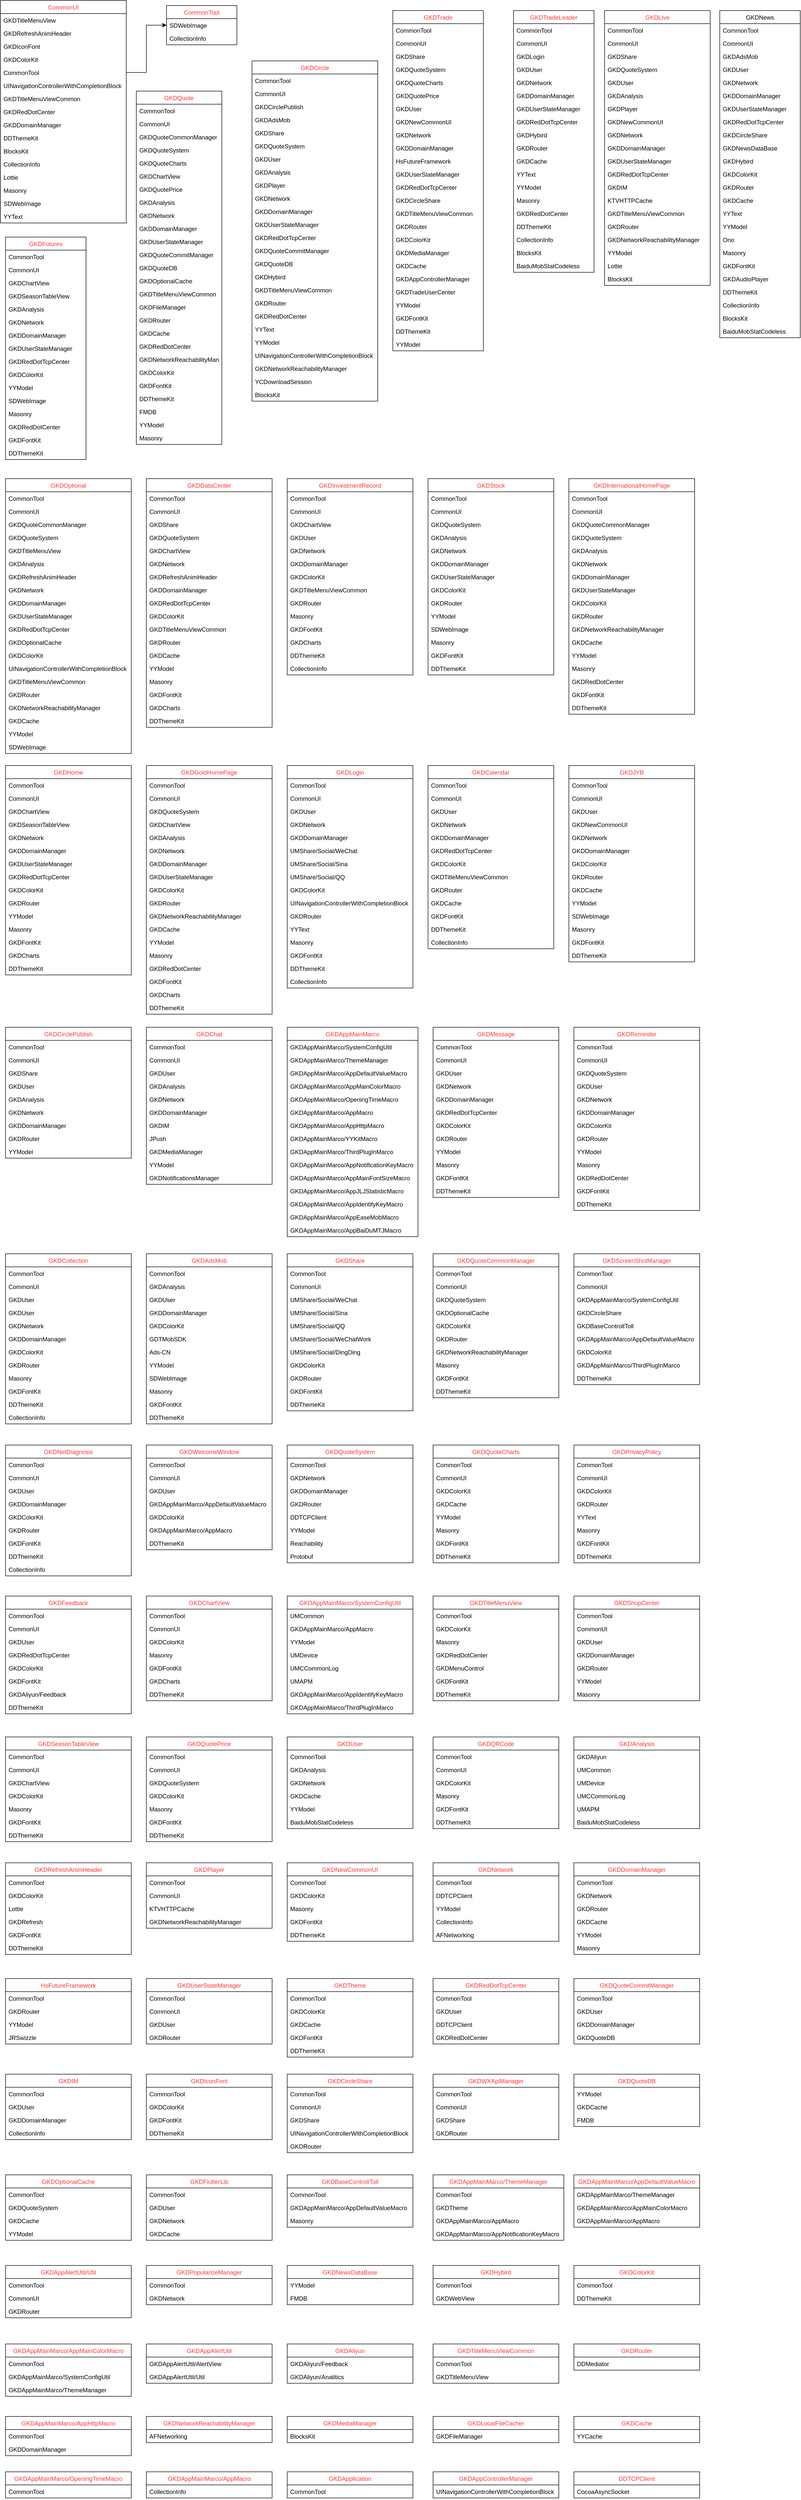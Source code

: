 <mxfile version="17.4.0" type="github">
  <diagram id="89_iaEUNK6H-7Jx7CEDL" name="Page-1">
    <mxGraphModel dx="1611" dy="851" grid="1" gridSize="10" guides="1" tooltips="1" connect="1" arrows="1" fold="1" page="1" pageScale="1" pageWidth="827" pageHeight="1169" math="0" shadow="0">
      <root>
        <mxCell id="0" />
        <mxCell id="1" parent="0" />
        <mxCell id="Uo3eqsdyhGIUtS5V_bpZ-1" value="CommonUI" style="swimlane;fontStyle=0;childLayout=stackLayout;horizontal=1;startSize=26;fillColor=none;horizontalStack=0;resizeParent=1;resizeParentMax=0;resizeLast=0;collapsible=1;marginBottom=0;fontColor=#FF3333;" parent="1" vertex="1">
          <mxGeometry x="40" y="20" width="250" height="442" as="geometry" />
        </mxCell>
        <mxCell id="Uo3eqsdyhGIUtS5V_bpZ-2" value="GKDTitleMenuView" style="text;strokeColor=none;fillColor=none;align=left;verticalAlign=top;spacingLeft=4;spacingRight=4;overflow=hidden;rotatable=0;points=[[0,0.5],[1,0.5]];portConstraint=eastwest;" parent="Uo3eqsdyhGIUtS5V_bpZ-1" vertex="1">
          <mxGeometry y="26" width="250" height="26" as="geometry" />
        </mxCell>
        <mxCell id="Uo3eqsdyhGIUtS5V_bpZ-3" value="GKDRefreshAnimHeader" style="text;strokeColor=none;fillColor=none;align=left;verticalAlign=top;spacingLeft=4;spacingRight=4;overflow=hidden;rotatable=0;points=[[0,0.5],[1,0.5]];portConstraint=eastwest;" parent="Uo3eqsdyhGIUtS5V_bpZ-1" vertex="1">
          <mxGeometry y="52" width="250" height="26" as="geometry" />
        </mxCell>
        <mxCell id="Uo3eqsdyhGIUtS5V_bpZ-13" value="GKDIconFont" style="text;strokeColor=none;fillColor=none;align=left;verticalAlign=top;spacingLeft=4;spacingRight=4;overflow=hidden;rotatable=0;points=[[0,0.5],[1,0.5]];portConstraint=eastwest;" parent="Uo3eqsdyhGIUtS5V_bpZ-1" vertex="1">
          <mxGeometry y="78" width="250" height="26" as="geometry" />
        </mxCell>
        <mxCell id="Uo3eqsdyhGIUtS5V_bpZ-18" value="GKDColorKit" style="text;strokeColor=none;fillColor=none;align=left;verticalAlign=top;spacingLeft=4;spacingRight=4;overflow=hidden;rotatable=0;points=[[0,0.5],[1,0.5]];portConstraint=eastwest;" parent="Uo3eqsdyhGIUtS5V_bpZ-1" vertex="1">
          <mxGeometry y="104" width="250" height="26" as="geometry" />
        </mxCell>
        <mxCell id="Uo3eqsdyhGIUtS5V_bpZ-21" value="CommonTool" style="text;strokeColor=none;fillColor=none;align=left;verticalAlign=top;spacingLeft=4;spacingRight=4;overflow=hidden;rotatable=0;points=[[0,0.5],[1,0.5]];portConstraint=eastwest;" parent="Uo3eqsdyhGIUtS5V_bpZ-1" vertex="1">
          <mxGeometry y="130" width="250" height="26" as="geometry" />
        </mxCell>
        <mxCell id="Uo3eqsdyhGIUtS5V_bpZ-22" value="UINavigationControllerWithCompletionBlock" style="text;strokeColor=none;fillColor=none;align=left;verticalAlign=top;spacingLeft=4;spacingRight=4;overflow=hidden;rotatable=0;points=[[0,0.5],[1,0.5]];portConstraint=eastwest;" parent="Uo3eqsdyhGIUtS5V_bpZ-1" vertex="1">
          <mxGeometry y="156" width="250" height="26" as="geometry" />
        </mxCell>
        <mxCell id="Uo3eqsdyhGIUtS5V_bpZ-17" value="GKDTitleMenuViewCommon" style="text;strokeColor=none;fillColor=none;align=left;verticalAlign=top;spacingLeft=4;spacingRight=4;overflow=hidden;rotatable=0;points=[[0,0.5],[1,0.5]];portConstraint=eastwest;" parent="Uo3eqsdyhGIUtS5V_bpZ-1" vertex="1">
          <mxGeometry y="182" width="250" height="26" as="geometry" />
        </mxCell>
        <mxCell id="Uo3eqsdyhGIUtS5V_bpZ-20" value="GKDRedDotCenter" style="text;strokeColor=none;fillColor=none;align=left;verticalAlign=top;spacingLeft=4;spacingRight=4;overflow=hidden;rotatable=0;points=[[0,0.5],[1,0.5]];portConstraint=eastwest;" parent="Uo3eqsdyhGIUtS5V_bpZ-1" vertex="1">
          <mxGeometry y="208" width="250" height="26" as="geometry" />
        </mxCell>
        <mxCell id="Uo3eqsdyhGIUtS5V_bpZ-25" value="GKDDomainManager&#xa;&#xa;" style="text;strokeColor=none;fillColor=none;align=left;verticalAlign=top;spacingLeft=4;spacingRight=4;overflow=hidden;rotatable=0;points=[[0,0.5],[1,0.5]];portConstraint=eastwest;" parent="Uo3eqsdyhGIUtS5V_bpZ-1" vertex="1">
          <mxGeometry y="234" width="250" height="26" as="geometry" />
        </mxCell>
        <mxCell id="Uo3eqsdyhGIUtS5V_bpZ-19" value="DDThemeKit" style="text;strokeColor=none;fillColor=none;align=left;verticalAlign=top;spacingLeft=4;spacingRight=4;overflow=hidden;rotatable=0;points=[[0,0.5],[1,0.5]];portConstraint=eastwest;" parent="Uo3eqsdyhGIUtS5V_bpZ-1" vertex="1">
          <mxGeometry y="260" width="250" height="26" as="geometry" />
        </mxCell>
        <mxCell id="Uo3eqsdyhGIUtS5V_bpZ-23" value="BlocksKit" style="text;strokeColor=none;fillColor=none;align=left;verticalAlign=top;spacingLeft=4;spacingRight=4;overflow=hidden;rotatable=0;points=[[0,0.5],[1,0.5]];portConstraint=eastwest;" parent="Uo3eqsdyhGIUtS5V_bpZ-1" vertex="1">
          <mxGeometry y="286" width="250" height="26" as="geometry" />
        </mxCell>
        <mxCell id="Uo3eqsdyhGIUtS5V_bpZ-24" value="CollectionInfo" style="text;strokeColor=none;fillColor=none;align=left;verticalAlign=top;spacingLeft=4;spacingRight=4;overflow=hidden;rotatable=0;points=[[0,0.5],[1,0.5]];portConstraint=eastwest;" parent="Uo3eqsdyhGIUtS5V_bpZ-1" vertex="1">
          <mxGeometry y="312" width="250" height="26" as="geometry" />
        </mxCell>
        <mxCell id="Uo3eqsdyhGIUtS5V_bpZ-16" value="Lottie" style="text;strokeColor=none;fillColor=none;align=left;verticalAlign=top;spacingLeft=4;spacingRight=4;overflow=hidden;rotatable=0;points=[[0,0.5],[1,0.5]];portConstraint=eastwest;" parent="Uo3eqsdyhGIUtS5V_bpZ-1" vertex="1">
          <mxGeometry y="338" width="250" height="26" as="geometry" />
        </mxCell>
        <mxCell id="Uo3eqsdyhGIUtS5V_bpZ-15" value="Masonry" style="text;strokeColor=none;fillColor=none;align=left;verticalAlign=top;spacingLeft=4;spacingRight=4;overflow=hidden;rotatable=0;points=[[0,0.5],[1,0.5]];portConstraint=eastwest;" parent="Uo3eqsdyhGIUtS5V_bpZ-1" vertex="1">
          <mxGeometry y="364" width="250" height="26" as="geometry" />
        </mxCell>
        <mxCell id="Uo3eqsdyhGIUtS5V_bpZ-14" value="SDWebImage" style="text;strokeColor=none;fillColor=none;align=left;verticalAlign=top;spacingLeft=4;spacingRight=4;overflow=hidden;rotatable=0;points=[[0,0.5],[1,0.5]];portConstraint=eastwest;" parent="Uo3eqsdyhGIUtS5V_bpZ-1" vertex="1">
          <mxGeometry y="390" width="250" height="26" as="geometry" />
        </mxCell>
        <mxCell id="Uo3eqsdyhGIUtS5V_bpZ-4" value="YYText" style="text;strokeColor=none;fillColor=none;align=left;verticalAlign=top;spacingLeft=4;spacingRight=4;overflow=hidden;rotatable=0;points=[[0,0.5],[1,0.5]];portConstraint=eastwest;" parent="Uo3eqsdyhGIUtS5V_bpZ-1" vertex="1">
          <mxGeometry y="416" width="250" height="26" as="geometry" />
        </mxCell>
        <mxCell id="Uo3eqsdyhGIUtS5V_bpZ-9" value="CommonTool" style="swimlane;fontStyle=0;childLayout=stackLayout;horizontal=1;startSize=26;fillColor=none;horizontalStack=0;resizeParent=1;resizeParentMax=0;resizeLast=0;collapsible=1;marginBottom=0;fontColor=#FF3333;" parent="1" vertex="1">
          <mxGeometry x="370" y="30" width="140" height="78" as="geometry" />
        </mxCell>
        <mxCell id="Uo3eqsdyhGIUtS5V_bpZ-10" value="SDWebImage" style="text;strokeColor=none;fillColor=none;align=left;verticalAlign=top;spacingLeft=4;spacingRight=4;overflow=hidden;rotatable=0;points=[[0,0.5],[1,0.5]];portConstraint=eastwest;" parent="Uo3eqsdyhGIUtS5V_bpZ-9" vertex="1">
          <mxGeometry y="26" width="140" height="26" as="geometry" />
        </mxCell>
        <mxCell id="Uo3eqsdyhGIUtS5V_bpZ-11" value="CollectionInfo" style="text;strokeColor=none;fillColor=none;align=left;verticalAlign=top;spacingLeft=4;spacingRight=4;overflow=hidden;rotatable=0;points=[[0,0.5],[1,0.5]];portConstraint=eastwest;" parent="Uo3eqsdyhGIUtS5V_bpZ-9" vertex="1">
          <mxGeometry y="52" width="140" height="26" as="geometry" />
        </mxCell>
        <mxCell id="Uo3eqsdyhGIUtS5V_bpZ-26" style="edgeStyle=orthogonalEdgeStyle;rounded=0;orthogonalLoop=1;jettySize=auto;html=1;entryX=0;entryY=0.5;entryDx=0;entryDy=0;fontColor=#FF3333;" parent="1" source="Uo3eqsdyhGIUtS5V_bpZ-21" target="Uo3eqsdyhGIUtS5V_bpZ-10" edge="1">
          <mxGeometry relative="1" as="geometry" />
        </mxCell>
        <mxCell id="Uo3eqsdyhGIUtS5V_bpZ-31" value="GKDQuote" style="swimlane;fontStyle=0;childLayout=stackLayout;horizontal=1;startSize=26;fillColor=none;horizontalStack=0;resizeParent=1;resizeParentMax=0;resizeLast=0;collapsible=1;marginBottom=0;fontColor=#FF3333;" parent="1" vertex="1">
          <mxGeometry x="310" y="200" width="170" height="702" as="geometry" />
        </mxCell>
        <mxCell id="Uo3eqsdyhGIUtS5V_bpZ-32" value="CommonTool" style="text;strokeColor=none;fillColor=none;align=left;verticalAlign=top;spacingLeft=4;spacingRight=4;overflow=hidden;rotatable=0;points=[[0,0.5],[1,0.5]];portConstraint=eastwest;fontColor=#000000;" parent="Uo3eqsdyhGIUtS5V_bpZ-31" vertex="1">
          <mxGeometry y="26" width="170" height="26" as="geometry" />
        </mxCell>
        <mxCell id="Uo3eqsdyhGIUtS5V_bpZ-33" value="CommonUI" style="text;strokeColor=none;fillColor=none;align=left;verticalAlign=top;spacingLeft=4;spacingRight=4;overflow=hidden;rotatable=0;points=[[0,0.5],[1,0.5]];portConstraint=eastwest;fontColor=#000000;" parent="Uo3eqsdyhGIUtS5V_bpZ-31" vertex="1">
          <mxGeometry y="52" width="170" height="26" as="geometry" />
        </mxCell>
        <mxCell id="Uo3eqsdyhGIUtS5V_bpZ-35" value="GKDQuoteCommonManager" style="text;strokeColor=none;fillColor=none;align=left;verticalAlign=top;spacingLeft=4;spacingRight=4;overflow=hidden;rotatable=0;points=[[0,0.5],[1,0.5]];portConstraint=eastwest;fontColor=#000000;" parent="Uo3eqsdyhGIUtS5V_bpZ-31" vertex="1">
          <mxGeometry y="78" width="170" height="26" as="geometry" />
        </mxCell>
        <mxCell id="Uo3eqsdyhGIUtS5V_bpZ-37" value="GKDQuoteSystem" style="text;strokeColor=none;fillColor=none;align=left;verticalAlign=top;spacingLeft=4;spacingRight=4;overflow=hidden;rotatable=0;points=[[0,0.5],[1,0.5]];portConstraint=eastwest;fontColor=#000000;" parent="Uo3eqsdyhGIUtS5V_bpZ-31" vertex="1">
          <mxGeometry y="104" width="170" height="26" as="geometry" />
        </mxCell>
        <mxCell id="Uo3eqsdyhGIUtS5V_bpZ-44" value="GKDQuoteCharts" style="text;strokeColor=none;fillColor=none;align=left;verticalAlign=top;spacingLeft=4;spacingRight=4;overflow=hidden;rotatable=0;points=[[0,0.5],[1,0.5]];portConstraint=eastwest;fontColor=#000000;" parent="Uo3eqsdyhGIUtS5V_bpZ-31" vertex="1">
          <mxGeometry y="130" width="170" height="26" as="geometry" />
        </mxCell>
        <mxCell id="Uo3eqsdyhGIUtS5V_bpZ-43" value="GKDChartView" style="text;strokeColor=none;fillColor=none;align=left;verticalAlign=top;spacingLeft=4;spacingRight=4;overflow=hidden;rotatable=0;points=[[0,0.5],[1,0.5]];portConstraint=eastwest;fontColor=#000000;" parent="Uo3eqsdyhGIUtS5V_bpZ-31" vertex="1">
          <mxGeometry y="156" width="170" height="26" as="geometry" />
        </mxCell>
        <mxCell id="Uo3eqsdyhGIUtS5V_bpZ-42" value="GKDQuotePrice" style="text;strokeColor=none;fillColor=none;align=left;verticalAlign=top;spacingLeft=4;spacingRight=4;overflow=hidden;rotatable=0;points=[[0,0.5],[1,0.5]];portConstraint=eastwest;fontColor=#000000;" parent="Uo3eqsdyhGIUtS5V_bpZ-31" vertex="1">
          <mxGeometry y="182" width="170" height="26" as="geometry" />
        </mxCell>
        <mxCell id="Uo3eqsdyhGIUtS5V_bpZ-41" value="GKDAnalysis" style="text;strokeColor=none;fillColor=none;align=left;verticalAlign=top;spacingLeft=4;spacingRight=4;overflow=hidden;rotatable=0;points=[[0,0.5],[1,0.5]];portConstraint=eastwest;fontColor=#000000;" parent="Uo3eqsdyhGIUtS5V_bpZ-31" vertex="1">
          <mxGeometry y="208" width="170" height="26" as="geometry" />
        </mxCell>
        <mxCell id="Uo3eqsdyhGIUtS5V_bpZ-40" value="GKDNetwork" style="text;strokeColor=none;fillColor=none;align=left;verticalAlign=top;spacingLeft=4;spacingRight=4;overflow=hidden;rotatable=0;points=[[0,0.5],[1,0.5]];portConstraint=eastwest;fontColor=#000000;" parent="Uo3eqsdyhGIUtS5V_bpZ-31" vertex="1">
          <mxGeometry y="234" width="170" height="26" as="geometry" />
        </mxCell>
        <mxCell id="Uo3eqsdyhGIUtS5V_bpZ-39" value="GKDDomainManager" style="text;strokeColor=none;fillColor=none;align=left;verticalAlign=top;spacingLeft=4;spacingRight=4;overflow=hidden;rotatable=0;points=[[0,0.5],[1,0.5]];portConstraint=eastwest;fontColor=#000000;" parent="Uo3eqsdyhGIUtS5V_bpZ-31" vertex="1">
          <mxGeometry y="260" width="170" height="26" as="geometry" />
        </mxCell>
        <mxCell id="Uo3eqsdyhGIUtS5V_bpZ-38" value="GKDUserStateManager" style="text;strokeColor=none;fillColor=none;align=left;verticalAlign=top;spacingLeft=4;spacingRight=4;overflow=hidden;rotatable=0;points=[[0,0.5],[1,0.5]];portConstraint=eastwest;fontColor=#000000;" parent="Uo3eqsdyhGIUtS5V_bpZ-31" vertex="1">
          <mxGeometry y="286" width="170" height="26" as="geometry" />
        </mxCell>
        <mxCell id="Uo3eqsdyhGIUtS5V_bpZ-36" value="GKDQuoteCommitManager" style="text;strokeColor=none;fillColor=none;align=left;verticalAlign=top;spacingLeft=4;spacingRight=4;overflow=hidden;rotatable=0;points=[[0,0.5],[1,0.5]];portConstraint=eastwest;fontColor=#000000;" parent="Uo3eqsdyhGIUtS5V_bpZ-31" vertex="1">
          <mxGeometry y="312" width="170" height="26" as="geometry" />
        </mxCell>
        <mxCell id="Uo3eqsdyhGIUtS5V_bpZ-48" value="GKDQuoteDB" style="text;strokeColor=none;fillColor=none;align=left;verticalAlign=top;spacingLeft=4;spacingRight=4;overflow=hidden;rotatable=0;points=[[0,0.5],[1,0.5]];portConstraint=eastwest;fontColor=#000000;" parent="Uo3eqsdyhGIUtS5V_bpZ-31" vertex="1">
          <mxGeometry y="338" width="170" height="26" as="geometry" />
        </mxCell>
        <mxCell id="Uo3eqsdyhGIUtS5V_bpZ-47" value="GKDOptionalCache" style="text;strokeColor=none;fillColor=none;align=left;verticalAlign=top;spacingLeft=4;spacingRight=4;overflow=hidden;rotatable=0;points=[[0,0.5],[1,0.5]];portConstraint=eastwest;fontColor=#000000;" parent="Uo3eqsdyhGIUtS5V_bpZ-31" vertex="1">
          <mxGeometry y="364" width="170" height="26" as="geometry" />
        </mxCell>
        <mxCell id="Uo3eqsdyhGIUtS5V_bpZ-46" value="GKDTitleMenuViewCommon" style="text;strokeColor=none;fillColor=none;align=left;verticalAlign=top;spacingLeft=4;spacingRight=4;overflow=hidden;rotatable=0;points=[[0,0.5],[1,0.5]];portConstraint=eastwest;fontColor=#000000;" parent="Uo3eqsdyhGIUtS5V_bpZ-31" vertex="1">
          <mxGeometry y="390" width="170" height="26" as="geometry" />
        </mxCell>
        <mxCell id="Uo3eqsdyhGIUtS5V_bpZ-52" value="GKDFileManager" style="text;strokeColor=none;fillColor=none;align=left;verticalAlign=top;spacingLeft=4;spacingRight=4;overflow=hidden;rotatable=0;points=[[0,0.5],[1,0.5]];portConstraint=eastwest;fontColor=#000000;" parent="Uo3eqsdyhGIUtS5V_bpZ-31" vertex="1">
          <mxGeometry y="416" width="170" height="26" as="geometry" />
        </mxCell>
        <mxCell id="Uo3eqsdyhGIUtS5V_bpZ-45" value="GKDRouter" style="text;strokeColor=none;fillColor=none;align=left;verticalAlign=top;spacingLeft=4;spacingRight=4;overflow=hidden;rotatable=0;points=[[0,0.5],[1,0.5]];portConstraint=eastwest;fontColor=#000000;" parent="Uo3eqsdyhGIUtS5V_bpZ-31" vertex="1">
          <mxGeometry y="442" width="170" height="26" as="geometry" />
        </mxCell>
        <mxCell id="Uo3eqsdyhGIUtS5V_bpZ-51" value="GKDCache" style="text;strokeColor=none;fillColor=none;align=left;verticalAlign=top;spacingLeft=4;spacingRight=4;overflow=hidden;rotatable=0;points=[[0,0.5],[1,0.5]];portConstraint=eastwest;fontColor=#000000;" parent="Uo3eqsdyhGIUtS5V_bpZ-31" vertex="1">
          <mxGeometry y="468" width="170" height="26" as="geometry" />
        </mxCell>
        <mxCell id="Uo3eqsdyhGIUtS5V_bpZ-50" value="GKDRedDotCenter" style="text;strokeColor=none;fillColor=none;align=left;verticalAlign=top;spacingLeft=4;spacingRight=4;overflow=hidden;rotatable=0;points=[[0,0.5],[1,0.5]];portConstraint=eastwest;fontColor=#000000;" parent="Uo3eqsdyhGIUtS5V_bpZ-31" vertex="1">
          <mxGeometry y="494" width="170" height="26" as="geometry" />
        </mxCell>
        <mxCell id="Uo3eqsdyhGIUtS5V_bpZ-49" value="GKDNetworkReachabilityManager" style="text;strokeColor=none;fillColor=none;align=left;verticalAlign=top;spacingLeft=4;spacingRight=4;overflow=hidden;rotatable=0;points=[[0,0.5],[1,0.5]];portConstraint=eastwest;fontColor=#000000;" parent="Uo3eqsdyhGIUtS5V_bpZ-31" vertex="1">
          <mxGeometry y="520" width="170" height="26" as="geometry" />
        </mxCell>
        <mxCell id="Uo3eqsdyhGIUtS5V_bpZ-54" value="GKDColorKit" style="text;strokeColor=none;fillColor=none;align=left;verticalAlign=top;spacingLeft=4;spacingRight=4;overflow=hidden;rotatable=0;points=[[0,0.5],[1,0.5]];portConstraint=eastwest;fontColor=#000000;" parent="Uo3eqsdyhGIUtS5V_bpZ-31" vertex="1">
          <mxGeometry y="546" width="170" height="26" as="geometry" />
        </mxCell>
        <mxCell id="Uo3eqsdyhGIUtS5V_bpZ-55" value="GKDFontKit" style="text;strokeColor=none;fillColor=none;align=left;verticalAlign=top;spacingLeft=4;spacingRight=4;overflow=hidden;rotatable=0;points=[[0,0.5],[1,0.5]];portConstraint=eastwest;fontColor=#000000;" parent="Uo3eqsdyhGIUtS5V_bpZ-31" vertex="1">
          <mxGeometry y="572" width="170" height="26" as="geometry" />
        </mxCell>
        <mxCell id="Uo3eqsdyhGIUtS5V_bpZ-56" value="DDThemeKit" style="text;strokeColor=none;fillColor=none;align=left;verticalAlign=top;spacingLeft=4;spacingRight=4;overflow=hidden;rotatable=0;points=[[0,0.5],[1,0.5]];portConstraint=eastwest;fontColor=#000000;" parent="Uo3eqsdyhGIUtS5V_bpZ-31" vertex="1">
          <mxGeometry y="598" width="170" height="26" as="geometry" />
        </mxCell>
        <mxCell id="Uo3eqsdyhGIUtS5V_bpZ-57" value="FMDB" style="text;strokeColor=none;fillColor=none;align=left;verticalAlign=top;spacingLeft=4;spacingRight=4;overflow=hidden;rotatable=0;points=[[0,0.5],[1,0.5]];portConstraint=eastwest;fontColor=#000000;" parent="Uo3eqsdyhGIUtS5V_bpZ-31" vertex="1">
          <mxGeometry y="624" width="170" height="26" as="geometry" />
        </mxCell>
        <mxCell id="Uo3eqsdyhGIUtS5V_bpZ-53" value="YYModel" style="text;strokeColor=none;fillColor=none;align=left;verticalAlign=top;spacingLeft=4;spacingRight=4;overflow=hidden;rotatable=0;points=[[0,0.5],[1,0.5]];portConstraint=eastwest;fontColor=#000000;" parent="Uo3eqsdyhGIUtS5V_bpZ-31" vertex="1">
          <mxGeometry y="650" width="170" height="26" as="geometry" />
        </mxCell>
        <mxCell id="Uo3eqsdyhGIUtS5V_bpZ-34" value="Masonry" style="text;strokeColor=none;fillColor=none;align=left;verticalAlign=top;spacingLeft=4;spacingRight=4;overflow=hidden;rotatable=0;points=[[0,0.5],[1,0.5]];portConstraint=eastwest;fontColor=#000000;" parent="Uo3eqsdyhGIUtS5V_bpZ-31" vertex="1">
          <mxGeometry y="676" width="170" height="26" as="geometry" />
        </mxCell>
        <mxCell id="Uo3eqsdyhGIUtS5V_bpZ-58" value="GKDCircle" style="swimlane;fontStyle=0;childLayout=stackLayout;horizontal=1;startSize=26;fillColor=none;horizontalStack=0;resizeParent=1;resizeParentMax=0;resizeLast=0;collapsible=1;marginBottom=0;fontColor=#FF3333;" parent="1" vertex="1">
          <mxGeometry x="540" y="140" width="250" height="676" as="geometry" />
        </mxCell>
        <mxCell id="Uo3eqsdyhGIUtS5V_bpZ-59" value="CommonTool" style="text;strokeColor=none;fillColor=none;align=left;verticalAlign=top;spacingLeft=4;spacingRight=4;overflow=hidden;rotatable=0;points=[[0,0.5],[1,0.5]];portConstraint=eastwest;fontColor=#000000;" parent="Uo3eqsdyhGIUtS5V_bpZ-58" vertex="1">
          <mxGeometry y="26" width="250" height="26" as="geometry" />
        </mxCell>
        <mxCell id="Uo3eqsdyhGIUtS5V_bpZ-62" value="CommonUI" style="text;strokeColor=none;fillColor=none;align=left;verticalAlign=top;spacingLeft=4;spacingRight=4;overflow=hidden;rotatable=0;points=[[0,0.5],[1,0.5]];portConstraint=eastwest;fontColor=#000000;" parent="Uo3eqsdyhGIUtS5V_bpZ-58" vertex="1">
          <mxGeometry y="52" width="250" height="26" as="geometry" />
        </mxCell>
        <mxCell id="Uo3eqsdyhGIUtS5V_bpZ-63" value="GKDCirclePublish" style="text;strokeColor=none;fillColor=none;align=left;verticalAlign=top;spacingLeft=4;spacingRight=4;overflow=hidden;rotatable=0;points=[[0,0.5],[1,0.5]];portConstraint=eastwest;fontColor=#000000;" parent="Uo3eqsdyhGIUtS5V_bpZ-58" vertex="1">
          <mxGeometry y="78" width="250" height="26" as="geometry" />
        </mxCell>
        <mxCell id="Uo3eqsdyhGIUtS5V_bpZ-64" value="GKDAdsMob" style="text;strokeColor=none;fillColor=none;align=left;verticalAlign=top;spacingLeft=4;spacingRight=4;overflow=hidden;rotatable=0;points=[[0,0.5],[1,0.5]];portConstraint=eastwest;fontColor=#000000;" parent="Uo3eqsdyhGIUtS5V_bpZ-58" vertex="1">
          <mxGeometry y="104" width="250" height="26" as="geometry" />
        </mxCell>
        <mxCell id="Uo3eqsdyhGIUtS5V_bpZ-65" value="GKDShare" style="text;strokeColor=none;fillColor=none;align=left;verticalAlign=top;spacingLeft=4;spacingRight=4;overflow=hidden;rotatable=0;points=[[0,0.5],[1,0.5]];portConstraint=eastwest;fontColor=#000000;" parent="Uo3eqsdyhGIUtS5V_bpZ-58" vertex="1">
          <mxGeometry y="130" width="250" height="26" as="geometry" />
        </mxCell>
        <mxCell id="Uo3eqsdyhGIUtS5V_bpZ-72" value="GKDQuoteSystem" style="text;strokeColor=none;fillColor=none;align=left;verticalAlign=top;spacingLeft=4;spacingRight=4;overflow=hidden;rotatable=0;points=[[0,0.5],[1,0.5]];portConstraint=eastwest;fontColor=#000000;" parent="Uo3eqsdyhGIUtS5V_bpZ-58" vertex="1">
          <mxGeometry y="156" width="250" height="26" as="geometry" />
        </mxCell>
        <mxCell id="Uo3eqsdyhGIUtS5V_bpZ-74" value="GKDUser" style="text;strokeColor=none;fillColor=none;align=left;verticalAlign=top;spacingLeft=4;spacingRight=4;overflow=hidden;rotatable=0;points=[[0,0.5],[1,0.5]];portConstraint=eastwest;fontColor=#000000;" parent="Uo3eqsdyhGIUtS5V_bpZ-58" vertex="1">
          <mxGeometry y="182" width="250" height="26" as="geometry" />
        </mxCell>
        <mxCell id="Uo3eqsdyhGIUtS5V_bpZ-77" value="GKDAnalysis" style="text;strokeColor=none;fillColor=none;align=left;verticalAlign=top;spacingLeft=4;spacingRight=4;overflow=hidden;rotatable=0;points=[[0,0.5],[1,0.5]];portConstraint=eastwest;fontColor=#000000;" parent="Uo3eqsdyhGIUtS5V_bpZ-58" vertex="1">
          <mxGeometry y="208" width="250" height="26" as="geometry" />
        </mxCell>
        <mxCell id="Uo3eqsdyhGIUtS5V_bpZ-78" value="GKDPlayer" style="text;strokeColor=none;fillColor=none;align=left;verticalAlign=top;spacingLeft=4;spacingRight=4;overflow=hidden;rotatable=0;points=[[0,0.5],[1,0.5]];portConstraint=eastwest;fontColor=#000000;" parent="Uo3eqsdyhGIUtS5V_bpZ-58" vertex="1">
          <mxGeometry y="234" width="250" height="26" as="geometry" />
        </mxCell>
        <mxCell id="Uo3eqsdyhGIUtS5V_bpZ-79" value="GKDNetwork" style="text;strokeColor=none;fillColor=none;align=left;verticalAlign=top;spacingLeft=4;spacingRight=4;overflow=hidden;rotatable=0;points=[[0,0.5],[1,0.5]];portConstraint=eastwest;fontColor=#000000;" parent="Uo3eqsdyhGIUtS5V_bpZ-58" vertex="1">
          <mxGeometry y="260" width="250" height="26" as="geometry" />
        </mxCell>
        <mxCell id="Uo3eqsdyhGIUtS5V_bpZ-76" value="GKDDomainManager" style="text;strokeColor=none;fillColor=none;align=left;verticalAlign=top;spacingLeft=4;spacingRight=4;overflow=hidden;rotatable=0;points=[[0,0.5],[1,0.5]];portConstraint=eastwest;fontColor=#000000;" parent="Uo3eqsdyhGIUtS5V_bpZ-58" vertex="1">
          <mxGeometry y="286" width="250" height="26" as="geometry" />
        </mxCell>
        <mxCell id="Uo3eqsdyhGIUtS5V_bpZ-75" value="GKDUserStateManager" style="text;strokeColor=none;fillColor=none;align=left;verticalAlign=top;spacingLeft=4;spacingRight=4;overflow=hidden;rotatable=0;points=[[0,0.5],[1,0.5]];portConstraint=eastwest;fontColor=#000000;" parent="Uo3eqsdyhGIUtS5V_bpZ-58" vertex="1">
          <mxGeometry y="312" width="250" height="26" as="geometry" />
        </mxCell>
        <mxCell id="Uo3eqsdyhGIUtS5V_bpZ-73" value="GKDRedDotTcpCenter" style="text;strokeColor=none;fillColor=none;align=left;verticalAlign=top;spacingLeft=4;spacingRight=4;overflow=hidden;rotatable=0;points=[[0,0.5],[1,0.5]];portConstraint=eastwest;fontColor=#000000;" parent="Uo3eqsdyhGIUtS5V_bpZ-58" vertex="1">
          <mxGeometry y="338" width="250" height="26" as="geometry" />
        </mxCell>
        <mxCell id="Uo3eqsdyhGIUtS5V_bpZ-71" value="GKDQuoteCommitManager" style="text;strokeColor=none;fillColor=none;align=left;verticalAlign=top;spacingLeft=4;spacingRight=4;overflow=hidden;rotatable=0;points=[[0,0.5],[1,0.5]];portConstraint=eastwest;fontColor=#000000;" parent="Uo3eqsdyhGIUtS5V_bpZ-58" vertex="1">
          <mxGeometry y="364" width="250" height="26" as="geometry" />
        </mxCell>
        <mxCell id="Uo3eqsdyhGIUtS5V_bpZ-70" value="GKDQuoteDB" style="text;strokeColor=none;fillColor=none;align=left;verticalAlign=top;spacingLeft=4;spacingRight=4;overflow=hidden;rotatable=0;points=[[0,0.5],[1,0.5]];portConstraint=eastwest;fontColor=#000000;" parent="Uo3eqsdyhGIUtS5V_bpZ-58" vertex="1">
          <mxGeometry y="390" width="250" height="26" as="geometry" />
        </mxCell>
        <mxCell id="Uo3eqsdyhGIUtS5V_bpZ-67" value="GKDHybird" style="text;strokeColor=none;fillColor=none;align=left;verticalAlign=top;spacingLeft=4;spacingRight=4;overflow=hidden;rotatable=0;points=[[0,0.5],[1,0.5]];portConstraint=eastwest;fontColor=#000000;" parent="Uo3eqsdyhGIUtS5V_bpZ-58" vertex="1">
          <mxGeometry y="416" width="250" height="26" as="geometry" />
        </mxCell>
        <mxCell id="Uo3eqsdyhGIUtS5V_bpZ-68" value="GKDTitleMenuViewCommon" style="text;strokeColor=none;fillColor=none;align=left;verticalAlign=top;spacingLeft=4;spacingRight=4;overflow=hidden;rotatable=0;points=[[0,0.5],[1,0.5]];portConstraint=eastwest;fontColor=#000000;" parent="Uo3eqsdyhGIUtS5V_bpZ-58" vertex="1">
          <mxGeometry y="442" width="250" height="26" as="geometry" />
        </mxCell>
        <mxCell id="Uo3eqsdyhGIUtS5V_bpZ-69" value="GKDRouter" style="text;strokeColor=none;fillColor=none;align=left;verticalAlign=top;spacingLeft=4;spacingRight=4;overflow=hidden;rotatable=0;points=[[0,0.5],[1,0.5]];portConstraint=eastwest;fontColor=#000000;" parent="Uo3eqsdyhGIUtS5V_bpZ-58" vertex="1">
          <mxGeometry y="468" width="250" height="26" as="geometry" />
        </mxCell>
        <mxCell id="Uo3eqsdyhGIUtS5V_bpZ-61" value="GKDRedDotCenter" style="text;strokeColor=none;fillColor=none;align=left;verticalAlign=top;spacingLeft=4;spacingRight=4;overflow=hidden;rotatable=0;points=[[0,0.5],[1,0.5]];portConstraint=eastwest;fontColor=#000000;" parent="Uo3eqsdyhGIUtS5V_bpZ-58" vertex="1">
          <mxGeometry y="494" width="250" height="26" as="geometry" />
        </mxCell>
        <mxCell id="Uo3eqsdyhGIUtS5V_bpZ-66" value="YYText" style="text;strokeColor=none;fillColor=none;align=left;verticalAlign=top;spacingLeft=4;spacingRight=4;overflow=hidden;rotatable=0;points=[[0,0.5],[1,0.5]];portConstraint=eastwest;fontColor=#000000;" parent="Uo3eqsdyhGIUtS5V_bpZ-58" vertex="1">
          <mxGeometry y="520" width="250" height="26" as="geometry" />
        </mxCell>
        <mxCell id="Uo3eqsdyhGIUtS5V_bpZ-60" value="YYModel" style="text;strokeColor=none;fillColor=none;align=left;verticalAlign=top;spacingLeft=4;spacingRight=4;overflow=hidden;rotatable=0;points=[[0,0.5],[1,0.5]];portConstraint=eastwest;fontColor=#000000;" parent="Uo3eqsdyhGIUtS5V_bpZ-58" vertex="1">
          <mxGeometry y="546" width="250" height="26" as="geometry" />
        </mxCell>
        <mxCell id="Uo3eqsdyhGIUtS5V_bpZ-82" value="UINavigationControllerWithCompletionBlock" style="text;strokeColor=none;fillColor=none;align=left;verticalAlign=top;spacingLeft=4;spacingRight=4;overflow=hidden;rotatable=0;points=[[0,0.5],[1,0.5]];portConstraint=eastwest;fontColor=#000000;" parent="Uo3eqsdyhGIUtS5V_bpZ-58" vertex="1">
          <mxGeometry y="572" width="250" height="26" as="geometry" />
        </mxCell>
        <mxCell id="Uo3eqsdyhGIUtS5V_bpZ-83" value="GKDNetworkReachabilityManager" style="text;strokeColor=none;fillColor=none;align=left;verticalAlign=top;spacingLeft=4;spacingRight=4;overflow=hidden;rotatable=0;points=[[0,0.5],[1,0.5]];portConstraint=eastwest;fontColor=#000000;" parent="Uo3eqsdyhGIUtS5V_bpZ-58" vertex="1">
          <mxGeometry y="598" width="250" height="26" as="geometry" />
        </mxCell>
        <mxCell id="Uo3eqsdyhGIUtS5V_bpZ-80" value="YCDownloadSession" style="text;strokeColor=none;fillColor=none;align=left;verticalAlign=top;spacingLeft=4;spacingRight=4;overflow=hidden;rotatable=0;points=[[0,0.5],[1,0.5]];portConstraint=eastwest;fontColor=#000000;" parent="Uo3eqsdyhGIUtS5V_bpZ-58" vertex="1">
          <mxGeometry y="624" width="250" height="26" as="geometry" />
        </mxCell>
        <mxCell id="Uo3eqsdyhGIUtS5V_bpZ-81" value="BlocksKit" style="text;strokeColor=none;fillColor=none;align=left;verticalAlign=top;spacingLeft=4;spacingRight=4;overflow=hidden;rotatable=0;points=[[0,0.5],[1,0.5]];portConstraint=eastwest;fontColor=#000000;" parent="Uo3eqsdyhGIUtS5V_bpZ-58" vertex="1">
          <mxGeometry y="650" width="250" height="26" as="geometry" />
        </mxCell>
        <mxCell id="Uo3eqsdyhGIUtS5V_bpZ-84" value="GKDTrade" style="swimlane;fontStyle=0;childLayout=stackLayout;horizontal=1;startSize=26;fillColor=none;horizontalStack=0;resizeParent=1;resizeParentMax=0;resizeLast=0;collapsible=1;marginBottom=0;fontColor=#FF3333;" parent="1" vertex="1">
          <mxGeometry x="820" y="40" width="180" height="676" as="geometry" />
        </mxCell>
        <mxCell id="Uo3eqsdyhGIUtS5V_bpZ-85" value="CommonTool" style="text;strokeColor=none;fillColor=none;align=left;verticalAlign=top;spacingLeft=4;spacingRight=4;overflow=hidden;rotatable=0;points=[[0,0.5],[1,0.5]];portConstraint=eastwest;fontColor=#000000;" parent="Uo3eqsdyhGIUtS5V_bpZ-84" vertex="1">
          <mxGeometry y="26" width="180" height="26" as="geometry" />
        </mxCell>
        <mxCell id="Uo3eqsdyhGIUtS5V_bpZ-86" value="CommonUI" style="text;strokeColor=none;fillColor=none;align=left;verticalAlign=top;spacingLeft=4;spacingRight=4;overflow=hidden;rotatable=0;points=[[0,0.5],[1,0.5]];portConstraint=eastwest;fontColor=#000000;" parent="Uo3eqsdyhGIUtS5V_bpZ-84" vertex="1">
          <mxGeometry y="52" width="180" height="26" as="geometry" />
        </mxCell>
        <mxCell id="Uo3eqsdyhGIUtS5V_bpZ-90" value="GKDShare" style="text;strokeColor=none;fillColor=none;align=left;verticalAlign=top;spacingLeft=4;spacingRight=4;overflow=hidden;rotatable=0;points=[[0,0.5],[1,0.5]];portConstraint=eastwest;fontColor=#000000;" parent="Uo3eqsdyhGIUtS5V_bpZ-84" vertex="1">
          <mxGeometry y="78" width="180" height="26" as="geometry" />
        </mxCell>
        <mxCell id="Uo3eqsdyhGIUtS5V_bpZ-93" value="GKDQuoteSystem" style="text;strokeColor=none;fillColor=none;align=left;verticalAlign=top;spacingLeft=4;spacingRight=4;overflow=hidden;rotatable=0;points=[[0,0.5],[1,0.5]];portConstraint=eastwest;fontColor=#000000;" parent="Uo3eqsdyhGIUtS5V_bpZ-84" vertex="1">
          <mxGeometry y="104" width="180" height="26" as="geometry" />
        </mxCell>
        <mxCell id="Uo3eqsdyhGIUtS5V_bpZ-95" value="GKDQuoteCharts" style="text;strokeColor=none;fillColor=none;align=left;verticalAlign=top;spacingLeft=4;spacingRight=4;overflow=hidden;rotatable=0;points=[[0,0.5],[1,0.5]];portConstraint=eastwest;fontColor=#000000;" parent="Uo3eqsdyhGIUtS5V_bpZ-84" vertex="1">
          <mxGeometry y="130" width="180" height="26" as="geometry" />
        </mxCell>
        <mxCell id="Uo3eqsdyhGIUtS5V_bpZ-101" value="GKDQuotePrice" style="text;strokeColor=none;fillColor=none;align=left;verticalAlign=top;spacingLeft=4;spacingRight=4;overflow=hidden;rotatable=0;points=[[0,0.5],[1,0.5]];portConstraint=eastwest;fontColor=#000000;" parent="Uo3eqsdyhGIUtS5V_bpZ-84" vertex="1">
          <mxGeometry y="156" width="180" height="26" as="geometry" />
        </mxCell>
        <mxCell id="Uo3eqsdyhGIUtS5V_bpZ-103" value="GKDUser" style="text;strokeColor=none;fillColor=none;align=left;verticalAlign=top;spacingLeft=4;spacingRight=4;overflow=hidden;rotatable=0;points=[[0,0.5],[1,0.5]];portConstraint=eastwest;fontColor=#000000;" parent="Uo3eqsdyhGIUtS5V_bpZ-84" vertex="1">
          <mxGeometry y="182" width="180" height="26" as="geometry" />
        </mxCell>
        <mxCell id="Uo3eqsdyhGIUtS5V_bpZ-104" value="GKDNewCommonUI" style="text;strokeColor=none;fillColor=none;align=left;verticalAlign=top;spacingLeft=4;spacingRight=4;overflow=hidden;rotatable=0;points=[[0,0.5],[1,0.5]];portConstraint=eastwest;fontColor=#000000;" parent="Uo3eqsdyhGIUtS5V_bpZ-84" vertex="1">
          <mxGeometry y="208" width="180" height="26" as="geometry" />
        </mxCell>
        <mxCell id="Uo3eqsdyhGIUtS5V_bpZ-106" value="GKDNetwork" style="text;strokeColor=none;fillColor=none;align=left;verticalAlign=top;spacingLeft=4;spacingRight=4;overflow=hidden;rotatable=0;points=[[0,0.5],[1,0.5]];portConstraint=eastwest;fontColor=#000000;" parent="Uo3eqsdyhGIUtS5V_bpZ-84" vertex="1">
          <mxGeometry y="234" width="180" height="26" as="geometry" />
        </mxCell>
        <mxCell id="Uo3eqsdyhGIUtS5V_bpZ-105" value="GKDDomainManager" style="text;strokeColor=none;fillColor=none;align=left;verticalAlign=top;spacingLeft=4;spacingRight=4;overflow=hidden;rotatable=0;points=[[0,0.5],[1,0.5]];portConstraint=eastwest;fontColor=#000000;" parent="Uo3eqsdyhGIUtS5V_bpZ-84" vertex="1">
          <mxGeometry y="260" width="180" height="26" as="geometry" />
        </mxCell>
        <mxCell id="Uo3eqsdyhGIUtS5V_bpZ-102" value="HsFutureFramework" style="text;strokeColor=none;fillColor=none;align=left;verticalAlign=top;spacingLeft=4;spacingRight=4;overflow=hidden;rotatable=0;points=[[0,0.5],[1,0.5]];portConstraint=eastwest;fontColor=#000000;" parent="Uo3eqsdyhGIUtS5V_bpZ-84" vertex="1">
          <mxGeometry y="286" width="180" height="26" as="geometry" />
        </mxCell>
        <mxCell id="Uo3eqsdyhGIUtS5V_bpZ-99" value="GKDUserStateManager" style="text;strokeColor=none;fillColor=none;align=left;verticalAlign=top;spacingLeft=4;spacingRight=4;overflow=hidden;rotatable=0;points=[[0,0.5],[1,0.5]];portConstraint=eastwest;fontColor=#000000;" parent="Uo3eqsdyhGIUtS5V_bpZ-84" vertex="1">
          <mxGeometry y="312" width="180" height="26" as="geometry" />
        </mxCell>
        <mxCell id="Uo3eqsdyhGIUtS5V_bpZ-100" value="GKDRedDotTcpCenter" style="text;strokeColor=none;fillColor=none;align=left;verticalAlign=top;spacingLeft=4;spacingRight=4;overflow=hidden;rotatable=0;points=[[0,0.5],[1,0.5]];portConstraint=eastwest;fontColor=#000000;" parent="Uo3eqsdyhGIUtS5V_bpZ-84" vertex="1">
          <mxGeometry y="338" width="180" height="26" as="geometry" />
        </mxCell>
        <mxCell id="Uo3eqsdyhGIUtS5V_bpZ-98" value="GKDCircleShare" style="text;strokeColor=none;fillColor=none;align=left;verticalAlign=top;spacingLeft=4;spacingRight=4;overflow=hidden;rotatable=0;points=[[0,0.5],[1,0.5]];portConstraint=eastwest;fontColor=#000000;" parent="Uo3eqsdyhGIUtS5V_bpZ-84" vertex="1">
          <mxGeometry y="364" width="180" height="26" as="geometry" />
        </mxCell>
        <mxCell id="Uo3eqsdyhGIUtS5V_bpZ-97" value="GKDTitleMenuViewCommon" style="text;strokeColor=none;fillColor=none;align=left;verticalAlign=top;spacingLeft=4;spacingRight=4;overflow=hidden;rotatable=0;points=[[0,0.5],[1,0.5]];portConstraint=eastwest;fontColor=#000000;" parent="Uo3eqsdyhGIUtS5V_bpZ-84" vertex="1">
          <mxGeometry y="390" width="180" height="26" as="geometry" />
        </mxCell>
        <mxCell id="Uo3eqsdyhGIUtS5V_bpZ-96" value="GKDRouter" style="text;strokeColor=none;fillColor=none;align=left;verticalAlign=top;spacingLeft=4;spacingRight=4;overflow=hidden;rotatable=0;points=[[0,0.5],[1,0.5]];portConstraint=eastwest;fontColor=#000000;" parent="Uo3eqsdyhGIUtS5V_bpZ-84" vertex="1">
          <mxGeometry y="416" width="180" height="26" as="geometry" />
        </mxCell>
        <mxCell id="Uo3eqsdyhGIUtS5V_bpZ-94" value="GKDColorKit" style="text;strokeColor=none;fillColor=none;align=left;verticalAlign=top;spacingLeft=4;spacingRight=4;overflow=hidden;rotatable=0;points=[[0,0.5],[1,0.5]];portConstraint=eastwest;fontColor=#000000;" parent="Uo3eqsdyhGIUtS5V_bpZ-84" vertex="1">
          <mxGeometry y="442" width="180" height="26" as="geometry" />
        </mxCell>
        <mxCell id="Uo3eqsdyhGIUtS5V_bpZ-92" value="GKDMediaManager" style="text;strokeColor=none;fillColor=none;align=left;verticalAlign=top;spacingLeft=4;spacingRight=4;overflow=hidden;rotatable=0;points=[[0,0.5],[1,0.5]];portConstraint=eastwest;fontColor=#000000;" parent="Uo3eqsdyhGIUtS5V_bpZ-84" vertex="1">
          <mxGeometry y="468" width="180" height="26" as="geometry" />
        </mxCell>
        <mxCell id="Uo3eqsdyhGIUtS5V_bpZ-91" value="GKDCache" style="text;strokeColor=none;fillColor=none;align=left;verticalAlign=top;spacingLeft=4;spacingRight=4;overflow=hidden;rotatable=0;points=[[0,0.5],[1,0.5]];portConstraint=eastwest;fontColor=#000000;" parent="Uo3eqsdyhGIUtS5V_bpZ-84" vertex="1">
          <mxGeometry y="494" width="180" height="26" as="geometry" />
        </mxCell>
        <mxCell id="Uo3eqsdyhGIUtS5V_bpZ-89" value="GKDAppControllerManager" style="text;strokeColor=none;fillColor=none;align=left;verticalAlign=top;spacingLeft=4;spacingRight=4;overflow=hidden;rotatable=0;points=[[0,0.5],[1,0.5]];portConstraint=eastwest;fontColor=#000000;" parent="Uo3eqsdyhGIUtS5V_bpZ-84" vertex="1">
          <mxGeometry y="520" width="180" height="26" as="geometry" />
        </mxCell>
        <mxCell id="Uo3eqsdyhGIUtS5V_bpZ-87" value="GKDTradeUserCenter" style="text;strokeColor=none;fillColor=none;align=left;verticalAlign=top;spacingLeft=4;spacingRight=4;overflow=hidden;rotatable=0;points=[[0,0.5],[1,0.5]];portConstraint=eastwest;fontColor=#000000;" parent="Uo3eqsdyhGIUtS5V_bpZ-84" vertex="1">
          <mxGeometry y="546" width="180" height="26" as="geometry" />
        </mxCell>
        <mxCell id="Uo3eqsdyhGIUtS5V_bpZ-130" value="YYModel" style="text;strokeColor=none;fillColor=none;align=left;verticalAlign=top;spacingLeft=4;spacingRight=4;overflow=hidden;rotatable=0;points=[[0,0.5],[1,0.5]];portConstraint=eastwest;fontColor=#000000;" parent="Uo3eqsdyhGIUtS5V_bpZ-84" vertex="1">
          <mxGeometry y="572" width="180" height="26" as="geometry" />
        </mxCell>
        <mxCell id="Uo3eqsdyhGIUtS5V_bpZ-132" value="GKDFontKit" style="text;strokeColor=none;fillColor=none;align=left;verticalAlign=top;spacingLeft=4;spacingRight=4;overflow=hidden;rotatable=0;points=[[0,0.5],[1,0.5]];portConstraint=eastwest;fontColor=#000000;" parent="Uo3eqsdyhGIUtS5V_bpZ-84" vertex="1">
          <mxGeometry y="598" width="180" height="26" as="geometry" />
        </mxCell>
        <mxCell id="Uo3eqsdyhGIUtS5V_bpZ-131" value="DDThemeKit" style="text;strokeColor=none;fillColor=none;align=left;verticalAlign=top;spacingLeft=4;spacingRight=4;overflow=hidden;rotatable=0;points=[[0,0.5],[1,0.5]];portConstraint=eastwest;fontColor=#000000;" parent="Uo3eqsdyhGIUtS5V_bpZ-84" vertex="1">
          <mxGeometry y="624" width="180" height="26" as="geometry" />
        </mxCell>
        <mxCell id="Uo3eqsdyhGIUtS5V_bpZ-88" value="YYModel" style="text;strokeColor=none;fillColor=none;align=left;verticalAlign=top;spacingLeft=4;spacingRight=4;overflow=hidden;rotatable=0;points=[[0,0.5],[1,0.5]];portConstraint=eastwest;fontColor=#000000;" parent="Uo3eqsdyhGIUtS5V_bpZ-84" vertex="1">
          <mxGeometry y="650" width="180" height="26" as="geometry" />
        </mxCell>
        <mxCell id="9mgw3mBdHYBUdLRFEJ8p-1" value="GKDTradeLeader" style="swimlane;fontStyle=0;childLayout=stackLayout;horizontal=1;startSize=26;fillColor=none;horizontalStack=0;resizeParent=1;resizeParentMax=0;resizeLast=0;collapsible=1;marginBottom=0;fontColor=#FF3333;" vertex="1" parent="1">
          <mxGeometry x="1060" y="40" width="160" height="520" as="geometry" />
        </mxCell>
        <mxCell id="9mgw3mBdHYBUdLRFEJ8p-2" value="CommonTool" style="text;strokeColor=none;fillColor=none;align=left;verticalAlign=top;spacingLeft=4;spacingRight=4;overflow=hidden;rotatable=0;points=[[0,0.5],[1,0.5]];portConstraint=eastwest;fontColor=#000000;" vertex="1" parent="9mgw3mBdHYBUdLRFEJ8p-1">
          <mxGeometry y="26" width="160" height="26" as="geometry" />
        </mxCell>
        <mxCell id="9mgw3mBdHYBUdLRFEJ8p-3" value="CommonUI" style="text;strokeColor=none;fillColor=none;align=left;verticalAlign=top;spacingLeft=4;spacingRight=4;overflow=hidden;rotatable=0;points=[[0,0.5],[1,0.5]];portConstraint=eastwest;fontColor=#000000;" vertex="1" parent="9mgw3mBdHYBUdLRFEJ8p-1">
          <mxGeometry y="52" width="160" height="26" as="geometry" />
        </mxCell>
        <mxCell id="9mgw3mBdHYBUdLRFEJ8p-4" value="GKDLogin" style="text;strokeColor=none;fillColor=none;align=left;verticalAlign=top;spacingLeft=4;spacingRight=4;overflow=hidden;rotatable=0;points=[[0,0.5],[1,0.5]];portConstraint=eastwest;fontColor=#000000;" vertex="1" parent="9mgw3mBdHYBUdLRFEJ8p-1">
          <mxGeometry y="78" width="160" height="26" as="geometry" />
        </mxCell>
        <mxCell id="9mgw3mBdHYBUdLRFEJ8p-5" value="GKDUser" style="text;strokeColor=none;fillColor=none;align=left;verticalAlign=top;spacingLeft=4;spacingRight=4;overflow=hidden;rotatable=0;points=[[0,0.5],[1,0.5]];portConstraint=eastwest;fontColor=#000000;" vertex="1" parent="9mgw3mBdHYBUdLRFEJ8p-1">
          <mxGeometry y="104" width="160" height="26" as="geometry" />
        </mxCell>
        <mxCell id="9mgw3mBdHYBUdLRFEJ8p-6" value="GKDNetwork" style="text;strokeColor=none;fillColor=none;align=left;verticalAlign=top;spacingLeft=4;spacingRight=4;overflow=hidden;rotatable=0;points=[[0,0.5],[1,0.5]];portConstraint=eastwest;fontColor=#000000;" vertex="1" parent="9mgw3mBdHYBUdLRFEJ8p-1">
          <mxGeometry y="130" width="160" height="26" as="geometry" />
        </mxCell>
        <mxCell id="9mgw3mBdHYBUdLRFEJ8p-7" value="GKDDomainManager" style="text;strokeColor=none;fillColor=none;align=left;verticalAlign=top;spacingLeft=4;spacingRight=4;overflow=hidden;rotatable=0;points=[[0,0.5],[1,0.5]];portConstraint=eastwest;fontColor=#000000;" vertex="1" parent="9mgw3mBdHYBUdLRFEJ8p-1">
          <mxGeometry y="156" width="160" height="26" as="geometry" />
        </mxCell>
        <mxCell id="9mgw3mBdHYBUdLRFEJ8p-8" value="GKDUserStateManager" style="text;strokeColor=none;fillColor=none;align=left;verticalAlign=top;spacingLeft=4;spacingRight=4;overflow=hidden;rotatable=0;points=[[0,0.5],[1,0.5]];portConstraint=eastwest;fontColor=#000000;" vertex="1" parent="9mgw3mBdHYBUdLRFEJ8p-1">
          <mxGeometry y="182" width="160" height="26" as="geometry" />
        </mxCell>
        <mxCell id="9mgw3mBdHYBUdLRFEJ8p-9" value="GKDRedDotTcpCenter" style="text;strokeColor=none;fillColor=none;align=left;verticalAlign=top;spacingLeft=4;spacingRight=4;overflow=hidden;rotatable=0;points=[[0,0.5],[1,0.5]];portConstraint=eastwest;fontColor=#000000;" vertex="1" parent="9mgw3mBdHYBUdLRFEJ8p-1">
          <mxGeometry y="208" width="160" height="26" as="geometry" />
        </mxCell>
        <mxCell id="9mgw3mBdHYBUdLRFEJ8p-10" value="GKDHybird" style="text;strokeColor=none;fillColor=none;align=left;verticalAlign=top;spacingLeft=4;spacingRight=4;overflow=hidden;rotatable=0;points=[[0,0.5],[1,0.5]];portConstraint=eastwest;fontColor=#000000;" vertex="1" parent="9mgw3mBdHYBUdLRFEJ8p-1">
          <mxGeometry y="234" width="160" height="26" as="geometry" />
        </mxCell>
        <mxCell id="9mgw3mBdHYBUdLRFEJ8p-11" value="GKDRouter" style="text;strokeColor=none;fillColor=none;align=left;verticalAlign=top;spacingLeft=4;spacingRight=4;overflow=hidden;rotatable=0;points=[[0,0.5],[1,0.5]];portConstraint=eastwest;fontColor=#000000;" vertex="1" parent="9mgw3mBdHYBUdLRFEJ8p-1">
          <mxGeometry y="260" width="160" height="26" as="geometry" />
        </mxCell>
        <mxCell id="9mgw3mBdHYBUdLRFEJ8p-12" value="GKDCache" style="text;strokeColor=none;fillColor=none;align=left;verticalAlign=top;spacingLeft=4;spacingRight=4;overflow=hidden;rotatable=0;points=[[0,0.5],[1,0.5]];portConstraint=eastwest;fontColor=#000000;" vertex="1" parent="9mgw3mBdHYBUdLRFEJ8p-1">
          <mxGeometry y="286" width="160" height="26" as="geometry" />
        </mxCell>
        <mxCell id="9mgw3mBdHYBUdLRFEJ8p-13" value="YYText" style="text;strokeColor=none;fillColor=none;align=left;verticalAlign=top;spacingLeft=4;spacingRight=4;overflow=hidden;rotatable=0;points=[[0,0.5],[1,0.5]];portConstraint=eastwest;fontColor=#000000;" vertex="1" parent="9mgw3mBdHYBUdLRFEJ8p-1">
          <mxGeometry y="312" width="160" height="26" as="geometry" />
        </mxCell>
        <mxCell id="9mgw3mBdHYBUdLRFEJ8p-14" value="YYModel" style="text;strokeColor=none;fillColor=none;align=left;verticalAlign=top;spacingLeft=4;spacingRight=4;overflow=hidden;rotatable=0;points=[[0,0.5],[1,0.5]];portConstraint=eastwest;fontColor=#000000;" vertex="1" parent="9mgw3mBdHYBUdLRFEJ8p-1">
          <mxGeometry y="338" width="160" height="26" as="geometry" />
        </mxCell>
        <mxCell id="9mgw3mBdHYBUdLRFEJ8p-15" value="Masonry" style="text;strokeColor=none;fillColor=none;align=left;verticalAlign=top;spacingLeft=4;spacingRight=4;overflow=hidden;rotatable=0;points=[[0,0.5],[1,0.5]];portConstraint=eastwest;fontColor=#000000;" vertex="1" parent="9mgw3mBdHYBUdLRFEJ8p-1">
          <mxGeometry y="364" width="160" height="26" as="geometry" />
        </mxCell>
        <mxCell id="9mgw3mBdHYBUdLRFEJ8p-16" value="GKDRedDotCenter" style="text;strokeColor=none;fillColor=none;align=left;verticalAlign=top;spacingLeft=4;spacingRight=4;overflow=hidden;rotatable=0;points=[[0,0.5],[1,0.5]];portConstraint=eastwest;fontColor=#000000;" vertex="1" parent="9mgw3mBdHYBUdLRFEJ8p-1">
          <mxGeometry y="390" width="160" height="26" as="geometry" />
        </mxCell>
        <mxCell id="9mgw3mBdHYBUdLRFEJ8p-17" value="DDThemeKit" style="text;strokeColor=none;fillColor=none;align=left;verticalAlign=top;spacingLeft=4;spacingRight=4;overflow=hidden;rotatable=0;points=[[0,0.5],[1,0.5]];portConstraint=eastwest;fontColor=#000000;" vertex="1" parent="9mgw3mBdHYBUdLRFEJ8p-1">
          <mxGeometry y="416" width="160" height="26" as="geometry" />
        </mxCell>
        <mxCell id="9mgw3mBdHYBUdLRFEJ8p-18" value="CollectionInfo" style="text;strokeColor=none;fillColor=none;align=left;verticalAlign=top;spacingLeft=4;spacingRight=4;overflow=hidden;rotatable=0;points=[[0,0.5],[1,0.5]];portConstraint=eastwest;fontColor=#000000;" vertex="1" parent="9mgw3mBdHYBUdLRFEJ8p-1">
          <mxGeometry y="442" width="160" height="26" as="geometry" />
        </mxCell>
        <mxCell id="9mgw3mBdHYBUdLRFEJ8p-19" value="BlocksKit" style="text;strokeColor=none;fillColor=none;align=left;verticalAlign=top;spacingLeft=4;spacingRight=4;overflow=hidden;rotatable=0;points=[[0,0.5],[1,0.5]];portConstraint=eastwest;fontColor=#000000;" vertex="1" parent="9mgw3mBdHYBUdLRFEJ8p-1">
          <mxGeometry y="468" width="160" height="26" as="geometry" />
        </mxCell>
        <mxCell id="9mgw3mBdHYBUdLRFEJ8p-20" value="BaiduMobStatCodeless" style="text;strokeColor=none;fillColor=none;align=left;verticalAlign=top;spacingLeft=4;spacingRight=4;overflow=hidden;rotatable=0;points=[[0,0.5],[1,0.5]];portConstraint=eastwest;fontColor=#000000;" vertex="1" parent="9mgw3mBdHYBUdLRFEJ8p-1">
          <mxGeometry y="494" width="160" height="26" as="geometry" />
        </mxCell>
        <mxCell id="9mgw3mBdHYBUdLRFEJ8p-27" value="GKDLive" style="swimlane;fontStyle=0;childLayout=stackLayout;horizontal=1;startSize=26;fillColor=none;horizontalStack=0;resizeParent=1;resizeParentMax=0;resizeLast=0;collapsible=1;marginBottom=0;fontColor=#FF3333;" vertex="1" parent="1">
          <mxGeometry x="1241" y="40" width="210" height="546" as="geometry" />
        </mxCell>
        <mxCell id="9mgw3mBdHYBUdLRFEJ8p-28" value="CommonTool" style="text;strokeColor=none;fillColor=none;align=left;verticalAlign=top;spacingLeft=4;spacingRight=4;overflow=hidden;rotatable=0;points=[[0,0.5],[1,0.5]];portConstraint=eastwest;fontColor=#000000;" vertex="1" parent="9mgw3mBdHYBUdLRFEJ8p-27">
          <mxGeometry y="26" width="210" height="26" as="geometry" />
        </mxCell>
        <mxCell id="9mgw3mBdHYBUdLRFEJ8p-29" value="CommonUI" style="text;strokeColor=none;fillColor=none;align=left;verticalAlign=top;spacingLeft=4;spacingRight=4;overflow=hidden;rotatable=0;points=[[0,0.5],[1,0.5]];portConstraint=eastwest;fontColor=#000000;" vertex="1" parent="9mgw3mBdHYBUdLRFEJ8p-27">
          <mxGeometry y="52" width="210" height="26" as="geometry" />
        </mxCell>
        <mxCell id="9mgw3mBdHYBUdLRFEJ8p-30" value="GKDShare" style="text;strokeColor=none;fillColor=none;align=left;verticalAlign=top;spacingLeft=4;spacingRight=4;overflow=hidden;rotatable=0;points=[[0,0.5],[1,0.5]];portConstraint=eastwest;fontColor=#000000;" vertex="1" parent="9mgw3mBdHYBUdLRFEJ8p-27">
          <mxGeometry y="78" width="210" height="26" as="geometry" />
        </mxCell>
        <mxCell id="9mgw3mBdHYBUdLRFEJ8p-31" value="GKDQuoteSystem" style="text;strokeColor=none;fillColor=none;align=left;verticalAlign=top;spacingLeft=4;spacingRight=4;overflow=hidden;rotatable=0;points=[[0,0.5],[1,0.5]];portConstraint=eastwest;fontColor=#000000;" vertex="1" parent="9mgw3mBdHYBUdLRFEJ8p-27">
          <mxGeometry y="104" width="210" height="26" as="geometry" />
        </mxCell>
        <mxCell id="9mgw3mBdHYBUdLRFEJ8p-32" value="GKDUser" style="text;strokeColor=none;fillColor=none;align=left;verticalAlign=top;spacingLeft=4;spacingRight=4;overflow=hidden;rotatable=0;points=[[0,0.5],[1,0.5]];portConstraint=eastwest;fontColor=#000000;" vertex="1" parent="9mgw3mBdHYBUdLRFEJ8p-27">
          <mxGeometry y="130" width="210" height="26" as="geometry" />
        </mxCell>
        <mxCell id="9mgw3mBdHYBUdLRFEJ8p-33" value="GKDAnalysis" style="text;strokeColor=none;fillColor=none;align=left;verticalAlign=top;spacingLeft=4;spacingRight=4;overflow=hidden;rotatable=0;points=[[0,0.5],[1,0.5]];portConstraint=eastwest;fontColor=#000000;" vertex="1" parent="9mgw3mBdHYBUdLRFEJ8p-27">
          <mxGeometry y="156" width="210" height="26" as="geometry" />
        </mxCell>
        <mxCell id="9mgw3mBdHYBUdLRFEJ8p-34" value="GKDPlayer" style="text;strokeColor=none;fillColor=none;align=left;verticalAlign=top;spacingLeft=4;spacingRight=4;overflow=hidden;rotatable=0;points=[[0,0.5],[1,0.5]];portConstraint=eastwest;fontColor=#000000;" vertex="1" parent="9mgw3mBdHYBUdLRFEJ8p-27">
          <mxGeometry y="182" width="210" height="26" as="geometry" />
        </mxCell>
        <mxCell id="9mgw3mBdHYBUdLRFEJ8p-35" value="GKDNewCommonUI" style="text;strokeColor=none;fillColor=none;align=left;verticalAlign=top;spacingLeft=4;spacingRight=4;overflow=hidden;rotatable=0;points=[[0,0.5],[1,0.5]];portConstraint=eastwest;fontColor=#000000;" vertex="1" parent="9mgw3mBdHYBUdLRFEJ8p-27">
          <mxGeometry y="208" width="210" height="26" as="geometry" />
        </mxCell>
        <mxCell id="9mgw3mBdHYBUdLRFEJ8p-36" value="GKDNetwork" style="text;strokeColor=none;fillColor=none;align=left;verticalAlign=top;spacingLeft=4;spacingRight=4;overflow=hidden;rotatable=0;points=[[0,0.5],[1,0.5]];portConstraint=eastwest;fontColor=#000000;" vertex="1" parent="9mgw3mBdHYBUdLRFEJ8p-27">
          <mxGeometry y="234" width="210" height="26" as="geometry" />
        </mxCell>
        <mxCell id="9mgw3mBdHYBUdLRFEJ8p-37" value="GKDDomainManager" style="text;strokeColor=none;fillColor=none;align=left;verticalAlign=top;spacingLeft=4;spacingRight=4;overflow=hidden;rotatable=0;points=[[0,0.5],[1,0.5]];portConstraint=eastwest;fontColor=#000000;" vertex="1" parent="9mgw3mBdHYBUdLRFEJ8p-27">
          <mxGeometry y="260" width="210" height="26" as="geometry" />
        </mxCell>
        <mxCell id="9mgw3mBdHYBUdLRFEJ8p-38" value="GKDUserStateManager" style="text;strokeColor=none;fillColor=none;align=left;verticalAlign=top;spacingLeft=4;spacingRight=4;overflow=hidden;rotatable=0;points=[[0,0.5],[1,0.5]];portConstraint=eastwest;fontColor=#000000;" vertex="1" parent="9mgw3mBdHYBUdLRFEJ8p-27">
          <mxGeometry y="286" width="210" height="26" as="geometry" />
        </mxCell>
        <mxCell id="9mgw3mBdHYBUdLRFEJ8p-39" value="GKDRedDotTcpCenter" style="text;strokeColor=none;fillColor=none;align=left;verticalAlign=top;spacingLeft=4;spacingRight=4;overflow=hidden;rotatable=0;points=[[0,0.5],[1,0.5]];portConstraint=eastwest;fontColor=#000000;" vertex="1" parent="9mgw3mBdHYBUdLRFEJ8p-27">
          <mxGeometry y="312" width="210" height="26" as="geometry" />
        </mxCell>
        <mxCell id="9mgw3mBdHYBUdLRFEJ8p-40" value="GKDIM" style="text;strokeColor=none;fillColor=none;align=left;verticalAlign=top;spacingLeft=4;spacingRight=4;overflow=hidden;rotatable=0;points=[[0,0.5],[1,0.5]];portConstraint=eastwest;fontColor=#000000;" vertex="1" parent="9mgw3mBdHYBUdLRFEJ8p-27">
          <mxGeometry y="338" width="210" height="26" as="geometry" />
        </mxCell>
        <mxCell id="9mgw3mBdHYBUdLRFEJ8p-41" value="KTVHTTPCache" style="text;strokeColor=none;fillColor=none;align=left;verticalAlign=top;spacingLeft=4;spacingRight=4;overflow=hidden;rotatable=0;points=[[0,0.5],[1,0.5]];portConstraint=eastwest;fontColor=#000000;" vertex="1" parent="9mgw3mBdHYBUdLRFEJ8p-27">
          <mxGeometry y="364" width="210" height="26" as="geometry" />
        </mxCell>
        <mxCell id="9mgw3mBdHYBUdLRFEJ8p-42" value="GKDTitleMenuViewCommon" style="text;strokeColor=none;fillColor=none;align=left;verticalAlign=top;spacingLeft=4;spacingRight=4;overflow=hidden;rotatable=0;points=[[0,0.5],[1,0.5]];portConstraint=eastwest;fontColor=#000000;" vertex="1" parent="9mgw3mBdHYBUdLRFEJ8p-27">
          <mxGeometry y="390" width="210" height="26" as="geometry" />
        </mxCell>
        <mxCell id="9mgw3mBdHYBUdLRFEJ8p-43" value="GKDRouter" style="text;strokeColor=none;fillColor=none;align=left;verticalAlign=top;spacingLeft=4;spacingRight=4;overflow=hidden;rotatable=0;points=[[0,0.5],[1,0.5]];portConstraint=eastwest;fontColor=#000000;" vertex="1" parent="9mgw3mBdHYBUdLRFEJ8p-27">
          <mxGeometry y="416" width="210" height="26" as="geometry" />
        </mxCell>
        <mxCell id="9mgw3mBdHYBUdLRFEJ8p-44" value="GKDNetworkReachabilityManager" style="text;strokeColor=none;fillColor=none;align=left;verticalAlign=top;spacingLeft=4;spacingRight=4;overflow=hidden;rotatable=0;points=[[0,0.5],[1,0.5]];portConstraint=eastwest;fontColor=#000000;" vertex="1" parent="9mgw3mBdHYBUdLRFEJ8p-27">
          <mxGeometry y="442" width="210" height="26" as="geometry" />
        </mxCell>
        <mxCell id="9mgw3mBdHYBUdLRFEJ8p-45" value="YYModel" style="text;strokeColor=none;fillColor=none;align=left;verticalAlign=top;spacingLeft=4;spacingRight=4;overflow=hidden;rotatable=0;points=[[0,0.5],[1,0.5]];portConstraint=eastwest;fontColor=#000000;" vertex="1" parent="9mgw3mBdHYBUdLRFEJ8p-27">
          <mxGeometry y="468" width="210" height="26" as="geometry" />
        </mxCell>
        <mxCell id="9mgw3mBdHYBUdLRFEJ8p-46" value="Lottie" style="text;strokeColor=none;fillColor=none;align=left;verticalAlign=top;spacingLeft=4;spacingRight=4;overflow=hidden;rotatable=0;points=[[0,0.5],[1,0.5]];portConstraint=eastwest;fontColor=#000000;" vertex="1" parent="9mgw3mBdHYBUdLRFEJ8p-27">
          <mxGeometry y="494" width="210" height="26" as="geometry" />
        </mxCell>
        <mxCell id="9mgw3mBdHYBUdLRFEJ8p-47" value="BlocksKit" style="text;strokeColor=none;fillColor=none;align=left;verticalAlign=top;spacingLeft=4;spacingRight=4;overflow=hidden;rotatable=0;points=[[0,0.5],[1,0.5]];portConstraint=eastwest;fontColor=#000000;" vertex="1" parent="9mgw3mBdHYBUdLRFEJ8p-27">
          <mxGeometry y="520" width="210" height="26" as="geometry" />
        </mxCell>
        <mxCell id="9mgw3mBdHYBUdLRFEJ8p-48" value="GKDNews" style="swimlane;fontStyle=0;childLayout=stackLayout;horizontal=1;startSize=26;fillColor=none;horizontalStack=0;resizeParent=1;resizeParentMax=0;resizeLast=0;collapsible=1;marginBottom=0;fontColor=#000000;" vertex="1" parent="1">
          <mxGeometry x="1470" y="40" width="160" height="650" as="geometry" />
        </mxCell>
        <mxCell id="9mgw3mBdHYBUdLRFEJ8p-49" value="CommonTool" style="text;strokeColor=none;fillColor=none;align=left;verticalAlign=top;spacingLeft=4;spacingRight=4;overflow=hidden;rotatable=0;points=[[0,0.5],[1,0.5]];portConstraint=eastwest;fontColor=#000000;" vertex="1" parent="9mgw3mBdHYBUdLRFEJ8p-48">
          <mxGeometry y="26" width="160" height="26" as="geometry" />
        </mxCell>
        <mxCell id="9mgw3mBdHYBUdLRFEJ8p-50" value="CommonUI" style="text;strokeColor=none;fillColor=none;align=left;verticalAlign=top;spacingLeft=4;spacingRight=4;overflow=hidden;rotatable=0;points=[[0,0.5],[1,0.5]];portConstraint=eastwest;fontColor=#000000;" vertex="1" parent="9mgw3mBdHYBUdLRFEJ8p-48">
          <mxGeometry y="52" width="160" height="26" as="geometry" />
        </mxCell>
        <mxCell id="9mgw3mBdHYBUdLRFEJ8p-51" value="GKDAdsMob" style="text;strokeColor=none;fillColor=none;align=left;verticalAlign=top;spacingLeft=4;spacingRight=4;overflow=hidden;rotatable=0;points=[[0,0.5],[1,0.5]];portConstraint=eastwest;fontColor=#000000;" vertex="1" parent="9mgw3mBdHYBUdLRFEJ8p-48">
          <mxGeometry y="78" width="160" height="26" as="geometry" />
        </mxCell>
        <mxCell id="9mgw3mBdHYBUdLRFEJ8p-52" value="GKDUser" style="text;strokeColor=none;fillColor=none;align=left;verticalAlign=top;spacingLeft=4;spacingRight=4;overflow=hidden;rotatable=0;points=[[0,0.5],[1,0.5]];portConstraint=eastwest;fontColor=#000000;" vertex="1" parent="9mgw3mBdHYBUdLRFEJ8p-48">
          <mxGeometry y="104" width="160" height="26" as="geometry" />
        </mxCell>
        <mxCell id="9mgw3mBdHYBUdLRFEJ8p-53" value="GKDNetwork" style="text;strokeColor=none;fillColor=none;align=left;verticalAlign=top;spacingLeft=4;spacingRight=4;overflow=hidden;rotatable=0;points=[[0,0.5],[1,0.5]];portConstraint=eastwest;fontColor=#000000;" vertex="1" parent="9mgw3mBdHYBUdLRFEJ8p-48">
          <mxGeometry y="130" width="160" height="26" as="geometry" />
        </mxCell>
        <mxCell id="9mgw3mBdHYBUdLRFEJ8p-54" value="GKDDomainManager" style="text;strokeColor=none;fillColor=none;align=left;verticalAlign=top;spacingLeft=4;spacingRight=4;overflow=hidden;rotatable=0;points=[[0,0.5],[1,0.5]];portConstraint=eastwest;fontColor=#000000;" vertex="1" parent="9mgw3mBdHYBUdLRFEJ8p-48">
          <mxGeometry y="156" width="160" height="26" as="geometry" />
        </mxCell>
        <mxCell id="9mgw3mBdHYBUdLRFEJ8p-55" value="GKDUserStateManager" style="text;strokeColor=none;fillColor=none;align=left;verticalAlign=top;spacingLeft=4;spacingRight=4;overflow=hidden;rotatable=0;points=[[0,0.5],[1,0.5]];portConstraint=eastwest;fontColor=#000000;" vertex="1" parent="9mgw3mBdHYBUdLRFEJ8p-48">
          <mxGeometry y="182" width="160" height="26" as="geometry" />
        </mxCell>
        <mxCell id="9mgw3mBdHYBUdLRFEJ8p-56" value="GKDRedDotTcpCenter" style="text;strokeColor=none;fillColor=none;align=left;verticalAlign=top;spacingLeft=4;spacingRight=4;overflow=hidden;rotatable=0;points=[[0,0.5],[1,0.5]];portConstraint=eastwest;fontColor=#000000;" vertex="1" parent="9mgw3mBdHYBUdLRFEJ8p-48">
          <mxGeometry y="208" width="160" height="26" as="geometry" />
        </mxCell>
        <mxCell id="9mgw3mBdHYBUdLRFEJ8p-57" value="GKDCircleShare" style="text;strokeColor=none;fillColor=none;align=left;verticalAlign=top;spacingLeft=4;spacingRight=4;overflow=hidden;rotatable=0;points=[[0,0.5],[1,0.5]];portConstraint=eastwest;fontColor=#000000;" vertex="1" parent="9mgw3mBdHYBUdLRFEJ8p-48">
          <mxGeometry y="234" width="160" height="26" as="geometry" />
        </mxCell>
        <mxCell id="9mgw3mBdHYBUdLRFEJ8p-58" value="GKDNewsDataBase" style="text;strokeColor=none;fillColor=none;align=left;verticalAlign=top;spacingLeft=4;spacingRight=4;overflow=hidden;rotatable=0;points=[[0,0.5],[1,0.5]];portConstraint=eastwest;fontColor=#000000;" vertex="1" parent="9mgw3mBdHYBUdLRFEJ8p-48">
          <mxGeometry y="260" width="160" height="26" as="geometry" />
        </mxCell>
        <mxCell id="9mgw3mBdHYBUdLRFEJ8p-59" value="GKDHybird" style="text;strokeColor=none;fillColor=none;align=left;verticalAlign=top;spacingLeft=4;spacingRight=4;overflow=hidden;rotatable=0;points=[[0,0.5],[1,0.5]];portConstraint=eastwest;fontColor=#000000;" vertex="1" parent="9mgw3mBdHYBUdLRFEJ8p-48">
          <mxGeometry y="286" width="160" height="26" as="geometry" />
        </mxCell>
        <mxCell id="9mgw3mBdHYBUdLRFEJ8p-60" value="GKDColorKit" style="text;strokeColor=none;fillColor=none;align=left;verticalAlign=top;spacingLeft=4;spacingRight=4;overflow=hidden;rotatable=0;points=[[0,0.5],[1,0.5]];portConstraint=eastwest;fontColor=#000000;" vertex="1" parent="9mgw3mBdHYBUdLRFEJ8p-48">
          <mxGeometry y="312" width="160" height="26" as="geometry" />
        </mxCell>
        <mxCell id="9mgw3mBdHYBUdLRFEJ8p-61" value="GKDRouter" style="text;strokeColor=none;fillColor=none;align=left;verticalAlign=top;spacingLeft=4;spacingRight=4;overflow=hidden;rotatable=0;points=[[0,0.5],[1,0.5]];portConstraint=eastwest;fontColor=#000000;" vertex="1" parent="9mgw3mBdHYBUdLRFEJ8p-48">
          <mxGeometry y="338" width="160" height="26" as="geometry" />
        </mxCell>
        <mxCell id="9mgw3mBdHYBUdLRFEJ8p-62" value="GKDCache" style="text;strokeColor=none;fillColor=none;align=left;verticalAlign=top;spacingLeft=4;spacingRight=4;overflow=hidden;rotatable=0;points=[[0,0.5],[1,0.5]];portConstraint=eastwest;fontColor=#000000;" vertex="1" parent="9mgw3mBdHYBUdLRFEJ8p-48">
          <mxGeometry y="364" width="160" height="26" as="geometry" />
        </mxCell>
        <mxCell id="9mgw3mBdHYBUdLRFEJ8p-63" value="YYText" style="text;strokeColor=none;fillColor=none;align=left;verticalAlign=top;spacingLeft=4;spacingRight=4;overflow=hidden;rotatable=0;points=[[0,0.5],[1,0.5]];portConstraint=eastwest;fontColor=#000000;" vertex="1" parent="9mgw3mBdHYBUdLRFEJ8p-48">
          <mxGeometry y="390" width="160" height="26" as="geometry" />
        </mxCell>
        <mxCell id="9mgw3mBdHYBUdLRFEJ8p-64" value="YYModel" style="text;strokeColor=none;fillColor=none;align=left;verticalAlign=top;spacingLeft=4;spacingRight=4;overflow=hidden;rotatable=0;points=[[0,0.5],[1,0.5]];portConstraint=eastwest;fontColor=#000000;" vertex="1" parent="9mgw3mBdHYBUdLRFEJ8p-48">
          <mxGeometry y="416" width="160" height="26" as="geometry" />
        </mxCell>
        <mxCell id="9mgw3mBdHYBUdLRFEJ8p-65" value="Ono" style="text;strokeColor=none;fillColor=none;align=left;verticalAlign=top;spacingLeft=4;spacingRight=4;overflow=hidden;rotatable=0;points=[[0,0.5],[1,0.5]];portConstraint=eastwest;fontColor=#000000;" vertex="1" parent="9mgw3mBdHYBUdLRFEJ8p-48">
          <mxGeometry y="442" width="160" height="26" as="geometry" />
        </mxCell>
        <mxCell id="9mgw3mBdHYBUdLRFEJ8p-66" value="Masonry" style="text;strokeColor=none;fillColor=none;align=left;verticalAlign=top;spacingLeft=4;spacingRight=4;overflow=hidden;rotatable=0;points=[[0,0.5],[1,0.5]];portConstraint=eastwest;fontColor=#000000;" vertex="1" parent="9mgw3mBdHYBUdLRFEJ8p-48">
          <mxGeometry y="468" width="160" height="26" as="geometry" />
        </mxCell>
        <mxCell id="9mgw3mBdHYBUdLRFEJ8p-67" value="GKDFontKit" style="text;strokeColor=none;fillColor=none;align=left;verticalAlign=top;spacingLeft=4;spacingRight=4;overflow=hidden;rotatable=0;points=[[0,0.5],[1,0.5]];portConstraint=eastwest;fontColor=#000000;" vertex="1" parent="9mgw3mBdHYBUdLRFEJ8p-48">
          <mxGeometry y="494" width="160" height="26" as="geometry" />
        </mxCell>
        <mxCell id="9mgw3mBdHYBUdLRFEJ8p-72" value="GKDAudioPlayer" style="text;strokeColor=none;fillColor=none;align=left;verticalAlign=top;spacingLeft=4;spacingRight=4;overflow=hidden;rotatable=0;points=[[0,0.5],[1,0.5]];portConstraint=eastwest;fontColor=#000000;" vertex="1" parent="9mgw3mBdHYBUdLRFEJ8p-48">
          <mxGeometry y="520" width="160" height="26" as="geometry" />
        </mxCell>
        <mxCell id="9mgw3mBdHYBUdLRFEJ8p-71" value="DDThemeKit" style="text;strokeColor=none;fillColor=none;align=left;verticalAlign=top;spacingLeft=4;spacingRight=4;overflow=hidden;rotatable=0;points=[[0,0.5],[1,0.5]];portConstraint=eastwest;fontColor=#000000;" vertex="1" parent="9mgw3mBdHYBUdLRFEJ8p-48">
          <mxGeometry y="546" width="160" height="26" as="geometry" />
        </mxCell>
        <mxCell id="9mgw3mBdHYBUdLRFEJ8p-69" value="CollectionInfo" style="text;strokeColor=none;fillColor=none;align=left;verticalAlign=top;spacingLeft=4;spacingRight=4;overflow=hidden;rotatable=0;points=[[0,0.5],[1,0.5]];portConstraint=eastwest;fontColor=#000000;" vertex="1" parent="9mgw3mBdHYBUdLRFEJ8p-48">
          <mxGeometry y="572" width="160" height="26" as="geometry" />
        </mxCell>
        <mxCell id="9mgw3mBdHYBUdLRFEJ8p-70" value="BlocksKit" style="text;strokeColor=none;fillColor=none;align=left;verticalAlign=top;spacingLeft=4;spacingRight=4;overflow=hidden;rotatable=0;points=[[0,0.5],[1,0.5]];portConstraint=eastwest;fontColor=#000000;" vertex="1" parent="9mgw3mBdHYBUdLRFEJ8p-48">
          <mxGeometry y="598" width="160" height="26" as="geometry" />
        </mxCell>
        <mxCell id="9mgw3mBdHYBUdLRFEJ8p-68" value="BaiduMobStatCodeless" style="text;strokeColor=none;fillColor=none;align=left;verticalAlign=top;spacingLeft=4;spacingRight=4;overflow=hidden;rotatable=0;points=[[0,0.5],[1,0.5]];portConstraint=eastwest;fontColor=#000000;" vertex="1" parent="9mgw3mBdHYBUdLRFEJ8p-48">
          <mxGeometry y="624" width="160" height="26" as="geometry" />
        </mxCell>
        <mxCell id="9mgw3mBdHYBUdLRFEJ8p-73" value="GKDFutures" style="swimlane;fontStyle=0;childLayout=stackLayout;horizontal=1;startSize=26;fillColor=none;horizontalStack=0;resizeParent=1;resizeParentMax=0;resizeLast=0;collapsible=1;marginBottom=0;fontColor=#FF3333;" vertex="1" parent="1">
          <mxGeometry x="50" y="490" width="160" height="442" as="geometry" />
        </mxCell>
        <mxCell id="9mgw3mBdHYBUdLRFEJ8p-74" value="CommonTool" style="text;strokeColor=none;fillColor=none;align=left;verticalAlign=top;spacingLeft=4;spacingRight=4;overflow=hidden;rotatable=0;points=[[0,0.5],[1,0.5]];portConstraint=eastwest;fontColor=#000000;" vertex="1" parent="9mgw3mBdHYBUdLRFEJ8p-73">
          <mxGeometry y="26" width="160" height="26" as="geometry" />
        </mxCell>
        <mxCell id="9mgw3mBdHYBUdLRFEJ8p-75" value="CommonUI" style="text;strokeColor=none;fillColor=none;align=left;verticalAlign=top;spacingLeft=4;spacingRight=4;overflow=hidden;rotatable=0;points=[[0,0.5],[1,0.5]];portConstraint=eastwest;fontColor=#000000;" vertex="1" parent="9mgw3mBdHYBUdLRFEJ8p-73">
          <mxGeometry y="52" width="160" height="26" as="geometry" />
        </mxCell>
        <mxCell id="9mgw3mBdHYBUdLRFEJ8p-76" value="GKDChartView" style="text;strokeColor=none;fillColor=none;align=left;verticalAlign=top;spacingLeft=4;spacingRight=4;overflow=hidden;rotatable=0;points=[[0,0.5],[1,0.5]];portConstraint=eastwest;fontColor=#000000;" vertex="1" parent="9mgw3mBdHYBUdLRFEJ8p-73">
          <mxGeometry y="78" width="160" height="26" as="geometry" />
        </mxCell>
        <mxCell id="9mgw3mBdHYBUdLRFEJ8p-77" value="GKDSeasonTableView" style="text;strokeColor=none;fillColor=none;align=left;verticalAlign=top;spacingLeft=4;spacingRight=4;overflow=hidden;rotatable=0;points=[[0,0.5],[1,0.5]];portConstraint=eastwest;fontColor=#000000;" vertex="1" parent="9mgw3mBdHYBUdLRFEJ8p-73">
          <mxGeometry y="104" width="160" height="26" as="geometry" />
        </mxCell>
        <mxCell id="9mgw3mBdHYBUdLRFEJ8p-78" value="GKDAnalysis" style="text;strokeColor=none;fillColor=none;align=left;verticalAlign=top;spacingLeft=4;spacingRight=4;overflow=hidden;rotatable=0;points=[[0,0.5],[1,0.5]];portConstraint=eastwest;fontColor=#000000;" vertex="1" parent="9mgw3mBdHYBUdLRFEJ8p-73">
          <mxGeometry y="130" width="160" height="26" as="geometry" />
        </mxCell>
        <mxCell id="9mgw3mBdHYBUdLRFEJ8p-79" value="GKDNetwork" style="text;strokeColor=none;fillColor=none;align=left;verticalAlign=top;spacingLeft=4;spacingRight=4;overflow=hidden;rotatable=0;points=[[0,0.5],[1,0.5]];portConstraint=eastwest;fontColor=#000000;" vertex="1" parent="9mgw3mBdHYBUdLRFEJ8p-73">
          <mxGeometry y="156" width="160" height="26" as="geometry" />
        </mxCell>
        <mxCell id="9mgw3mBdHYBUdLRFEJ8p-80" value="GKDDomainManager" style="text;strokeColor=none;fillColor=none;align=left;verticalAlign=top;spacingLeft=4;spacingRight=4;overflow=hidden;rotatable=0;points=[[0,0.5],[1,0.5]];portConstraint=eastwest;fontColor=#000000;" vertex="1" parent="9mgw3mBdHYBUdLRFEJ8p-73">
          <mxGeometry y="182" width="160" height="26" as="geometry" />
        </mxCell>
        <mxCell id="9mgw3mBdHYBUdLRFEJ8p-81" value="GKDUserStateManager" style="text;strokeColor=none;fillColor=none;align=left;verticalAlign=top;spacingLeft=4;spacingRight=4;overflow=hidden;rotatable=0;points=[[0,0.5],[1,0.5]];portConstraint=eastwest;fontColor=#000000;" vertex="1" parent="9mgw3mBdHYBUdLRFEJ8p-73">
          <mxGeometry y="208" width="160" height="26" as="geometry" />
        </mxCell>
        <mxCell id="9mgw3mBdHYBUdLRFEJ8p-82" value="GKDRedDotTcpCenter" style="text;strokeColor=none;fillColor=none;align=left;verticalAlign=top;spacingLeft=4;spacingRight=4;overflow=hidden;rotatable=0;points=[[0,0.5],[1,0.5]];portConstraint=eastwest;fontColor=#000000;" vertex="1" parent="9mgw3mBdHYBUdLRFEJ8p-73">
          <mxGeometry y="234" width="160" height="26" as="geometry" />
        </mxCell>
        <mxCell id="9mgw3mBdHYBUdLRFEJ8p-83" value="GKDColorKit" style="text;strokeColor=none;fillColor=none;align=left;verticalAlign=top;spacingLeft=4;spacingRight=4;overflow=hidden;rotatable=0;points=[[0,0.5],[1,0.5]];portConstraint=eastwest;fontColor=#000000;" vertex="1" parent="9mgw3mBdHYBUdLRFEJ8p-73">
          <mxGeometry y="260" width="160" height="26" as="geometry" />
        </mxCell>
        <mxCell id="9mgw3mBdHYBUdLRFEJ8p-84" value="YYModel" style="text;strokeColor=none;fillColor=none;align=left;verticalAlign=top;spacingLeft=4;spacingRight=4;overflow=hidden;rotatable=0;points=[[0,0.5],[1,0.5]];portConstraint=eastwest;fontColor=#000000;" vertex="1" parent="9mgw3mBdHYBUdLRFEJ8p-73">
          <mxGeometry y="286" width="160" height="26" as="geometry" />
        </mxCell>
        <mxCell id="9mgw3mBdHYBUdLRFEJ8p-85" value="SDWebImage" style="text;strokeColor=none;fillColor=none;align=left;verticalAlign=top;spacingLeft=4;spacingRight=4;overflow=hidden;rotatable=0;points=[[0,0.5],[1,0.5]];portConstraint=eastwest;fontColor=#000000;" vertex="1" parent="9mgw3mBdHYBUdLRFEJ8p-73">
          <mxGeometry y="312" width="160" height="26" as="geometry" />
        </mxCell>
        <mxCell id="9mgw3mBdHYBUdLRFEJ8p-86" value="Masonry" style="text;strokeColor=none;fillColor=none;align=left;verticalAlign=top;spacingLeft=4;spacingRight=4;overflow=hidden;rotatable=0;points=[[0,0.5],[1,0.5]];portConstraint=eastwest;fontColor=#000000;" vertex="1" parent="9mgw3mBdHYBUdLRFEJ8p-73">
          <mxGeometry y="338" width="160" height="26" as="geometry" />
        </mxCell>
        <mxCell id="9mgw3mBdHYBUdLRFEJ8p-87" value="GKDRedDotCenter" style="text;strokeColor=none;fillColor=none;align=left;verticalAlign=top;spacingLeft=4;spacingRight=4;overflow=hidden;rotatable=0;points=[[0,0.5],[1,0.5]];portConstraint=eastwest;fontColor=#000000;" vertex="1" parent="9mgw3mBdHYBUdLRFEJ8p-73">
          <mxGeometry y="364" width="160" height="26" as="geometry" />
        </mxCell>
        <mxCell id="9mgw3mBdHYBUdLRFEJ8p-88" value="GKDFontKit" style="text;strokeColor=none;fillColor=none;align=left;verticalAlign=top;spacingLeft=4;spacingRight=4;overflow=hidden;rotatable=0;points=[[0,0.5],[1,0.5]];portConstraint=eastwest;fontColor=#000000;" vertex="1" parent="9mgw3mBdHYBUdLRFEJ8p-73">
          <mxGeometry y="390" width="160" height="26" as="geometry" />
        </mxCell>
        <mxCell id="9mgw3mBdHYBUdLRFEJ8p-89" value="DDThemeKit" style="text;strokeColor=none;fillColor=none;align=left;verticalAlign=top;spacingLeft=4;spacingRight=4;overflow=hidden;rotatable=0;points=[[0,0.5],[1,0.5]];portConstraint=eastwest;fontColor=#000000;" vertex="1" parent="9mgw3mBdHYBUdLRFEJ8p-73">
          <mxGeometry y="416" width="160" height="26" as="geometry" />
        </mxCell>
        <mxCell id="9mgw3mBdHYBUdLRFEJ8p-98" value="GKDOptional" style="swimlane;fontStyle=0;childLayout=stackLayout;horizontal=1;startSize=26;fillColor=none;horizontalStack=0;resizeParent=1;resizeParentMax=0;resizeLast=0;collapsible=1;marginBottom=0;fontColor=#FF3333;" vertex="1" parent="1">
          <mxGeometry x="50" y="970" width="250" height="546" as="geometry">
            <mxRectangle x="50" y="970" width="100" height="26" as="alternateBounds" />
          </mxGeometry>
        </mxCell>
        <mxCell id="9mgw3mBdHYBUdLRFEJ8p-99" value="CommonTool" style="text;strokeColor=none;fillColor=none;align=left;verticalAlign=top;spacingLeft=4;spacingRight=4;overflow=hidden;rotatable=0;points=[[0,0.5],[1,0.5]];portConstraint=eastwest;fontColor=#000000;" vertex="1" parent="9mgw3mBdHYBUdLRFEJ8p-98">
          <mxGeometry y="26" width="250" height="26" as="geometry" />
        </mxCell>
        <mxCell id="9mgw3mBdHYBUdLRFEJ8p-100" value="CommonUI" style="text;strokeColor=none;fillColor=none;align=left;verticalAlign=top;spacingLeft=4;spacingRight=4;overflow=hidden;rotatable=0;points=[[0,0.5],[1,0.5]];portConstraint=eastwest;fontColor=#000000;" vertex="1" parent="9mgw3mBdHYBUdLRFEJ8p-98">
          <mxGeometry y="52" width="250" height="26" as="geometry" />
        </mxCell>
        <mxCell id="9mgw3mBdHYBUdLRFEJ8p-101" value="GKDQuoteCommonManager" style="text;strokeColor=none;fillColor=none;align=left;verticalAlign=top;spacingLeft=4;spacingRight=4;overflow=hidden;rotatable=0;points=[[0,0.5],[1,0.5]];portConstraint=eastwest;fontColor=#000000;" vertex="1" parent="9mgw3mBdHYBUdLRFEJ8p-98">
          <mxGeometry y="78" width="250" height="26" as="geometry" />
        </mxCell>
        <mxCell id="9mgw3mBdHYBUdLRFEJ8p-102" value="GKDQuoteSystem" style="text;strokeColor=none;fillColor=none;align=left;verticalAlign=top;spacingLeft=4;spacingRight=4;overflow=hidden;rotatable=0;points=[[0,0.5],[1,0.5]];portConstraint=eastwest;fontColor=#000000;" vertex="1" parent="9mgw3mBdHYBUdLRFEJ8p-98">
          <mxGeometry y="104" width="250" height="26" as="geometry" />
        </mxCell>
        <mxCell id="9mgw3mBdHYBUdLRFEJ8p-103" value="GKDTitleMenuView" style="text;strokeColor=none;fillColor=none;align=left;verticalAlign=top;spacingLeft=4;spacingRight=4;overflow=hidden;rotatable=0;points=[[0,0.5],[1,0.5]];portConstraint=eastwest;fontColor=#000000;" vertex="1" parent="9mgw3mBdHYBUdLRFEJ8p-98">
          <mxGeometry y="130" width="250" height="26" as="geometry" />
        </mxCell>
        <mxCell id="9mgw3mBdHYBUdLRFEJ8p-104" value="GKDAnalysis" style="text;strokeColor=none;fillColor=none;align=left;verticalAlign=top;spacingLeft=4;spacingRight=4;overflow=hidden;rotatable=0;points=[[0,0.5],[1,0.5]];portConstraint=eastwest;fontColor=#000000;" vertex="1" parent="9mgw3mBdHYBUdLRFEJ8p-98">
          <mxGeometry y="156" width="250" height="26" as="geometry" />
        </mxCell>
        <mxCell id="9mgw3mBdHYBUdLRFEJ8p-105" value="GKDRefreshAnimHeader" style="text;strokeColor=none;fillColor=none;align=left;verticalAlign=top;spacingLeft=4;spacingRight=4;overflow=hidden;rotatable=0;points=[[0,0.5],[1,0.5]];portConstraint=eastwest;fontColor=#000000;" vertex="1" parent="9mgw3mBdHYBUdLRFEJ8p-98">
          <mxGeometry y="182" width="250" height="26" as="geometry" />
        </mxCell>
        <mxCell id="9mgw3mBdHYBUdLRFEJ8p-106" value="GKDNetwork" style="text;strokeColor=none;fillColor=none;align=left;verticalAlign=top;spacingLeft=4;spacingRight=4;overflow=hidden;rotatable=0;points=[[0,0.5],[1,0.5]];portConstraint=eastwest;fontColor=#000000;" vertex="1" parent="9mgw3mBdHYBUdLRFEJ8p-98">
          <mxGeometry y="208" width="250" height="26" as="geometry" />
        </mxCell>
        <mxCell id="9mgw3mBdHYBUdLRFEJ8p-107" value="GKDDomainManager" style="text;strokeColor=none;fillColor=none;align=left;verticalAlign=top;spacingLeft=4;spacingRight=4;overflow=hidden;rotatable=0;points=[[0,0.5],[1,0.5]];portConstraint=eastwest;fontColor=#000000;" vertex="1" parent="9mgw3mBdHYBUdLRFEJ8p-98">
          <mxGeometry y="234" width="250" height="26" as="geometry" />
        </mxCell>
        <mxCell id="9mgw3mBdHYBUdLRFEJ8p-108" value="GKDUserStateManager" style="text;strokeColor=none;fillColor=none;align=left;verticalAlign=top;spacingLeft=4;spacingRight=4;overflow=hidden;rotatable=0;points=[[0,0.5],[1,0.5]];portConstraint=eastwest;fontColor=#000000;" vertex="1" parent="9mgw3mBdHYBUdLRFEJ8p-98">
          <mxGeometry y="260" width="250" height="26" as="geometry" />
        </mxCell>
        <mxCell id="9mgw3mBdHYBUdLRFEJ8p-109" value="GKDRedDotTcpCenter" style="text;strokeColor=none;fillColor=none;align=left;verticalAlign=top;spacingLeft=4;spacingRight=4;overflow=hidden;rotatable=0;points=[[0,0.5],[1,0.5]];portConstraint=eastwest;fontColor=#000000;" vertex="1" parent="9mgw3mBdHYBUdLRFEJ8p-98">
          <mxGeometry y="286" width="250" height="26" as="geometry" />
        </mxCell>
        <mxCell id="9mgw3mBdHYBUdLRFEJ8p-110" value="GKDOptionalCache" style="text;strokeColor=none;fillColor=none;align=left;verticalAlign=top;spacingLeft=4;spacingRight=4;overflow=hidden;rotatable=0;points=[[0,0.5],[1,0.5]];portConstraint=eastwest;fontColor=#000000;" vertex="1" parent="9mgw3mBdHYBUdLRFEJ8p-98">
          <mxGeometry y="312" width="250" height="26" as="geometry" />
        </mxCell>
        <mxCell id="9mgw3mBdHYBUdLRFEJ8p-111" value="GKDColorKit" style="text;strokeColor=none;fillColor=none;align=left;verticalAlign=top;spacingLeft=4;spacingRight=4;overflow=hidden;rotatable=0;points=[[0,0.5],[1,0.5]];portConstraint=eastwest;fontColor=#000000;" vertex="1" parent="9mgw3mBdHYBUdLRFEJ8p-98">
          <mxGeometry y="338" width="250" height="26" as="geometry" />
        </mxCell>
        <mxCell id="9mgw3mBdHYBUdLRFEJ8p-112" value="UINavigationControllerWithCompletionBlock" style="text;strokeColor=none;fillColor=none;align=left;verticalAlign=top;spacingLeft=4;spacingRight=4;overflow=hidden;rotatable=0;points=[[0,0.5],[1,0.5]];portConstraint=eastwest;fontColor=#000000;" vertex="1" parent="9mgw3mBdHYBUdLRFEJ8p-98">
          <mxGeometry y="364" width="250" height="26" as="geometry" />
        </mxCell>
        <mxCell id="9mgw3mBdHYBUdLRFEJ8p-113" value="GKDTitleMenuViewCommon" style="text;strokeColor=none;fillColor=none;align=left;verticalAlign=top;spacingLeft=4;spacingRight=4;overflow=hidden;rotatable=0;points=[[0,0.5],[1,0.5]];portConstraint=eastwest;fontColor=#000000;" vertex="1" parent="9mgw3mBdHYBUdLRFEJ8p-98">
          <mxGeometry y="390" width="250" height="26" as="geometry" />
        </mxCell>
        <mxCell id="9mgw3mBdHYBUdLRFEJ8p-114" value="GKDRouter" style="text;strokeColor=none;fillColor=none;align=left;verticalAlign=top;spacingLeft=4;spacingRight=4;overflow=hidden;rotatable=0;points=[[0,0.5],[1,0.5]];portConstraint=eastwest;fontColor=#000000;" vertex="1" parent="9mgw3mBdHYBUdLRFEJ8p-98">
          <mxGeometry y="416" width="250" height="26" as="geometry" />
        </mxCell>
        <mxCell id="9mgw3mBdHYBUdLRFEJ8p-118" value="GKDNetworkReachabilityManager" style="text;strokeColor=none;fillColor=none;align=left;verticalAlign=top;spacingLeft=4;spacingRight=4;overflow=hidden;rotatable=0;points=[[0,0.5],[1,0.5]];portConstraint=eastwest;fontColor=#000000;" vertex="1" parent="9mgw3mBdHYBUdLRFEJ8p-98">
          <mxGeometry y="442" width="250" height="26" as="geometry" />
        </mxCell>
        <mxCell id="9mgw3mBdHYBUdLRFEJ8p-117" value="GKDCache" style="text;strokeColor=none;fillColor=none;align=left;verticalAlign=top;spacingLeft=4;spacingRight=4;overflow=hidden;rotatable=0;points=[[0,0.5],[1,0.5]];portConstraint=eastwest;fontColor=#000000;" vertex="1" parent="9mgw3mBdHYBUdLRFEJ8p-98">
          <mxGeometry y="468" width="250" height="26" as="geometry" />
        </mxCell>
        <mxCell id="9mgw3mBdHYBUdLRFEJ8p-116" value="YYModel" style="text;strokeColor=none;fillColor=none;align=left;verticalAlign=top;spacingLeft=4;spacingRight=4;overflow=hidden;rotatable=0;points=[[0,0.5],[1,0.5]];portConstraint=eastwest;fontColor=#000000;" vertex="1" parent="9mgw3mBdHYBUdLRFEJ8p-98">
          <mxGeometry y="494" width="250" height="26" as="geometry" />
        </mxCell>
        <mxCell id="9mgw3mBdHYBUdLRFEJ8p-115" value="SDWebImage" style="text;strokeColor=none;fillColor=none;align=left;verticalAlign=top;spacingLeft=4;spacingRight=4;overflow=hidden;rotatable=0;points=[[0,0.5],[1,0.5]];portConstraint=eastwest;fontColor=#000000;" vertex="1" parent="9mgw3mBdHYBUdLRFEJ8p-98">
          <mxGeometry y="520" width="250" height="26" as="geometry" />
        </mxCell>
        <mxCell id="9mgw3mBdHYBUdLRFEJ8p-119" value="GKDDataCenter" style="swimlane;fontStyle=0;childLayout=stackLayout;horizontal=1;startSize=26;fillColor=none;horizontalStack=0;resizeParent=1;resizeParentMax=0;resizeLast=0;collapsible=1;marginBottom=0;fontColor=#FF3333;" vertex="1" parent="1">
          <mxGeometry x="330" y="970" width="250" height="494" as="geometry">
            <mxRectangle x="50" y="970" width="100" height="26" as="alternateBounds" />
          </mxGeometry>
        </mxCell>
        <mxCell id="9mgw3mBdHYBUdLRFEJ8p-120" value="CommonTool" style="text;strokeColor=none;fillColor=none;align=left;verticalAlign=top;spacingLeft=4;spacingRight=4;overflow=hidden;rotatable=0;points=[[0,0.5],[1,0.5]];portConstraint=eastwest;fontColor=#000000;" vertex="1" parent="9mgw3mBdHYBUdLRFEJ8p-119">
          <mxGeometry y="26" width="250" height="26" as="geometry" />
        </mxCell>
        <mxCell id="9mgw3mBdHYBUdLRFEJ8p-121" value="CommonUI" style="text;strokeColor=none;fillColor=none;align=left;verticalAlign=top;spacingLeft=4;spacingRight=4;overflow=hidden;rotatable=0;points=[[0,0.5],[1,0.5]];portConstraint=eastwest;fontColor=#000000;" vertex="1" parent="9mgw3mBdHYBUdLRFEJ8p-119">
          <mxGeometry y="52" width="250" height="26" as="geometry" />
        </mxCell>
        <mxCell id="9mgw3mBdHYBUdLRFEJ8p-122" value="GKDShare" style="text;strokeColor=none;fillColor=none;align=left;verticalAlign=top;spacingLeft=4;spacingRight=4;overflow=hidden;rotatable=0;points=[[0,0.5],[1,0.5]];portConstraint=eastwest;fontColor=#000000;" vertex="1" parent="9mgw3mBdHYBUdLRFEJ8p-119">
          <mxGeometry y="78" width="250" height="26" as="geometry" />
        </mxCell>
        <mxCell id="9mgw3mBdHYBUdLRFEJ8p-123" value="GKDQuoteSystem" style="text;strokeColor=none;fillColor=none;align=left;verticalAlign=top;spacingLeft=4;spacingRight=4;overflow=hidden;rotatable=0;points=[[0,0.5],[1,0.5]];portConstraint=eastwest;fontColor=#000000;" vertex="1" parent="9mgw3mBdHYBUdLRFEJ8p-119">
          <mxGeometry y="104" width="250" height="26" as="geometry" />
        </mxCell>
        <mxCell id="9mgw3mBdHYBUdLRFEJ8p-124" value="GKDChartView" style="text;strokeColor=none;fillColor=none;align=left;verticalAlign=top;spacingLeft=4;spacingRight=4;overflow=hidden;rotatable=0;points=[[0,0.5],[1,0.5]];portConstraint=eastwest;fontColor=#000000;" vertex="1" parent="9mgw3mBdHYBUdLRFEJ8p-119">
          <mxGeometry y="130" width="250" height="26" as="geometry" />
        </mxCell>
        <mxCell id="9mgw3mBdHYBUdLRFEJ8p-125" value="GKDNetwork" style="text;strokeColor=none;fillColor=none;align=left;verticalAlign=top;spacingLeft=4;spacingRight=4;overflow=hidden;rotatable=0;points=[[0,0.5],[1,0.5]];portConstraint=eastwest;fontColor=#000000;" vertex="1" parent="9mgw3mBdHYBUdLRFEJ8p-119">
          <mxGeometry y="156" width="250" height="26" as="geometry" />
        </mxCell>
        <mxCell id="9mgw3mBdHYBUdLRFEJ8p-126" value="GKDRefreshAnimHeader" style="text;strokeColor=none;fillColor=none;align=left;verticalAlign=top;spacingLeft=4;spacingRight=4;overflow=hidden;rotatable=0;points=[[0,0.5],[1,0.5]];portConstraint=eastwest;fontColor=#000000;" vertex="1" parent="9mgw3mBdHYBUdLRFEJ8p-119">
          <mxGeometry y="182" width="250" height="26" as="geometry" />
        </mxCell>
        <mxCell id="9mgw3mBdHYBUdLRFEJ8p-127" value="GKDDomainManager" style="text;strokeColor=none;fillColor=none;align=left;verticalAlign=top;spacingLeft=4;spacingRight=4;overflow=hidden;rotatable=0;points=[[0,0.5],[1,0.5]];portConstraint=eastwest;fontColor=#000000;" vertex="1" parent="9mgw3mBdHYBUdLRFEJ8p-119">
          <mxGeometry y="208" width="250" height="26" as="geometry" />
        </mxCell>
        <mxCell id="9mgw3mBdHYBUdLRFEJ8p-128" value="GKDRedDotTcpCenter" style="text;strokeColor=none;fillColor=none;align=left;verticalAlign=top;spacingLeft=4;spacingRight=4;overflow=hidden;rotatable=0;points=[[0,0.5],[1,0.5]];portConstraint=eastwest;fontColor=#000000;" vertex="1" parent="9mgw3mBdHYBUdLRFEJ8p-119">
          <mxGeometry y="234" width="250" height="26" as="geometry" />
        </mxCell>
        <mxCell id="9mgw3mBdHYBUdLRFEJ8p-129" value="GKDColorKit" style="text;strokeColor=none;fillColor=none;align=left;verticalAlign=top;spacingLeft=4;spacingRight=4;overflow=hidden;rotatable=0;points=[[0,0.5],[1,0.5]];portConstraint=eastwest;fontColor=#000000;" vertex="1" parent="9mgw3mBdHYBUdLRFEJ8p-119">
          <mxGeometry y="260" width="250" height="26" as="geometry" />
        </mxCell>
        <mxCell id="9mgw3mBdHYBUdLRFEJ8p-130" value="GKDTitleMenuViewCommon" style="text;strokeColor=none;fillColor=none;align=left;verticalAlign=top;spacingLeft=4;spacingRight=4;overflow=hidden;rotatable=0;points=[[0,0.5],[1,0.5]];portConstraint=eastwest;fontColor=#000000;" vertex="1" parent="9mgw3mBdHYBUdLRFEJ8p-119">
          <mxGeometry y="286" width="250" height="26" as="geometry" />
        </mxCell>
        <mxCell id="9mgw3mBdHYBUdLRFEJ8p-131" value="GKDRouter" style="text;strokeColor=none;fillColor=none;align=left;verticalAlign=top;spacingLeft=4;spacingRight=4;overflow=hidden;rotatable=0;points=[[0,0.5],[1,0.5]];portConstraint=eastwest;fontColor=#000000;" vertex="1" parent="9mgw3mBdHYBUdLRFEJ8p-119">
          <mxGeometry y="312" width="250" height="26" as="geometry" />
        </mxCell>
        <mxCell id="9mgw3mBdHYBUdLRFEJ8p-132" value="GKDCache" style="text;strokeColor=none;fillColor=none;align=left;verticalAlign=top;spacingLeft=4;spacingRight=4;overflow=hidden;rotatable=0;points=[[0,0.5],[1,0.5]];portConstraint=eastwest;fontColor=#000000;" vertex="1" parent="9mgw3mBdHYBUdLRFEJ8p-119">
          <mxGeometry y="338" width="250" height="26" as="geometry" />
        </mxCell>
        <mxCell id="9mgw3mBdHYBUdLRFEJ8p-133" value="YYModel" style="text;strokeColor=none;fillColor=none;align=left;verticalAlign=top;spacingLeft=4;spacingRight=4;overflow=hidden;rotatable=0;points=[[0,0.5],[1,0.5]];portConstraint=eastwest;fontColor=#000000;" vertex="1" parent="9mgw3mBdHYBUdLRFEJ8p-119">
          <mxGeometry y="364" width="250" height="26" as="geometry" />
        </mxCell>
        <mxCell id="9mgw3mBdHYBUdLRFEJ8p-134" value="Masonry" style="text;strokeColor=none;fillColor=none;align=left;verticalAlign=top;spacingLeft=4;spacingRight=4;overflow=hidden;rotatable=0;points=[[0,0.5],[1,0.5]];portConstraint=eastwest;fontColor=#000000;" vertex="1" parent="9mgw3mBdHYBUdLRFEJ8p-119">
          <mxGeometry y="390" width="250" height="26" as="geometry" />
        </mxCell>
        <mxCell id="9mgw3mBdHYBUdLRFEJ8p-135" value="GKDFontKit" style="text;strokeColor=none;fillColor=none;align=left;verticalAlign=top;spacingLeft=4;spacingRight=4;overflow=hidden;rotatable=0;points=[[0,0.5],[1,0.5]];portConstraint=eastwest;fontColor=#000000;" vertex="1" parent="9mgw3mBdHYBUdLRFEJ8p-119">
          <mxGeometry y="416" width="250" height="26" as="geometry" />
        </mxCell>
        <mxCell id="9mgw3mBdHYBUdLRFEJ8p-136" value="GKDCharts" style="text;strokeColor=none;fillColor=none;align=left;verticalAlign=top;spacingLeft=4;spacingRight=4;overflow=hidden;rotatable=0;points=[[0,0.5],[1,0.5]];portConstraint=eastwest;fontColor=#000000;" vertex="1" parent="9mgw3mBdHYBUdLRFEJ8p-119">
          <mxGeometry y="442" width="250" height="26" as="geometry" />
        </mxCell>
        <mxCell id="9mgw3mBdHYBUdLRFEJ8p-137" value="DDThemeKit" style="text;strokeColor=none;fillColor=none;align=left;verticalAlign=top;spacingLeft=4;spacingRight=4;overflow=hidden;rotatable=0;points=[[0,0.5],[1,0.5]];portConstraint=eastwest;fontColor=#000000;" vertex="1" parent="9mgw3mBdHYBUdLRFEJ8p-119">
          <mxGeometry y="468" width="250" height="26" as="geometry" />
        </mxCell>
        <mxCell id="9mgw3mBdHYBUdLRFEJ8p-140" value="GKDInvestmentRecord" style="swimlane;fontStyle=0;childLayout=stackLayout;horizontal=1;startSize=26;fillColor=none;horizontalStack=0;resizeParent=1;resizeParentMax=0;resizeLast=0;collapsible=1;marginBottom=0;fontColor=#FF3333;" vertex="1" parent="1">
          <mxGeometry x="610" y="970" width="250" height="390" as="geometry">
            <mxRectangle x="50" y="970" width="100" height="26" as="alternateBounds" />
          </mxGeometry>
        </mxCell>
        <mxCell id="9mgw3mBdHYBUdLRFEJ8p-141" value="CommonTool" style="text;strokeColor=none;fillColor=none;align=left;verticalAlign=top;spacingLeft=4;spacingRight=4;overflow=hidden;rotatable=0;points=[[0,0.5],[1,0.5]];portConstraint=eastwest;fontColor=#000000;" vertex="1" parent="9mgw3mBdHYBUdLRFEJ8p-140">
          <mxGeometry y="26" width="250" height="26" as="geometry" />
        </mxCell>
        <mxCell id="9mgw3mBdHYBUdLRFEJ8p-142" value="CommonUI" style="text;strokeColor=none;fillColor=none;align=left;verticalAlign=top;spacingLeft=4;spacingRight=4;overflow=hidden;rotatable=0;points=[[0,0.5],[1,0.5]];portConstraint=eastwest;fontColor=#000000;" vertex="1" parent="9mgw3mBdHYBUdLRFEJ8p-140">
          <mxGeometry y="52" width="250" height="26" as="geometry" />
        </mxCell>
        <mxCell id="9mgw3mBdHYBUdLRFEJ8p-143" value="GKDChartView" style="text;strokeColor=none;fillColor=none;align=left;verticalAlign=top;spacingLeft=4;spacingRight=4;overflow=hidden;rotatable=0;points=[[0,0.5],[1,0.5]];portConstraint=eastwest;fontColor=#000000;" vertex="1" parent="9mgw3mBdHYBUdLRFEJ8p-140">
          <mxGeometry y="78" width="250" height="26" as="geometry" />
        </mxCell>
        <mxCell id="9mgw3mBdHYBUdLRFEJ8p-144" value="GKDUser" style="text;strokeColor=none;fillColor=none;align=left;verticalAlign=top;spacingLeft=4;spacingRight=4;overflow=hidden;rotatable=0;points=[[0,0.5],[1,0.5]];portConstraint=eastwest;fontColor=#000000;" vertex="1" parent="9mgw3mBdHYBUdLRFEJ8p-140">
          <mxGeometry y="104" width="250" height="26" as="geometry" />
        </mxCell>
        <mxCell id="9mgw3mBdHYBUdLRFEJ8p-145" value="GKDNetwork" style="text;strokeColor=none;fillColor=none;align=left;verticalAlign=top;spacingLeft=4;spacingRight=4;overflow=hidden;rotatable=0;points=[[0,0.5],[1,0.5]];portConstraint=eastwest;fontColor=#000000;" vertex="1" parent="9mgw3mBdHYBUdLRFEJ8p-140">
          <mxGeometry y="130" width="250" height="26" as="geometry" />
        </mxCell>
        <mxCell id="9mgw3mBdHYBUdLRFEJ8p-146" value="GKDDomainManager" style="text;strokeColor=none;fillColor=none;align=left;verticalAlign=top;spacingLeft=4;spacingRight=4;overflow=hidden;rotatable=0;points=[[0,0.5],[1,0.5]];portConstraint=eastwest;fontColor=#000000;" vertex="1" parent="9mgw3mBdHYBUdLRFEJ8p-140">
          <mxGeometry y="156" width="250" height="26" as="geometry" />
        </mxCell>
        <mxCell id="9mgw3mBdHYBUdLRFEJ8p-147" value="GKDColorKit" style="text;strokeColor=none;fillColor=none;align=left;verticalAlign=top;spacingLeft=4;spacingRight=4;overflow=hidden;rotatable=0;points=[[0,0.5],[1,0.5]];portConstraint=eastwest;fontColor=#000000;" vertex="1" parent="9mgw3mBdHYBUdLRFEJ8p-140">
          <mxGeometry y="182" width="250" height="26" as="geometry" />
        </mxCell>
        <mxCell id="9mgw3mBdHYBUdLRFEJ8p-148" value="GKDTitleMenuViewCommon" style="text;strokeColor=none;fillColor=none;align=left;verticalAlign=top;spacingLeft=4;spacingRight=4;overflow=hidden;rotatable=0;points=[[0,0.5],[1,0.5]];portConstraint=eastwest;fontColor=#000000;" vertex="1" parent="9mgw3mBdHYBUdLRFEJ8p-140">
          <mxGeometry y="208" width="250" height="26" as="geometry" />
        </mxCell>
        <mxCell id="9mgw3mBdHYBUdLRFEJ8p-149" value="GKDRouter" style="text;strokeColor=none;fillColor=none;align=left;verticalAlign=top;spacingLeft=4;spacingRight=4;overflow=hidden;rotatable=0;points=[[0,0.5],[1,0.5]];portConstraint=eastwest;fontColor=#000000;" vertex="1" parent="9mgw3mBdHYBUdLRFEJ8p-140">
          <mxGeometry y="234" width="250" height="26" as="geometry" />
        </mxCell>
        <mxCell id="9mgw3mBdHYBUdLRFEJ8p-150" value="Masonry" style="text;strokeColor=none;fillColor=none;align=left;verticalAlign=top;spacingLeft=4;spacingRight=4;overflow=hidden;rotatable=0;points=[[0,0.5],[1,0.5]];portConstraint=eastwest;fontColor=#000000;" vertex="1" parent="9mgw3mBdHYBUdLRFEJ8p-140">
          <mxGeometry y="260" width="250" height="26" as="geometry" />
        </mxCell>
        <mxCell id="9mgw3mBdHYBUdLRFEJ8p-151" value="GKDFontKit" style="text;strokeColor=none;fillColor=none;align=left;verticalAlign=top;spacingLeft=4;spacingRight=4;overflow=hidden;rotatable=0;points=[[0,0.5],[1,0.5]];portConstraint=eastwest;fontColor=#000000;" vertex="1" parent="9mgw3mBdHYBUdLRFEJ8p-140">
          <mxGeometry y="286" width="250" height="26" as="geometry" />
        </mxCell>
        <mxCell id="9mgw3mBdHYBUdLRFEJ8p-152" value="GKDCharts" style="text;strokeColor=none;fillColor=none;align=left;verticalAlign=top;spacingLeft=4;spacingRight=4;overflow=hidden;rotatable=0;points=[[0,0.5],[1,0.5]];portConstraint=eastwest;fontColor=#000000;" vertex="1" parent="9mgw3mBdHYBUdLRFEJ8p-140">
          <mxGeometry y="312" width="250" height="26" as="geometry" />
        </mxCell>
        <mxCell id="9mgw3mBdHYBUdLRFEJ8p-153" value="DDThemeKit" style="text;strokeColor=none;fillColor=none;align=left;verticalAlign=top;spacingLeft=4;spacingRight=4;overflow=hidden;rotatable=0;points=[[0,0.5],[1,0.5]];portConstraint=eastwest;fontColor=#000000;" vertex="1" parent="9mgw3mBdHYBUdLRFEJ8p-140">
          <mxGeometry y="338" width="250" height="26" as="geometry" />
        </mxCell>
        <mxCell id="9mgw3mBdHYBUdLRFEJ8p-154" value="CollectionInfo" style="text;strokeColor=none;fillColor=none;align=left;verticalAlign=top;spacingLeft=4;spacingRight=4;overflow=hidden;rotatable=0;points=[[0,0.5],[1,0.5]];portConstraint=eastwest;fontColor=#000000;" vertex="1" parent="9mgw3mBdHYBUdLRFEJ8p-140">
          <mxGeometry y="364" width="250" height="26" as="geometry" />
        </mxCell>
        <mxCell id="9mgw3mBdHYBUdLRFEJ8p-159" value="GKDStock" style="swimlane;fontStyle=0;childLayout=stackLayout;horizontal=1;startSize=26;fillColor=none;horizontalStack=0;resizeParent=1;resizeParentMax=0;resizeLast=0;collapsible=1;marginBottom=0;fontColor=#FF3333;" vertex="1" parent="1">
          <mxGeometry x="890" y="970" width="250" height="390" as="geometry">
            <mxRectangle x="50" y="970" width="100" height="26" as="alternateBounds" />
          </mxGeometry>
        </mxCell>
        <mxCell id="9mgw3mBdHYBUdLRFEJ8p-160" value="CommonTool" style="text;strokeColor=none;fillColor=none;align=left;verticalAlign=top;spacingLeft=4;spacingRight=4;overflow=hidden;rotatable=0;points=[[0,0.5],[1,0.5]];portConstraint=eastwest;fontColor=#000000;" vertex="1" parent="9mgw3mBdHYBUdLRFEJ8p-159">
          <mxGeometry y="26" width="250" height="26" as="geometry" />
        </mxCell>
        <mxCell id="9mgw3mBdHYBUdLRFEJ8p-161" value="CommonUI" style="text;strokeColor=none;fillColor=none;align=left;verticalAlign=top;spacingLeft=4;spacingRight=4;overflow=hidden;rotatable=0;points=[[0,0.5],[1,0.5]];portConstraint=eastwest;fontColor=#000000;" vertex="1" parent="9mgw3mBdHYBUdLRFEJ8p-159">
          <mxGeometry y="52" width="250" height="26" as="geometry" />
        </mxCell>
        <mxCell id="9mgw3mBdHYBUdLRFEJ8p-162" value="GKDQuoteSystem" style="text;strokeColor=none;fillColor=none;align=left;verticalAlign=top;spacingLeft=4;spacingRight=4;overflow=hidden;rotatable=0;points=[[0,0.5],[1,0.5]];portConstraint=eastwest;fontColor=#000000;" vertex="1" parent="9mgw3mBdHYBUdLRFEJ8p-159">
          <mxGeometry y="78" width="250" height="26" as="geometry" />
        </mxCell>
        <mxCell id="9mgw3mBdHYBUdLRFEJ8p-163" value="GKDAnalysis" style="text;strokeColor=none;fillColor=none;align=left;verticalAlign=top;spacingLeft=4;spacingRight=4;overflow=hidden;rotatable=0;points=[[0,0.5],[1,0.5]];portConstraint=eastwest;fontColor=#000000;" vertex="1" parent="9mgw3mBdHYBUdLRFEJ8p-159">
          <mxGeometry y="104" width="250" height="26" as="geometry" />
        </mxCell>
        <mxCell id="9mgw3mBdHYBUdLRFEJ8p-164" value="GKDNetwork" style="text;strokeColor=none;fillColor=none;align=left;verticalAlign=top;spacingLeft=4;spacingRight=4;overflow=hidden;rotatable=0;points=[[0,0.5],[1,0.5]];portConstraint=eastwest;fontColor=#000000;" vertex="1" parent="9mgw3mBdHYBUdLRFEJ8p-159">
          <mxGeometry y="130" width="250" height="26" as="geometry" />
        </mxCell>
        <mxCell id="9mgw3mBdHYBUdLRFEJ8p-165" value="GKDDomainManager" style="text;strokeColor=none;fillColor=none;align=left;verticalAlign=top;spacingLeft=4;spacingRight=4;overflow=hidden;rotatable=0;points=[[0,0.5],[1,0.5]];portConstraint=eastwest;fontColor=#000000;" vertex="1" parent="9mgw3mBdHYBUdLRFEJ8p-159">
          <mxGeometry y="156" width="250" height="26" as="geometry" />
        </mxCell>
        <mxCell id="9mgw3mBdHYBUdLRFEJ8p-166" value="GKDUserStateManager" style="text;strokeColor=none;fillColor=none;align=left;verticalAlign=top;spacingLeft=4;spacingRight=4;overflow=hidden;rotatable=0;points=[[0,0.5],[1,0.5]];portConstraint=eastwest;fontColor=#000000;" vertex="1" parent="9mgw3mBdHYBUdLRFEJ8p-159">
          <mxGeometry y="182" width="250" height="26" as="geometry" />
        </mxCell>
        <mxCell id="9mgw3mBdHYBUdLRFEJ8p-167" value="GKDColorKit" style="text;strokeColor=none;fillColor=none;align=left;verticalAlign=top;spacingLeft=4;spacingRight=4;overflow=hidden;rotatable=0;points=[[0,0.5],[1,0.5]];portConstraint=eastwest;fontColor=#000000;" vertex="1" parent="9mgw3mBdHYBUdLRFEJ8p-159">
          <mxGeometry y="208" width="250" height="26" as="geometry" />
        </mxCell>
        <mxCell id="9mgw3mBdHYBUdLRFEJ8p-168" value="GKDRouter" style="text;strokeColor=none;fillColor=none;align=left;verticalAlign=top;spacingLeft=4;spacingRight=4;overflow=hidden;rotatable=0;points=[[0,0.5],[1,0.5]];portConstraint=eastwest;fontColor=#000000;" vertex="1" parent="9mgw3mBdHYBUdLRFEJ8p-159">
          <mxGeometry y="234" width="250" height="26" as="geometry" />
        </mxCell>
        <mxCell id="9mgw3mBdHYBUdLRFEJ8p-169" value="YYModel" style="text;strokeColor=none;fillColor=none;align=left;verticalAlign=top;spacingLeft=4;spacingRight=4;overflow=hidden;rotatable=0;points=[[0,0.5],[1,0.5]];portConstraint=eastwest;fontColor=#000000;" vertex="1" parent="9mgw3mBdHYBUdLRFEJ8p-159">
          <mxGeometry y="260" width="250" height="26" as="geometry" />
        </mxCell>
        <mxCell id="9mgw3mBdHYBUdLRFEJ8p-170" value="SDWebImage" style="text;strokeColor=none;fillColor=none;align=left;verticalAlign=top;spacingLeft=4;spacingRight=4;overflow=hidden;rotatable=0;points=[[0,0.5],[1,0.5]];portConstraint=eastwest;fontColor=#000000;" vertex="1" parent="9mgw3mBdHYBUdLRFEJ8p-159">
          <mxGeometry y="286" width="250" height="26" as="geometry" />
        </mxCell>
        <mxCell id="9mgw3mBdHYBUdLRFEJ8p-171" value="Masonry" style="text;strokeColor=none;fillColor=none;align=left;verticalAlign=top;spacingLeft=4;spacingRight=4;overflow=hidden;rotatable=0;points=[[0,0.5],[1,0.5]];portConstraint=eastwest;fontColor=#000000;" vertex="1" parent="9mgw3mBdHYBUdLRFEJ8p-159">
          <mxGeometry y="312" width="250" height="26" as="geometry" />
        </mxCell>
        <mxCell id="9mgw3mBdHYBUdLRFEJ8p-172" value="GKDFontKit" style="text;strokeColor=none;fillColor=none;align=left;verticalAlign=top;spacingLeft=4;spacingRight=4;overflow=hidden;rotatable=0;points=[[0,0.5],[1,0.5]];portConstraint=eastwest;fontColor=#000000;" vertex="1" parent="9mgw3mBdHYBUdLRFEJ8p-159">
          <mxGeometry y="338" width="250" height="26" as="geometry" />
        </mxCell>
        <mxCell id="9mgw3mBdHYBUdLRFEJ8p-173" value="DDThemeKit" style="text;strokeColor=none;fillColor=none;align=left;verticalAlign=top;spacingLeft=4;spacingRight=4;overflow=hidden;rotatable=0;points=[[0,0.5],[1,0.5]];portConstraint=eastwest;fontColor=#000000;" vertex="1" parent="9mgw3mBdHYBUdLRFEJ8p-159">
          <mxGeometry y="364" width="250" height="26" as="geometry" />
        </mxCell>
        <mxCell id="9mgw3mBdHYBUdLRFEJ8p-174" value="GKDInternationalHomePage" style="swimlane;fontStyle=0;childLayout=stackLayout;horizontal=1;startSize=26;fillColor=none;horizontalStack=0;resizeParent=1;resizeParentMax=0;resizeLast=0;collapsible=1;marginBottom=0;fontColor=#FF3333;" vertex="1" parent="1">
          <mxGeometry x="1170" y="970" width="250" height="468" as="geometry">
            <mxRectangle x="50" y="970" width="100" height="26" as="alternateBounds" />
          </mxGeometry>
        </mxCell>
        <mxCell id="9mgw3mBdHYBUdLRFEJ8p-175" value="CommonTool" style="text;strokeColor=none;fillColor=none;align=left;verticalAlign=top;spacingLeft=4;spacingRight=4;overflow=hidden;rotatable=0;points=[[0,0.5],[1,0.5]];portConstraint=eastwest;fontColor=#000000;" vertex="1" parent="9mgw3mBdHYBUdLRFEJ8p-174">
          <mxGeometry y="26" width="250" height="26" as="geometry" />
        </mxCell>
        <mxCell id="9mgw3mBdHYBUdLRFEJ8p-176" value="CommonUI" style="text;strokeColor=none;fillColor=none;align=left;verticalAlign=top;spacingLeft=4;spacingRight=4;overflow=hidden;rotatable=0;points=[[0,0.5],[1,0.5]];portConstraint=eastwest;fontColor=#000000;" vertex="1" parent="9mgw3mBdHYBUdLRFEJ8p-174">
          <mxGeometry y="52" width="250" height="26" as="geometry" />
        </mxCell>
        <mxCell id="9mgw3mBdHYBUdLRFEJ8p-177" value="GKDQuoteCommonManager" style="text;strokeColor=none;fillColor=none;align=left;verticalAlign=top;spacingLeft=4;spacingRight=4;overflow=hidden;rotatable=0;points=[[0,0.5],[1,0.5]];portConstraint=eastwest;fontColor=#000000;" vertex="1" parent="9mgw3mBdHYBUdLRFEJ8p-174">
          <mxGeometry y="78" width="250" height="26" as="geometry" />
        </mxCell>
        <mxCell id="9mgw3mBdHYBUdLRFEJ8p-178" value="GKDQuoteSystem" style="text;strokeColor=none;fillColor=none;align=left;verticalAlign=top;spacingLeft=4;spacingRight=4;overflow=hidden;rotatable=0;points=[[0,0.5],[1,0.5]];portConstraint=eastwest;fontColor=#000000;" vertex="1" parent="9mgw3mBdHYBUdLRFEJ8p-174">
          <mxGeometry y="104" width="250" height="26" as="geometry" />
        </mxCell>
        <mxCell id="9mgw3mBdHYBUdLRFEJ8p-179" value="GKDAnalysis" style="text;strokeColor=none;fillColor=none;align=left;verticalAlign=top;spacingLeft=4;spacingRight=4;overflow=hidden;rotatable=0;points=[[0,0.5],[1,0.5]];portConstraint=eastwest;fontColor=#000000;" vertex="1" parent="9mgw3mBdHYBUdLRFEJ8p-174">
          <mxGeometry y="130" width="250" height="26" as="geometry" />
        </mxCell>
        <mxCell id="9mgw3mBdHYBUdLRFEJ8p-180" value="GKDNetwork" style="text;strokeColor=none;fillColor=none;align=left;verticalAlign=top;spacingLeft=4;spacingRight=4;overflow=hidden;rotatable=0;points=[[0,0.5],[1,0.5]];portConstraint=eastwest;fontColor=#000000;" vertex="1" parent="9mgw3mBdHYBUdLRFEJ8p-174">
          <mxGeometry y="156" width="250" height="26" as="geometry" />
        </mxCell>
        <mxCell id="9mgw3mBdHYBUdLRFEJ8p-181" value="GKDDomainManager" style="text;strokeColor=none;fillColor=none;align=left;verticalAlign=top;spacingLeft=4;spacingRight=4;overflow=hidden;rotatable=0;points=[[0,0.5],[1,0.5]];portConstraint=eastwest;fontColor=#000000;" vertex="1" parent="9mgw3mBdHYBUdLRFEJ8p-174">
          <mxGeometry y="182" width="250" height="26" as="geometry" />
        </mxCell>
        <mxCell id="9mgw3mBdHYBUdLRFEJ8p-182" value="GKDUserStateManager" style="text;strokeColor=none;fillColor=none;align=left;verticalAlign=top;spacingLeft=4;spacingRight=4;overflow=hidden;rotatable=0;points=[[0,0.5],[1,0.5]];portConstraint=eastwest;fontColor=#000000;" vertex="1" parent="9mgw3mBdHYBUdLRFEJ8p-174">
          <mxGeometry y="208" width="250" height="26" as="geometry" />
        </mxCell>
        <mxCell id="9mgw3mBdHYBUdLRFEJ8p-183" value="GKDColorKit" style="text;strokeColor=none;fillColor=none;align=left;verticalAlign=top;spacingLeft=4;spacingRight=4;overflow=hidden;rotatable=0;points=[[0,0.5],[1,0.5]];portConstraint=eastwest;fontColor=#000000;" vertex="1" parent="9mgw3mBdHYBUdLRFEJ8p-174">
          <mxGeometry y="234" width="250" height="26" as="geometry" />
        </mxCell>
        <mxCell id="9mgw3mBdHYBUdLRFEJ8p-184" value="GKDRouter" style="text;strokeColor=none;fillColor=none;align=left;verticalAlign=top;spacingLeft=4;spacingRight=4;overflow=hidden;rotatable=0;points=[[0,0.5],[1,0.5]];portConstraint=eastwest;fontColor=#000000;" vertex="1" parent="9mgw3mBdHYBUdLRFEJ8p-174">
          <mxGeometry y="260" width="250" height="26" as="geometry" />
        </mxCell>
        <mxCell id="9mgw3mBdHYBUdLRFEJ8p-185" value="GKDNetworkReachabilityManager" style="text;strokeColor=none;fillColor=none;align=left;verticalAlign=top;spacingLeft=4;spacingRight=4;overflow=hidden;rotatable=0;points=[[0,0.5],[1,0.5]];portConstraint=eastwest;fontColor=#000000;" vertex="1" parent="9mgw3mBdHYBUdLRFEJ8p-174">
          <mxGeometry y="286" width="250" height="26" as="geometry" />
        </mxCell>
        <mxCell id="9mgw3mBdHYBUdLRFEJ8p-186" value="GKDCache" style="text;strokeColor=none;fillColor=none;align=left;verticalAlign=top;spacingLeft=4;spacingRight=4;overflow=hidden;rotatable=0;points=[[0,0.5],[1,0.5]];portConstraint=eastwest;fontColor=#000000;" vertex="1" parent="9mgw3mBdHYBUdLRFEJ8p-174">
          <mxGeometry y="312" width="250" height="26" as="geometry" />
        </mxCell>
        <mxCell id="9mgw3mBdHYBUdLRFEJ8p-187" value="YYModel" style="text;strokeColor=none;fillColor=none;align=left;verticalAlign=top;spacingLeft=4;spacingRight=4;overflow=hidden;rotatable=0;points=[[0,0.5],[1,0.5]];portConstraint=eastwest;fontColor=#000000;" vertex="1" parent="9mgw3mBdHYBUdLRFEJ8p-174">
          <mxGeometry y="338" width="250" height="26" as="geometry" />
        </mxCell>
        <mxCell id="9mgw3mBdHYBUdLRFEJ8p-190" value="Masonry" style="text;strokeColor=none;fillColor=none;align=left;verticalAlign=top;spacingLeft=4;spacingRight=4;overflow=hidden;rotatable=0;points=[[0,0.5],[1,0.5]];portConstraint=eastwest;fontColor=#000000;" vertex="1" parent="9mgw3mBdHYBUdLRFEJ8p-174">
          <mxGeometry y="364" width="250" height="26" as="geometry" />
        </mxCell>
        <mxCell id="9mgw3mBdHYBUdLRFEJ8p-189" value="GKDRedDotCenter" style="text;strokeColor=none;fillColor=none;align=left;verticalAlign=top;spacingLeft=4;spacingRight=4;overflow=hidden;rotatable=0;points=[[0,0.5],[1,0.5]];portConstraint=eastwest;fontColor=#000000;" vertex="1" parent="9mgw3mBdHYBUdLRFEJ8p-174">
          <mxGeometry y="390" width="250" height="26" as="geometry" />
        </mxCell>
        <mxCell id="9mgw3mBdHYBUdLRFEJ8p-191" value="GKDFontKit" style="text;strokeColor=none;fillColor=none;align=left;verticalAlign=top;spacingLeft=4;spacingRight=4;overflow=hidden;rotatable=0;points=[[0,0.5],[1,0.5]];portConstraint=eastwest;fontColor=#000000;" vertex="1" parent="9mgw3mBdHYBUdLRFEJ8p-174">
          <mxGeometry y="416" width="250" height="26" as="geometry" />
        </mxCell>
        <mxCell id="9mgw3mBdHYBUdLRFEJ8p-188" value="DDThemeKit" style="text;strokeColor=none;fillColor=none;align=left;verticalAlign=top;spacingLeft=4;spacingRight=4;overflow=hidden;rotatable=0;points=[[0,0.5],[1,0.5]];portConstraint=eastwest;fontColor=#000000;" vertex="1" parent="9mgw3mBdHYBUdLRFEJ8p-174">
          <mxGeometry y="442" width="250" height="26" as="geometry" />
        </mxCell>
        <mxCell id="9mgw3mBdHYBUdLRFEJ8p-192" value="GKDHome" style="swimlane;fontStyle=0;childLayout=stackLayout;horizontal=1;startSize=26;fillColor=none;horizontalStack=0;resizeParent=1;resizeParentMax=0;resizeLast=0;collapsible=1;marginBottom=0;fontColor=#FF3333;" vertex="1" parent="1">
          <mxGeometry x="50" y="1540" width="250" height="416" as="geometry">
            <mxRectangle x="50" y="970" width="100" height="26" as="alternateBounds" />
          </mxGeometry>
        </mxCell>
        <mxCell id="9mgw3mBdHYBUdLRFEJ8p-193" value="CommonTool" style="text;strokeColor=none;fillColor=none;align=left;verticalAlign=top;spacingLeft=4;spacingRight=4;overflow=hidden;rotatable=0;points=[[0,0.5],[1,0.5]];portConstraint=eastwest;fontColor=#000000;" vertex="1" parent="9mgw3mBdHYBUdLRFEJ8p-192">
          <mxGeometry y="26" width="250" height="26" as="geometry" />
        </mxCell>
        <mxCell id="9mgw3mBdHYBUdLRFEJ8p-194" value="CommonUI" style="text;strokeColor=none;fillColor=none;align=left;verticalAlign=top;spacingLeft=4;spacingRight=4;overflow=hidden;rotatable=0;points=[[0,0.5],[1,0.5]];portConstraint=eastwest;fontColor=#000000;" vertex="1" parent="9mgw3mBdHYBUdLRFEJ8p-192">
          <mxGeometry y="52" width="250" height="26" as="geometry" />
        </mxCell>
        <mxCell id="9mgw3mBdHYBUdLRFEJ8p-195" value="GKDChartView" style="text;strokeColor=none;fillColor=none;align=left;verticalAlign=top;spacingLeft=4;spacingRight=4;overflow=hidden;rotatable=0;points=[[0,0.5],[1,0.5]];portConstraint=eastwest;fontColor=#000000;" vertex="1" parent="9mgw3mBdHYBUdLRFEJ8p-192">
          <mxGeometry y="78" width="250" height="26" as="geometry" />
        </mxCell>
        <mxCell id="9mgw3mBdHYBUdLRFEJ8p-196" value="GKDSeasonTableView" style="text;strokeColor=none;fillColor=none;align=left;verticalAlign=top;spacingLeft=4;spacingRight=4;overflow=hidden;rotatable=0;points=[[0,0.5],[1,0.5]];portConstraint=eastwest;fontColor=#000000;" vertex="1" parent="9mgw3mBdHYBUdLRFEJ8p-192">
          <mxGeometry y="104" width="250" height="26" as="geometry" />
        </mxCell>
        <mxCell id="9mgw3mBdHYBUdLRFEJ8p-197" value="GKDNetwork" style="text;strokeColor=none;fillColor=none;align=left;verticalAlign=top;spacingLeft=4;spacingRight=4;overflow=hidden;rotatable=0;points=[[0,0.5],[1,0.5]];portConstraint=eastwest;fontColor=#000000;" vertex="1" parent="9mgw3mBdHYBUdLRFEJ8p-192">
          <mxGeometry y="130" width="250" height="26" as="geometry" />
        </mxCell>
        <mxCell id="9mgw3mBdHYBUdLRFEJ8p-198" value="GKDDomainManager" style="text;strokeColor=none;fillColor=none;align=left;verticalAlign=top;spacingLeft=4;spacingRight=4;overflow=hidden;rotatable=0;points=[[0,0.5],[1,0.5]];portConstraint=eastwest;fontColor=#000000;" vertex="1" parent="9mgw3mBdHYBUdLRFEJ8p-192">
          <mxGeometry y="156" width="250" height="26" as="geometry" />
        </mxCell>
        <mxCell id="9mgw3mBdHYBUdLRFEJ8p-199" value="GKDUserStateManager" style="text;strokeColor=none;fillColor=none;align=left;verticalAlign=top;spacingLeft=4;spacingRight=4;overflow=hidden;rotatable=0;points=[[0,0.5],[1,0.5]];portConstraint=eastwest;fontColor=#000000;" vertex="1" parent="9mgw3mBdHYBUdLRFEJ8p-192">
          <mxGeometry y="182" width="250" height="26" as="geometry" />
        </mxCell>
        <mxCell id="9mgw3mBdHYBUdLRFEJ8p-200" value="GKDRedDotTcpCenter" style="text;strokeColor=none;fillColor=none;align=left;verticalAlign=top;spacingLeft=4;spacingRight=4;overflow=hidden;rotatable=0;points=[[0,0.5],[1,0.5]];portConstraint=eastwest;fontColor=#000000;" vertex="1" parent="9mgw3mBdHYBUdLRFEJ8p-192">
          <mxGeometry y="208" width="250" height="26" as="geometry" />
        </mxCell>
        <mxCell id="9mgw3mBdHYBUdLRFEJ8p-201" value="GKDColorKit" style="text;strokeColor=none;fillColor=none;align=left;verticalAlign=top;spacingLeft=4;spacingRight=4;overflow=hidden;rotatable=0;points=[[0,0.5],[1,0.5]];portConstraint=eastwest;fontColor=#000000;" vertex="1" parent="9mgw3mBdHYBUdLRFEJ8p-192">
          <mxGeometry y="234" width="250" height="26" as="geometry" />
        </mxCell>
        <mxCell id="9mgw3mBdHYBUdLRFEJ8p-202" value="GKDRouter" style="text;strokeColor=none;fillColor=none;align=left;verticalAlign=top;spacingLeft=4;spacingRight=4;overflow=hidden;rotatable=0;points=[[0,0.5],[1,0.5]];portConstraint=eastwest;fontColor=#000000;" vertex="1" parent="9mgw3mBdHYBUdLRFEJ8p-192">
          <mxGeometry y="260" width="250" height="26" as="geometry" />
        </mxCell>
        <mxCell id="9mgw3mBdHYBUdLRFEJ8p-203" value="YYModel" style="text;strokeColor=none;fillColor=none;align=left;verticalAlign=top;spacingLeft=4;spacingRight=4;overflow=hidden;rotatable=0;points=[[0,0.5],[1,0.5]];portConstraint=eastwest;fontColor=#000000;" vertex="1" parent="9mgw3mBdHYBUdLRFEJ8p-192">
          <mxGeometry y="286" width="250" height="26" as="geometry" />
        </mxCell>
        <mxCell id="9mgw3mBdHYBUdLRFEJ8p-204" value="Masonry" style="text;strokeColor=none;fillColor=none;align=left;verticalAlign=top;spacingLeft=4;spacingRight=4;overflow=hidden;rotatable=0;points=[[0,0.5],[1,0.5]];portConstraint=eastwest;fontColor=#000000;" vertex="1" parent="9mgw3mBdHYBUdLRFEJ8p-192">
          <mxGeometry y="312" width="250" height="26" as="geometry" />
        </mxCell>
        <mxCell id="9mgw3mBdHYBUdLRFEJ8p-205" value="GKDFontKit" style="text;strokeColor=none;fillColor=none;align=left;verticalAlign=top;spacingLeft=4;spacingRight=4;overflow=hidden;rotatable=0;points=[[0,0.5],[1,0.5]];portConstraint=eastwest;fontColor=#000000;" vertex="1" parent="9mgw3mBdHYBUdLRFEJ8p-192">
          <mxGeometry y="338" width="250" height="26" as="geometry" />
        </mxCell>
        <mxCell id="9mgw3mBdHYBUdLRFEJ8p-206" value="GKDCharts" style="text;strokeColor=none;fillColor=none;align=left;verticalAlign=top;spacingLeft=4;spacingRight=4;overflow=hidden;rotatable=0;points=[[0,0.5],[1,0.5]];portConstraint=eastwest;fontColor=#000000;" vertex="1" parent="9mgw3mBdHYBUdLRFEJ8p-192">
          <mxGeometry y="364" width="250" height="26" as="geometry" />
        </mxCell>
        <mxCell id="9mgw3mBdHYBUdLRFEJ8p-207" value="DDThemeKit" style="text;strokeColor=none;fillColor=none;align=left;verticalAlign=top;spacingLeft=4;spacingRight=4;overflow=hidden;rotatable=0;points=[[0,0.5],[1,0.5]];portConstraint=eastwest;fontColor=#000000;" vertex="1" parent="9mgw3mBdHYBUdLRFEJ8p-192">
          <mxGeometry y="390" width="250" height="26" as="geometry" />
        </mxCell>
        <mxCell id="9mgw3mBdHYBUdLRFEJ8p-210" value="GKDGoldHomePage" style="swimlane;fontStyle=0;childLayout=stackLayout;horizontal=1;startSize=26;fillColor=none;horizontalStack=0;resizeParent=1;resizeParentMax=0;resizeLast=0;collapsible=1;marginBottom=0;fontColor=#FF3333;" vertex="1" parent="1">
          <mxGeometry x="330" y="1540" width="250" height="494" as="geometry">
            <mxRectangle x="50" y="970" width="100" height="26" as="alternateBounds" />
          </mxGeometry>
        </mxCell>
        <mxCell id="9mgw3mBdHYBUdLRFEJ8p-211" value="CommonTool" style="text;strokeColor=none;fillColor=none;align=left;verticalAlign=top;spacingLeft=4;spacingRight=4;overflow=hidden;rotatable=0;points=[[0,0.5],[1,0.5]];portConstraint=eastwest;fontColor=#000000;" vertex="1" parent="9mgw3mBdHYBUdLRFEJ8p-210">
          <mxGeometry y="26" width="250" height="26" as="geometry" />
        </mxCell>
        <mxCell id="9mgw3mBdHYBUdLRFEJ8p-212" value="CommonUI" style="text;strokeColor=none;fillColor=none;align=left;verticalAlign=top;spacingLeft=4;spacingRight=4;overflow=hidden;rotatable=0;points=[[0,0.5],[1,0.5]];portConstraint=eastwest;fontColor=#000000;" vertex="1" parent="9mgw3mBdHYBUdLRFEJ8p-210">
          <mxGeometry y="52" width="250" height="26" as="geometry" />
        </mxCell>
        <mxCell id="9mgw3mBdHYBUdLRFEJ8p-213" value="GKDQuoteSystem" style="text;strokeColor=none;fillColor=none;align=left;verticalAlign=top;spacingLeft=4;spacingRight=4;overflow=hidden;rotatable=0;points=[[0,0.5],[1,0.5]];portConstraint=eastwest;fontColor=#000000;" vertex="1" parent="9mgw3mBdHYBUdLRFEJ8p-210">
          <mxGeometry y="78" width="250" height="26" as="geometry" />
        </mxCell>
        <mxCell id="9mgw3mBdHYBUdLRFEJ8p-214" value="GKDChartView" style="text;strokeColor=none;fillColor=none;align=left;verticalAlign=top;spacingLeft=4;spacingRight=4;overflow=hidden;rotatable=0;points=[[0,0.5],[1,0.5]];portConstraint=eastwest;fontColor=#000000;" vertex="1" parent="9mgw3mBdHYBUdLRFEJ8p-210">
          <mxGeometry y="104" width="250" height="26" as="geometry" />
        </mxCell>
        <mxCell id="9mgw3mBdHYBUdLRFEJ8p-215" value="GKDAnalysis" style="text;strokeColor=none;fillColor=none;align=left;verticalAlign=top;spacingLeft=4;spacingRight=4;overflow=hidden;rotatable=0;points=[[0,0.5],[1,0.5]];portConstraint=eastwest;fontColor=#000000;" vertex="1" parent="9mgw3mBdHYBUdLRFEJ8p-210">
          <mxGeometry y="130" width="250" height="26" as="geometry" />
        </mxCell>
        <mxCell id="9mgw3mBdHYBUdLRFEJ8p-216" value="GKDNetwork" style="text;strokeColor=none;fillColor=none;align=left;verticalAlign=top;spacingLeft=4;spacingRight=4;overflow=hidden;rotatable=0;points=[[0,0.5],[1,0.5]];portConstraint=eastwest;fontColor=#000000;" vertex="1" parent="9mgw3mBdHYBUdLRFEJ8p-210">
          <mxGeometry y="156" width="250" height="26" as="geometry" />
        </mxCell>
        <mxCell id="9mgw3mBdHYBUdLRFEJ8p-217" value="GKDDomainManager" style="text;strokeColor=none;fillColor=none;align=left;verticalAlign=top;spacingLeft=4;spacingRight=4;overflow=hidden;rotatable=0;points=[[0,0.5],[1,0.5]];portConstraint=eastwest;fontColor=#000000;" vertex="1" parent="9mgw3mBdHYBUdLRFEJ8p-210">
          <mxGeometry y="182" width="250" height="26" as="geometry" />
        </mxCell>
        <mxCell id="9mgw3mBdHYBUdLRFEJ8p-218" value="GKDUserStateManager" style="text;strokeColor=none;fillColor=none;align=left;verticalAlign=top;spacingLeft=4;spacingRight=4;overflow=hidden;rotatable=0;points=[[0,0.5],[1,0.5]];portConstraint=eastwest;fontColor=#000000;" vertex="1" parent="9mgw3mBdHYBUdLRFEJ8p-210">
          <mxGeometry y="208" width="250" height="26" as="geometry" />
        </mxCell>
        <mxCell id="9mgw3mBdHYBUdLRFEJ8p-219" value="GKDColorKit" style="text;strokeColor=none;fillColor=none;align=left;verticalAlign=top;spacingLeft=4;spacingRight=4;overflow=hidden;rotatable=0;points=[[0,0.5],[1,0.5]];portConstraint=eastwest;fontColor=#000000;" vertex="1" parent="9mgw3mBdHYBUdLRFEJ8p-210">
          <mxGeometry y="234" width="250" height="26" as="geometry" />
        </mxCell>
        <mxCell id="9mgw3mBdHYBUdLRFEJ8p-220" value="GKDRouter" style="text;strokeColor=none;fillColor=none;align=left;verticalAlign=top;spacingLeft=4;spacingRight=4;overflow=hidden;rotatable=0;points=[[0,0.5],[1,0.5]];portConstraint=eastwest;fontColor=#000000;" vertex="1" parent="9mgw3mBdHYBUdLRFEJ8p-210">
          <mxGeometry y="260" width="250" height="26" as="geometry" />
        </mxCell>
        <mxCell id="9mgw3mBdHYBUdLRFEJ8p-221" value="GKDNetworkReachabilityManager" style="text;strokeColor=none;fillColor=none;align=left;verticalAlign=top;spacingLeft=4;spacingRight=4;overflow=hidden;rotatable=0;points=[[0,0.5],[1,0.5]];portConstraint=eastwest;fontColor=#000000;" vertex="1" parent="9mgw3mBdHYBUdLRFEJ8p-210">
          <mxGeometry y="286" width="250" height="26" as="geometry" />
        </mxCell>
        <mxCell id="9mgw3mBdHYBUdLRFEJ8p-222" value="GKDCache" style="text;strokeColor=none;fillColor=none;align=left;verticalAlign=top;spacingLeft=4;spacingRight=4;overflow=hidden;rotatable=0;points=[[0,0.5],[1,0.5]];portConstraint=eastwest;fontColor=#000000;" vertex="1" parent="9mgw3mBdHYBUdLRFEJ8p-210">
          <mxGeometry y="312" width="250" height="26" as="geometry" />
        </mxCell>
        <mxCell id="9mgw3mBdHYBUdLRFEJ8p-223" value="YYModel" style="text;strokeColor=none;fillColor=none;align=left;verticalAlign=top;spacingLeft=4;spacingRight=4;overflow=hidden;rotatable=0;points=[[0,0.5],[1,0.5]];portConstraint=eastwest;fontColor=#000000;" vertex="1" parent="9mgw3mBdHYBUdLRFEJ8p-210">
          <mxGeometry y="338" width="250" height="26" as="geometry" />
        </mxCell>
        <mxCell id="9mgw3mBdHYBUdLRFEJ8p-224" value="Masonry" style="text;strokeColor=none;fillColor=none;align=left;verticalAlign=top;spacingLeft=4;spacingRight=4;overflow=hidden;rotatable=0;points=[[0,0.5],[1,0.5]];portConstraint=eastwest;fontColor=#000000;" vertex="1" parent="9mgw3mBdHYBUdLRFEJ8p-210">
          <mxGeometry y="364" width="250" height="26" as="geometry" />
        </mxCell>
        <mxCell id="9mgw3mBdHYBUdLRFEJ8p-229" value="GKDRedDotCenter" style="text;strokeColor=none;fillColor=none;align=left;verticalAlign=top;spacingLeft=4;spacingRight=4;overflow=hidden;rotatable=0;points=[[0,0.5],[1,0.5]];portConstraint=eastwest;fontColor=#000000;" vertex="1" parent="9mgw3mBdHYBUdLRFEJ8p-210">
          <mxGeometry y="390" width="250" height="26" as="geometry" />
        </mxCell>
        <mxCell id="9mgw3mBdHYBUdLRFEJ8p-228" value="GKDFontKit" style="text;strokeColor=none;fillColor=none;align=left;verticalAlign=top;spacingLeft=4;spacingRight=4;overflow=hidden;rotatable=0;points=[[0,0.5],[1,0.5]];portConstraint=eastwest;fontColor=#000000;" vertex="1" parent="9mgw3mBdHYBUdLRFEJ8p-210">
          <mxGeometry y="416" width="250" height="26" as="geometry" />
        </mxCell>
        <mxCell id="9mgw3mBdHYBUdLRFEJ8p-227" value="GKDCharts" style="text;strokeColor=none;fillColor=none;align=left;verticalAlign=top;spacingLeft=4;spacingRight=4;overflow=hidden;rotatable=0;points=[[0,0.5],[1,0.5]];portConstraint=eastwest;fontColor=#000000;" vertex="1" parent="9mgw3mBdHYBUdLRFEJ8p-210">
          <mxGeometry y="442" width="250" height="26" as="geometry" />
        </mxCell>
        <mxCell id="9mgw3mBdHYBUdLRFEJ8p-226" value="DDThemeKit" style="text;strokeColor=none;fillColor=none;align=left;verticalAlign=top;spacingLeft=4;spacingRight=4;overflow=hidden;rotatable=0;points=[[0,0.5],[1,0.5]];portConstraint=eastwest;fontColor=#000000;" vertex="1" parent="9mgw3mBdHYBUdLRFEJ8p-210">
          <mxGeometry y="468" width="250" height="26" as="geometry" />
        </mxCell>
        <mxCell id="9mgw3mBdHYBUdLRFEJ8p-230" value="GKDLogin" style="swimlane;fontStyle=0;childLayout=stackLayout;horizontal=1;startSize=26;fillColor=none;horizontalStack=0;resizeParent=1;resizeParentMax=0;resizeLast=0;collapsible=1;marginBottom=0;fontColor=#FF3333;" vertex="1" parent="1">
          <mxGeometry x="610" y="1540" width="250" height="442" as="geometry">
            <mxRectangle x="50" y="970" width="100" height="26" as="alternateBounds" />
          </mxGeometry>
        </mxCell>
        <mxCell id="9mgw3mBdHYBUdLRFEJ8p-231" value="CommonTool" style="text;strokeColor=none;fillColor=none;align=left;verticalAlign=top;spacingLeft=4;spacingRight=4;overflow=hidden;rotatable=0;points=[[0,0.5],[1,0.5]];portConstraint=eastwest;fontColor=#000000;" vertex="1" parent="9mgw3mBdHYBUdLRFEJ8p-230">
          <mxGeometry y="26" width="250" height="26" as="geometry" />
        </mxCell>
        <mxCell id="9mgw3mBdHYBUdLRFEJ8p-232" value="CommonUI" style="text;strokeColor=none;fillColor=none;align=left;verticalAlign=top;spacingLeft=4;spacingRight=4;overflow=hidden;rotatable=0;points=[[0,0.5],[1,0.5]];portConstraint=eastwest;fontColor=#000000;" vertex="1" parent="9mgw3mBdHYBUdLRFEJ8p-230">
          <mxGeometry y="52" width="250" height="26" as="geometry" />
        </mxCell>
        <mxCell id="9mgw3mBdHYBUdLRFEJ8p-233" value="GKDUser" style="text;strokeColor=none;fillColor=none;align=left;verticalAlign=top;spacingLeft=4;spacingRight=4;overflow=hidden;rotatable=0;points=[[0,0.5],[1,0.5]];portConstraint=eastwest;fontColor=#000000;" vertex="1" parent="9mgw3mBdHYBUdLRFEJ8p-230">
          <mxGeometry y="78" width="250" height="26" as="geometry" />
        </mxCell>
        <mxCell id="9mgw3mBdHYBUdLRFEJ8p-234" value="GKDNetwork" style="text;strokeColor=none;fillColor=none;align=left;verticalAlign=top;spacingLeft=4;spacingRight=4;overflow=hidden;rotatable=0;points=[[0,0.5],[1,0.5]];portConstraint=eastwest;fontColor=#000000;" vertex="1" parent="9mgw3mBdHYBUdLRFEJ8p-230">
          <mxGeometry y="104" width="250" height="26" as="geometry" />
        </mxCell>
        <mxCell id="9mgw3mBdHYBUdLRFEJ8p-235" value="GKDDomainManager" style="text;strokeColor=none;fillColor=none;align=left;verticalAlign=top;spacingLeft=4;spacingRight=4;overflow=hidden;rotatable=0;points=[[0,0.5],[1,0.5]];portConstraint=eastwest;fontColor=#000000;" vertex="1" parent="9mgw3mBdHYBUdLRFEJ8p-230">
          <mxGeometry y="130" width="250" height="26" as="geometry" />
        </mxCell>
        <mxCell id="9mgw3mBdHYBUdLRFEJ8p-236" value="UMShare/Social/WeChat" style="text;strokeColor=none;fillColor=none;align=left;verticalAlign=top;spacingLeft=4;spacingRight=4;overflow=hidden;rotatable=0;points=[[0,0.5],[1,0.5]];portConstraint=eastwest;fontColor=#000000;" vertex="1" parent="9mgw3mBdHYBUdLRFEJ8p-230">
          <mxGeometry y="156" width="250" height="26" as="geometry" />
        </mxCell>
        <mxCell id="9mgw3mBdHYBUdLRFEJ8p-237" value="UMShare/Social/Sina" style="text;strokeColor=none;fillColor=none;align=left;verticalAlign=top;spacingLeft=4;spacingRight=4;overflow=hidden;rotatable=0;points=[[0,0.5],[1,0.5]];portConstraint=eastwest;fontColor=#000000;" vertex="1" parent="9mgw3mBdHYBUdLRFEJ8p-230">
          <mxGeometry y="182" width="250" height="26" as="geometry" />
        </mxCell>
        <mxCell id="9mgw3mBdHYBUdLRFEJ8p-238" value="UMShare/Social/QQ" style="text;strokeColor=none;fillColor=none;align=left;verticalAlign=top;spacingLeft=4;spacingRight=4;overflow=hidden;rotatable=0;points=[[0,0.5],[1,0.5]];portConstraint=eastwest;fontColor=#000000;" vertex="1" parent="9mgw3mBdHYBUdLRFEJ8p-230">
          <mxGeometry y="208" width="250" height="26" as="geometry" />
        </mxCell>
        <mxCell id="9mgw3mBdHYBUdLRFEJ8p-239" value="GKDColorKit" style="text;strokeColor=none;fillColor=none;align=left;verticalAlign=top;spacingLeft=4;spacingRight=4;overflow=hidden;rotatable=0;points=[[0,0.5],[1,0.5]];portConstraint=eastwest;fontColor=#000000;" vertex="1" parent="9mgw3mBdHYBUdLRFEJ8p-230">
          <mxGeometry y="234" width="250" height="26" as="geometry" />
        </mxCell>
        <mxCell id="9mgw3mBdHYBUdLRFEJ8p-240" value="UINavigationControllerWithCompletionBlock" style="text;strokeColor=none;fillColor=none;align=left;verticalAlign=top;spacingLeft=4;spacingRight=4;overflow=hidden;rotatable=0;points=[[0,0.5],[1,0.5]];portConstraint=eastwest;fontColor=#000000;" vertex="1" parent="9mgw3mBdHYBUdLRFEJ8p-230">
          <mxGeometry y="260" width="250" height="26" as="geometry" />
        </mxCell>
        <mxCell id="9mgw3mBdHYBUdLRFEJ8p-241" value="GKDRouter" style="text;strokeColor=none;fillColor=none;align=left;verticalAlign=top;spacingLeft=4;spacingRight=4;overflow=hidden;rotatable=0;points=[[0,0.5],[1,0.5]];portConstraint=eastwest;fontColor=#000000;" vertex="1" parent="9mgw3mBdHYBUdLRFEJ8p-230">
          <mxGeometry y="286" width="250" height="26" as="geometry" />
        </mxCell>
        <mxCell id="9mgw3mBdHYBUdLRFEJ8p-242" value="YYText" style="text;strokeColor=none;fillColor=none;align=left;verticalAlign=top;spacingLeft=4;spacingRight=4;overflow=hidden;rotatable=0;points=[[0,0.5],[1,0.5]];portConstraint=eastwest;fontColor=#000000;" vertex="1" parent="9mgw3mBdHYBUdLRFEJ8p-230">
          <mxGeometry y="312" width="250" height="26" as="geometry" />
        </mxCell>
        <mxCell id="9mgw3mBdHYBUdLRFEJ8p-243" value="Masonry" style="text;strokeColor=none;fillColor=none;align=left;verticalAlign=top;spacingLeft=4;spacingRight=4;overflow=hidden;rotatable=0;points=[[0,0.5],[1,0.5]];portConstraint=eastwest;fontColor=#000000;" vertex="1" parent="9mgw3mBdHYBUdLRFEJ8p-230">
          <mxGeometry y="338" width="250" height="26" as="geometry" />
        </mxCell>
        <mxCell id="9mgw3mBdHYBUdLRFEJ8p-244" value="GKDFontKit" style="text;strokeColor=none;fillColor=none;align=left;verticalAlign=top;spacingLeft=4;spacingRight=4;overflow=hidden;rotatable=0;points=[[0,0.5],[1,0.5]];portConstraint=eastwest;fontColor=#000000;" vertex="1" parent="9mgw3mBdHYBUdLRFEJ8p-230">
          <mxGeometry y="364" width="250" height="26" as="geometry" />
        </mxCell>
        <mxCell id="9mgw3mBdHYBUdLRFEJ8p-245" value="DDThemeKit" style="text;strokeColor=none;fillColor=none;align=left;verticalAlign=top;spacingLeft=4;spacingRight=4;overflow=hidden;rotatable=0;points=[[0,0.5],[1,0.5]];portConstraint=eastwest;fontColor=#000000;" vertex="1" parent="9mgw3mBdHYBUdLRFEJ8p-230">
          <mxGeometry y="390" width="250" height="26" as="geometry" />
        </mxCell>
        <mxCell id="9mgw3mBdHYBUdLRFEJ8p-246" value="CollectionInfo" style="text;strokeColor=none;fillColor=none;align=left;verticalAlign=top;spacingLeft=4;spacingRight=4;overflow=hidden;rotatable=0;points=[[0,0.5],[1,0.5]];portConstraint=eastwest;fontColor=#000000;" vertex="1" parent="9mgw3mBdHYBUdLRFEJ8p-230">
          <mxGeometry y="416" width="250" height="26" as="geometry" />
        </mxCell>
        <mxCell id="9mgw3mBdHYBUdLRFEJ8p-249" value="GKDCalendar" style="swimlane;fontStyle=0;childLayout=stackLayout;horizontal=1;startSize=26;fillColor=none;horizontalStack=0;resizeParent=1;resizeParentMax=0;resizeLast=0;collapsible=1;marginBottom=0;fontColor=#FF3333;" vertex="1" parent="1">
          <mxGeometry x="890" y="1540" width="250" height="364" as="geometry">
            <mxRectangle x="50" y="970" width="100" height="26" as="alternateBounds" />
          </mxGeometry>
        </mxCell>
        <mxCell id="9mgw3mBdHYBUdLRFEJ8p-250" value="CommonTool" style="text;strokeColor=none;fillColor=none;align=left;verticalAlign=top;spacingLeft=4;spacingRight=4;overflow=hidden;rotatable=0;points=[[0,0.5],[1,0.5]];portConstraint=eastwest;fontColor=#000000;" vertex="1" parent="9mgw3mBdHYBUdLRFEJ8p-249">
          <mxGeometry y="26" width="250" height="26" as="geometry" />
        </mxCell>
        <mxCell id="9mgw3mBdHYBUdLRFEJ8p-251" value="CommonUI" style="text;strokeColor=none;fillColor=none;align=left;verticalAlign=top;spacingLeft=4;spacingRight=4;overflow=hidden;rotatable=0;points=[[0,0.5],[1,0.5]];portConstraint=eastwest;fontColor=#000000;" vertex="1" parent="9mgw3mBdHYBUdLRFEJ8p-249">
          <mxGeometry y="52" width="250" height="26" as="geometry" />
        </mxCell>
        <mxCell id="9mgw3mBdHYBUdLRFEJ8p-252" value="GKDUser" style="text;strokeColor=none;fillColor=none;align=left;verticalAlign=top;spacingLeft=4;spacingRight=4;overflow=hidden;rotatable=0;points=[[0,0.5],[1,0.5]];portConstraint=eastwest;fontColor=#000000;" vertex="1" parent="9mgw3mBdHYBUdLRFEJ8p-249">
          <mxGeometry y="78" width="250" height="26" as="geometry" />
        </mxCell>
        <mxCell id="9mgw3mBdHYBUdLRFEJ8p-253" value="GKDNetwork" style="text;strokeColor=none;fillColor=none;align=left;verticalAlign=top;spacingLeft=4;spacingRight=4;overflow=hidden;rotatable=0;points=[[0,0.5],[1,0.5]];portConstraint=eastwest;fontColor=#000000;" vertex="1" parent="9mgw3mBdHYBUdLRFEJ8p-249">
          <mxGeometry y="104" width="250" height="26" as="geometry" />
        </mxCell>
        <mxCell id="9mgw3mBdHYBUdLRFEJ8p-254" value="GKDDomainManager" style="text;strokeColor=none;fillColor=none;align=left;verticalAlign=top;spacingLeft=4;spacingRight=4;overflow=hidden;rotatable=0;points=[[0,0.5],[1,0.5]];portConstraint=eastwest;fontColor=#000000;" vertex="1" parent="9mgw3mBdHYBUdLRFEJ8p-249">
          <mxGeometry y="130" width="250" height="26" as="geometry" />
        </mxCell>
        <mxCell id="9mgw3mBdHYBUdLRFEJ8p-255" value="GKDRedDotTcpCenter" style="text;strokeColor=none;fillColor=none;align=left;verticalAlign=top;spacingLeft=4;spacingRight=4;overflow=hidden;rotatable=0;points=[[0,0.5],[1,0.5]];portConstraint=eastwest;fontColor=#000000;" vertex="1" parent="9mgw3mBdHYBUdLRFEJ8p-249">
          <mxGeometry y="156" width="250" height="26" as="geometry" />
        </mxCell>
        <mxCell id="9mgw3mBdHYBUdLRFEJ8p-256" value="GKDColorKit" style="text;strokeColor=none;fillColor=none;align=left;verticalAlign=top;spacingLeft=4;spacingRight=4;overflow=hidden;rotatable=0;points=[[0,0.5],[1,0.5]];portConstraint=eastwest;fontColor=#000000;" vertex="1" parent="9mgw3mBdHYBUdLRFEJ8p-249">
          <mxGeometry y="182" width="250" height="26" as="geometry" />
        </mxCell>
        <mxCell id="9mgw3mBdHYBUdLRFEJ8p-257" value="GKDTitleMenuViewCommon" style="text;strokeColor=none;fillColor=none;align=left;verticalAlign=top;spacingLeft=4;spacingRight=4;overflow=hidden;rotatable=0;points=[[0,0.5],[1,0.5]];portConstraint=eastwest;fontColor=#000000;" vertex="1" parent="9mgw3mBdHYBUdLRFEJ8p-249">
          <mxGeometry y="208" width="250" height="26" as="geometry" />
        </mxCell>
        <mxCell id="9mgw3mBdHYBUdLRFEJ8p-258" value="GKDRouter" style="text;strokeColor=none;fillColor=none;align=left;verticalAlign=top;spacingLeft=4;spacingRight=4;overflow=hidden;rotatable=0;points=[[0,0.5],[1,0.5]];portConstraint=eastwest;fontColor=#000000;" vertex="1" parent="9mgw3mBdHYBUdLRFEJ8p-249">
          <mxGeometry y="234" width="250" height="26" as="geometry" />
        </mxCell>
        <mxCell id="9mgw3mBdHYBUdLRFEJ8p-259" value="GKDCache" style="text;strokeColor=none;fillColor=none;align=left;verticalAlign=top;spacingLeft=4;spacingRight=4;overflow=hidden;rotatable=0;points=[[0,0.5],[1,0.5]];portConstraint=eastwest;fontColor=#000000;" vertex="1" parent="9mgw3mBdHYBUdLRFEJ8p-249">
          <mxGeometry y="260" width="250" height="26" as="geometry" />
        </mxCell>
        <mxCell id="9mgw3mBdHYBUdLRFEJ8p-260" value="GKDFontKit" style="text;strokeColor=none;fillColor=none;align=left;verticalAlign=top;spacingLeft=4;spacingRight=4;overflow=hidden;rotatable=0;points=[[0,0.5],[1,0.5]];portConstraint=eastwest;fontColor=#000000;" vertex="1" parent="9mgw3mBdHYBUdLRFEJ8p-249">
          <mxGeometry y="286" width="250" height="26" as="geometry" />
        </mxCell>
        <mxCell id="9mgw3mBdHYBUdLRFEJ8p-261" value="DDThemeKit" style="text;strokeColor=none;fillColor=none;align=left;verticalAlign=top;spacingLeft=4;spacingRight=4;overflow=hidden;rotatable=0;points=[[0,0.5],[1,0.5]];portConstraint=eastwest;fontColor=#000000;" vertex="1" parent="9mgw3mBdHYBUdLRFEJ8p-249">
          <mxGeometry y="312" width="250" height="26" as="geometry" />
        </mxCell>
        <mxCell id="9mgw3mBdHYBUdLRFEJ8p-262" value="CollectionInfo" style="text;strokeColor=none;fillColor=none;align=left;verticalAlign=top;spacingLeft=4;spacingRight=4;overflow=hidden;rotatable=0;points=[[0,0.5],[1,0.5]];portConstraint=eastwest;fontColor=#000000;" vertex="1" parent="9mgw3mBdHYBUdLRFEJ8p-249">
          <mxGeometry y="338" width="250" height="26" as="geometry" />
        </mxCell>
        <mxCell id="9mgw3mBdHYBUdLRFEJ8p-266" value="GKDJYB" style="swimlane;fontStyle=0;childLayout=stackLayout;horizontal=1;startSize=26;fillColor=none;horizontalStack=0;resizeParent=1;resizeParentMax=0;resizeLast=0;collapsible=1;marginBottom=0;fontColor=#FF3333;" vertex="1" parent="1">
          <mxGeometry x="1170" y="1540" width="250" height="390" as="geometry">
            <mxRectangle x="50" y="970" width="100" height="26" as="alternateBounds" />
          </mxGeometry>
        </mxCell>
        <mxCell id="9mgw3mBdHYBUdLRFEJ8p-267" value="CommonTool" style="text;strokeColor=none;fillColor=none;align=left;verticalAlign=top;spacingLeft=4;spacingRight=4;overflow=hidden;rotatable=0;points=[[0,0.5],[1,0.5]];portConstraint=eastwest;fontColor=#000000;" vertex="1" parent="9mgw3mBdHYBUdLRFEJ8p-266">
          <mxGeometry y="26" width="250" height="26" as="geometry" />
        </mxCell>
        <mxCell id="9mgw3mBdHYBUdLRFEJ8p-268" value="CommonUI" style="text;strokeColor=none;fillColor=none;align=left;verticalAlign=top;spacingLeft=4;spacingRight=4;overflow=hidden;rotatable=0;points=[[0,0.5],[1,0.5]];portConstraint=eastwest;fontColor=#000000;" vertex="1" parent="9mgw3mBdHYBUdLRFEJ8p-266">
          <mxGeometry y="52" width="250" height="26" as="geometry" />
        </mxCell>
        <mxCell id="9mgw3mBdHYBUdLRFEJ8p-269" value="GKDUser" style="text;strokeColor=none;fillColor=none;align=left;verticalAlign=top;spacingLeft=4;spacingRight=4;overflow=hidden;rotatable=0;points=[[0,0.5],[1,0.5]];portConstraint=eastwest;fontColor=#000000;" vertex="1" parent="9mgw3mBdHYBUdLRFEJ8p-266">
          <mxGeometry y="78" width="250" height="26" as="geometry" />
        </mxCell>
        <mxCell id="9mgw3mBdHYBUdLRFEJ8p-270" value="GKDNewCommonUI" style="text;strokeColor=none;fillColor=none;align=left;verticalAlign=top;spacingLeft=4;spacingRight=4;overflow=hidden;rotatable=0;points=[[0,0.5],[1,0.5]];portConstraint=eastwest;fontColor=#000000;" vertex="1" parent="9mgw3mBdHYBUdLRFEJ8p-266">
          <mxGeometry y="104" width="250" height="26" as="geometry" />
        </mxCell>
        <mxCell id="9mgw3mBdHYBUdLRFEJ8p-271" value="GKDNetwork" style="text;strokeColor=none;fillColor=none;align=left;verticalAlign=top;spacingLeft=4;spacingRight=4;overflow=hidden;rotatable=0;points=[[0,0.5],[1,0.5]];portConstraint=eastwest;fontColor=#000000;" vertex="1" parent="9mgw3mBdHYBUdLRFEJ8p-266">
          <mxGeometry y="130" width="250" height="26" as="geometry" />
        </mxCell>
        <mxCell id="9mgw3mBdHYBUdLRFEJ8p-272" value="GKDDomainManager" style="text;strokeColor=none;fillColor=none;align=left;verticalAlign=top;spacingLeft=4;spacingRight=4;overflow=hidden;rotatable=0;points=[[0,0.5],[1,0.5]];portConstraint=eastwest;fontColor=#000000;" vertex="1" parent="9mgw3mBdHYBUdLRFEJ8p-266">
          <mxGeometry y="156" width="250" height="26" as="geometry" />
        </mxCell>
        <mxCell id="9mgw3mBdHYBUdLRFEJ8p-273" value="GKDColorKit" style="text;strokeColor=none;fillColor=none;align=left;verticalAlign=top;spacingLeft=4;spacingRight=4;overflow=hidden;rotatable=0;points=[[0,0.5],[1,0.5]];portConstraint=eastwest;fontColor=#000000;" vertex="1" parent="9mgw3mBdHYBUdLRFEJ8p-266">
          <mxGeometry y="182" width="250" height="26" as="geometry" />
        </mxCell>
        <mxCell id="9mgw3mBdHYBUdLRFEJ8p-274" value="GKDRouter" style="text;strokeColor=none;fillColor=none;align=left;verticalAlign=top;spacingLeft=4;spacingRight=4;overflow=hidden;rotatable=0;points=[[0,0.5],[1,0.5]];portConstraint=eastwest;fontColor=#000000;" vertex="1" parent="9mgw3mBdHYBUdLRFEJ8p-266">
          <mxGeometry y="208" width="250" height="26" as="geometry" />
        </mxCell>
        <mxCell id="9mgw3mBdHYBUdLRFEJ8p-275" value="GKDCache" style="text;strokeColor=none;fillColor=none;align=left;verticalAlign=top;spacingLeft=4;spacingRight=4;overflow=hidden;rotatable=0;points=[[0,0.5],[1,0.5]];portConstraint=eastwest;fontColor=#000000;" vertex="1" parent="9mgw3mBdHYBUdLRFEJ8p-266">
          <mxGeometry y="234" width="250" height="26" as="geometry" />
        </mxCell>
        <mxCell id="9mgw3mBdHYBUdLRFEJ8p-276" value="YYModel" style="text;strokeColor=none;fillColor=none;align=left;verticalAlign=top;spacingLeft=4;spacingRight=4;overflow=hidden;rotatable=0;points=[[0,0.5],[1,0.5]];portConstraint=eastwest;fontColor=#000000;" vertex="1" parent="9mgw3mBdHYBUdLRFEJ8p-266">
          <mxGeometry y="260" width="250" height="26" as="geometry" />
        </mxCell>
        <mxCell id="9mgw3mBdHYBUdLRFEJ8p-277" value="SDWebImage" style="text;strokeColor=none;fillColor=none;align=left;verticalAlign=top;spacingLeft=4;spacingRight=4;overflow=hidden;rotatable=0;points=[[0,0.5],[1,0.5]];portConstraint=eastwest;fontColor=#000000;" vertex="1" parent="9mgw3mBdHYBUdLRFEJ8p-266">
          <mxGeometry y="286" width="250" height="26" as="geometry" />
        </mxCell>
        <mxCell id="9mgw3mBdHYBUdLRFEJ8p-278" value="Masonry" style="text;strokeColor=none;fillColor=none;align=left;verticalAlign=top;spacingLeft=4;spacingRight=4;overflow=hidden;rotatable=0;points=[[0,0.5],[1,0.5]];portConstraint=eastwest;fontColor=#000000;" vertex="1" parent="9mgw3mBdHYBUdLRFEJ8p-266">
          <mxGeometry y="312" width="250" height="26" as="geometry" />
        </mxCell>
        <mxCell id="9mgw3mBdHYBUdLRFEJ8p-280" value="GKDFontKit" style="text;strokeColor=none;fillColor=none;align=left;verticalAlign=top;spacingLeft=4;spacingRight=4;overflow=hidden;rotatable=0;points=[[0,0.5],[1,0.5]];portConstraint=eastwest;fontColor=#000000;" vertex="1" parent="9mgw3mBdHYBUdLRFEJ8p-266">
          <mxGeometry y="338" width="250" height="26" as="geometry" />
        </mxCell>
        <mxCell id="9mgw3mBdHYBUdLRFEJ8p-279" value="DDThemeKit" style="text;strokeColor=none;fillColor=none;align=left;verticalAlign=top;spacingLeft=4;spacingRight=4;overflow=hidden;rotatable=0;points=[[0,0.5],[1,0.5]];portConstraint=eastwest;fontColor=#000000;" vertex="1" parent="9mgw3mBdHYBUdLRFEJ8p-266">
          <mxGeometry y="364" width="250" height="26" as="geometry" />
        </mxCell>
        <mxCell id="9mgw3mBdHYBUdLRFEJ8p-281" value="GKDCirclePublish" style="swimlane;fontStyle=0;childLayout=stackLayout;horizontal=1;startSize=26;fillColor=none;horizontalStack=0;resizeParent=1;resizeParentMax=0;resizeLast=0;collapsible=1;marginBottom=0;fontColor=#FF3333;" vertex="1" parent="1">
          <mxGeometry x="50" y="2060" width="250" height="260" as="geometry">
            <mxRectangle x="50" y="970" width="100" height="26" as="alternateBounds" />
          </mxGeometry>
        </mxCell>
        <mxCell id="9mgw3mBdHYBUdLRFEJ8p-282" value="CommonTool" style="text;strokeColor=none;fillColor=none;align=left;verticalAlign=top;spacingLeft=4;spacingRight=4;overflow=hidden;rotatable=0;points=[[0,0.5],[1,0.5]];portConstraint=eastwest;fontColor=#000000;" vertex="1" parent="9mgw3mBdHYBUdLRFEJ8p-281">
          <mxGeometry y="26" width="250" height="26" as="geometry" />
        </mxCell>
        <mxCell id="9mgw3mBdHYBUdLRFEJ8p-283" value="CommonUI" style="text;strokeColor=none;fillColor=none;align=left;verticalAlign=top;spacingLeft=4;spacingRight=4;overflow=hidden;rotatable=0;points=[[0,0.5],[1,0.5]];portConstraint=eastwest;fontColor=#000000;" vertex="1" parent="9mgw3mBdHYBUdLRFEJ8p-281">
          <mxGeometry y="52" width="250" height="26" as="geometry" />
        </mxCell>
        <mxCell id="9mgw3mBdHYBUdLRFEJ8p-284" value="GKDShare" style="text;strokeColor=none;fillColor=none;align=left;verticalAlign=top;spacingLeft=4;spacingRight=4;overflow=hidden;rotatable=0;points=[[0,0.5],[1,0.5]];portConstraint=eastwest;fontColor=#000000;" vertex="1" parent="9mgw3mBdHYBUdLRFEJ8p-281">
          <mxGeometry y="78" width="250" height="26" as="geometry" />
        </mxCell>
        <mxCell id="9mgw3mBdHYBUdLRFEJ8p-285" value="GKDUser" style="text;strokeColor=none;fillColor=none;align=left;verticalAlign=top;spacingLeft=4;spacingRight=4;overflow=hidden;rotatable=0;points=[[0,0.5],[1,0.5]];portConstraint=eastwest;fontColor=#000000;" vertex="1" parent="9mgw3mBdHYBUdLRFEJ8p-281">
          <mxGeometry y="104" width="250" height="26" as="geometry" />
        </mxCell>
        <mxCell id="9mgw3mBdHYBUdLRFEJ8p-286" value="GKDAnalysis" style="text;strokeColor=none;fillColor=none;align=left;verticalAlign=top;spacingLeft=4;spacingRight=4;overflow=hidden;rotatable=0;points=[[0,0.5],[1,0.5]];portConstraint=eastwest;fontColor=#000000;" vertex="1" parent="9mgw3mBdHYBUdLRFEJ8p-281">
          <mxGeometry y="130" width="250" height="26" as="geometry" />
        </mxCell>
        <mxCell id="9mgw3mBdHYBUdLRFEJ8p-287" value="GKDNetwork" style="text;strokeColor=none;fillColor=none;align=left;verticalAlign=top;spacingLeft=4;spacingRight=4;overflow=hidden;rotatable=0;points=[[0,0.5],[1,0.5]];portConstraint=eastwest;fontColor=#000000;" vertex="1" parent="9mgw3mBdHYBUdLRFEJ8p-281">
          <mxGeometry y="156" width="250" height="26" as="geometry" />
        </mxCell>
        <mxCell id="9mgw3mBdHYBUdLRFEJ8p-288" value="GKDDomainManager" style="text;strokeColor=none;fillColor=none;align=left;verticalAlign=top;spacingLeft=4;spacingRight=4;overflow=hidden;rotatable=0;points=[[0,0.5],[1,0.5]];portConstraint=eastwest;fontColor=#000000;" vertex="1" parent="9mgw3mBdHYBUdLRFEJ8p-281">
          <mxGeometry y="182" width="250" height="26" as="geometry" />
        </mxCell>
        <mxCell id="9mgw3mBdHYBUdLRFEJ8p-289" value="GKDRouter" style="text;strokeColor=none;fillColor=none;align=left;verticalAlign=top;spacingLeft=4;spacingRight=4;overflow=hidden;rotatable=0;points=[[0,0.5],[1,0.5]];portConstraint=eastwest;fontColor=#000000;" vertex="1" parent="9mgw3mBdHYBUdLRFEJ8p-281">
          <mxGeometry y="208" width="250" height="26" as="geometry" />
        </mxCell>
        <mxCell id="9mgw3mBdHYBUdLRFEJ8p-290" value="YYModel" style="text;strokeColor=none;fillColor=none;align=left;verticalAlign=top;spacingLeft=4;spacingRight=4;overflow=hidden;rotatable=0;points=[[0,0.5],[1,0.5]];portConstraint=eastwest;fontColor=#000000;" vertex="1" parent="9mgw3mBdHYBUdLRFEJ8p-281">
          <mxGeometry y="234" width="250" height="26" as="geometry" />
        </mxCell>
        <mxCell id="9mgw3mBdHYBUdLRFEJ8p-297" value="GKDChat" style="swimlane;fontStyle=0;childLayout=stackLayout;horizontal=1;startSize=26;fillColor=none;horizontalStack=0;resizeParent=1;resizeParentMax=0;resizeLast=0;collapsible=1;marginBottom=0;fontColor=#FF3333;" vertex="1" parent="1">
          <mxGeometry x="330" y="2060" width="250" height="312" as="geometry">
            <mxRectangle x="50" y="970" width="100" height="26" as="alternateBounds" />
          </mxGeometry>
        </mxCell>
        <mxCell id="9mgw3mBdHYBUdLRFEJ8p-298" value="CommonTool" style="text;strokeColor=none;fillColor=none;align=left;verticalAlign=top;spacingLeft=4;spacingRight=4;overflow=hidden;rotatable=0;points=[[0,0.5],[1,0.5]];portConstraint=eastwest;fontColor=#000000;" vertex="1" parent="9mgw3mBdHYBUdLRFEJ8p-297">
          <mxGeometry y="26" width="250" height="26" as="geometry" />
        </mxCell>
        <mxCell id="9mgw3mBdHYBUdLRFEJ8p-299" value="CommonUI" style="text;strokeColor=none;fillColor=none;align=left;verticalAlign=top;spacingLeft=4;spacingRight=4;overflow=hidden;rotatable=0;points=[[0,0.5],[1,0.5]];portConstraint=eastwest;fontColor=#000000;" vertex="1" parent="9mgw3mBdHYBUdLRFEJ8p-297">
          <mxGeometry y="52" width="250" height="26" as="geometry" />
        </mxCell>
        <mxCell id="9mgw3mBdHYBUdLRFEJ8p-300" value="GKDUser" style="text;strokeColor=none;fillColor=none;align=left;verticalAlign=top;spacingLeft=4;spacingRight=4;overflow=hidden;rotatable=0;points=[[0,0.5],[1,0.5]];portConstraint=eastwest;fontColor=#000000;" vertex="1" parent="9mgw3mBdHYBUdLRFEJ8p-297">
          <mxGeometry y="78" width="250" height="26" as="geometry" />
        </mxCell>
        <mxCell id="9mgw3mBdHYBUdLRFEJ8p-301" value="GKDAnalysis" style="text;strokeColor=none;fillColor=none;align=left;verticalAlign=top;spacingLeft=4;spacingRight=4;overflow=hidden;rotatable=0;points=[[0,0.5],[1,0.5]];portConstraint=eastwest;fontColor=#000000;" vertex="1" parent="9mgw3mBdHYBUdLRFEJ8p-297">
          <mxGeometry y="104" width="250" height="26" as="geometry" />
        </mxCell>
        <mxCell id="9mgw3mBdHYBUdLRFEJ8p-302" value="GKDNetwork" style="text;strokeColor=none;fillColor=none;align=left;verticalAlign=top;spacingLeft=4;spacingRight=4;overflow=hidden;rotatable=0;points=[[0,0.5],[1,0.5]];portConstraint=eastwest;fontColor=#000000;" vertex="1" parent="9mgw3mBdHYBUdLRFEJ8p-297">
          <mxGeometry y="130" width="250" height="26" as="geometry" />
        </mxCell>
        <mxCell id="9mgw3mBdHYBUdLRFEJ8p-303" value="GKDDomainManager" style="text;strokeColor=none;fillColor=none;align=left;verticalAlign=top;spacingLeft=4;spacingRight=4;overflow=hidden;rotatable=0;points=[[0,0.5],[1,0.5]];portConstraint=eastwest;fontColor=#000000;" vertex="1" parent="9mgw3mBdHYBUdLRFEJ8p-297">
          <mxGeometry y="156" width="250" height="26" as="geometry" />
        </mxCell>
        <mxCell id="9mgw3mBdHYBUdLRFEJ8p-304" value="GKDIM" style="text;strokeColor=none;fillColor=none;align=left;verticalAlign=top;spacingLeft=4;spacingRight=4;overflow=hidden;rotatable=0;points=[[0,0.5],[1,0.5]];portConstraint=eastwest;fontColor=#000000;" vertex="1" parent="9mgw3mBdHYBUdLRFEJ8p-297">
          <mxGeometry y="182" width="250" height="26" as="geometry" />
        </mxCell>
        <mxCell id="9mgw3mBdHYBUdLRFEJ8p-305" value="JPush" style="text;strokeColor=none;fillColor=none;align=left;verticalAlign=top;spacingLeft=4;spacingRight=4;overflow=hidden;rotatable=0;points=[[0,0.5],[1,0.5]];portConstraint=eastwest;fontColor=#000000;" vertex="1" parent="9mgw3mBdHYBUdLRFEJ8p-297">
          <mxGeometry y="208" width="250" height="26" as="geometry" />
        </mxCell>
        <mxCell id="9mgw3mBdHYBUdLRFEJ8p-308" value="GKDMediaManager" style="text;strokeColor=none;fillColor=none;align=left;verticalAlign=top;spacingLeft=4;spacingRight=4;overflow=hidden;rotatable=0;points=[[0,0.5],[1,0.5]];portConstraint=eastwest;fontColor=#000000;" vertex="1" parent="9mgw3mBdHYBUdLRFEJ8p-297">
          <mxGeometry y="234" width="250" height="26" as="geometry" />
        </mxCell>
        <mxCell id="9mgw3mBdHYBUdLRFEJ8p-307" value="YYModel" style="text;strokeColor=none;fillColor=none;align=left;verticalAlign=top;spacingLeft=4;spacingRight=4;overflow=hidden;rotatable=0;points=[[0,0.5],[1,0.5]];portConstraint=eastwest;fontColor=#000000;" vertex="1" parent="9mgw3mBdHYBUdLRFEJ8p-297">
          <mxGeometry y="260" width="250" height="26" as="geometry" />
        </mxCell>
        <mxCell id="9mgw3mBdHYBUdLRFEJ8p-306" value="GKDNotificationsManager" style="text;strokeColor=none;fillColor=none;align=left;verticalAlign=top;spacingLeft=4;spacingRight=4;overflow=hidden;rotatable=0;points=[[0,0.5],[1,0.5]];portConstraint=eastwest;fontColor=#000000;" vertex="1" parent="9mgw3mBdHYBUdLRFEJ8p-297">
          <mxGeometry y="286" width="250" height="26" as="geometry" />
        </mxCell>
        <mxCell id="9mgw3mBdHYBUdLRFEJ8p-309" value="GKDAppMainMarco" style="swimlane;fontStyle=0;childLayout=stackLayout;horizontal=1;startSize=26;fillColor=none;horizontalStack=0;resizeParent=1;resizeParentMax=0;resizeLast=0;collapsible=1;marginBottom=0;fontColor=#FF3333;" vertex="1" parent="1">
          <mxGeometry x="610" y="2060" width="260" height="416" as="geometry">
            <mxRectangle x="50" y="970" width="100" height="26" as="alternateBounds" />
          </mxGeometry>
        </mxCell>
        <mxCell id="9mgw3mBdHYBUdLRFEJ8p-310" value="GKDAppMainMarco/SystemConfigUtil" style="text;strokeColor=none;fillColor=none;align=left;verticalAlign=top;spacingLeft=4;spacingRight=4;overflow=hidden;rotatable=0;points=[[0,0.5],[1,0.5]];portConstraint=eastwest;fontColor=#000000;" vertex="1" parent="9mgw3mBdHYBUdLRFEJ8p-309">
          <mxGeometry y="26" width="260" height="26" as="geometry" />
        </mxCell>
        <mxCell id="9mgw3mBdHYBUdLRFEJ8p-311" value="GKDAppMainMarco/ThemeManager" style="text;strokeColor=none;fillColor=none;align=left;verticalAlign=top;spacingLeft=4;spacingRight=4;overflow=hidden;rotatable=0;points=[[0,0.5],[1,0.5]];portConstraint=eastwest;fontColor=#000000;" vertex="1" parent="9mgw3mBdHYBUdLRFEJ8p-309">
          <mxGeometry y="52" width="260" height="26" as="geometry" />
        </mxCell>
        <mxCell id="9mgw3mBdHYBUdLRFEJ8p-312" value="GKDAppMainMarco/AppDefaultValueMacro" style="text;strokeColor=none;fillColor=none;align=left;verticalAlign=top;spacingLeft=4;spacingRight=4;overflow=hidden;rotatable=0;points=[[0,0.5],[1,0.5]];portConstraint=eastwest;fontColor=#000000;" vertex="1" parent="9mgw3mBdHYBUdLRFEJ8p-309">
          <mxGeometry y="78" width="260" height="26" as="geometry" />
        </mxCell>
        <mxCell id="9mgw3mBdHYBUdLRFEJ8p-313" value="GKDAppMainMarco/AppMainColorMacro" style="text;strokeColor=none;fillColor=none;align=left;verticalAlign=top;spacingLeft=4;spacingRight=4;overflow=hidden;rotatable=0;points=[[0,0.5],[1,0.5]];portConstraint=eastwest;fontColor=#000000;" vertex="1" parent="9mgw3mBdHYBUdLRFEJ8p-309">
          <mxGeometry y="104" width="260" height="26" as="geometry" />
        </mxCell>
        <mxCell id="9mgw3mBdHYBUdLRFEJ8p-314" value="GKDAppMainMarco/OpeningTimeMacro" style="text;strokeColor=none;fillColor=none;align=left;verticalAlign=top;spacingLeft=4;spacingRight=4;overflow=hidden;rotatable=0;points=[[0,0.5],[1,0.5]];portConstraint=eastwest;fontColor=#000000;" vertex="1" parent="9mgw3mBdHYBUdLRFEJ8p-309">
          <mxGeometry y="130" width="260" height="26" as="geometry" />
        </mxCell>
        <mxCell id="9mgw3mBdHYBUdLRFEJ8p-315" value="GKDAppMainMarco/AppMacro" style="text;strokeColor=none;fillColor=none;align=left;verticalAlign=top;spacingLeft=4;spacingRight=4;overflow=hidden;rotatable=0;points=[[0,0.5],[1,0.5]];portConstraint=eastwest;fontColor=#000000;" vertex="1" parent="9mgw3mBdHYBUdLRFEJ8p-309">
          <mxGeometry y="156" width="260" height="26" as="geometry" />
        </mxCell>
        <mxCell id="9mgw3mBdHYBUdLRFEJ8p-316" value="GKDAppMainMarco/AppHttpMacro" style="text;strokeColor=none;fillColor=none;align=left;verticalAlign=top;spacingLeft=4;spacingRight=4;overflow=hidden;rotatable=0;points=[[0,0.5],[1,0.5]];portConstraint=eastwest;fontColor=#000000;" vertex="1" parent="9mgw3mBdHYBUdLRFEJ8p-309">
          <mxGeometry y="182" width="260" height="26" as="geometry" />
        </mxCell>
        <mxCell id="9mgw3mBdHYBUdLRFEJ8p-317" value="GKDAppMainMarco/YYKitMacro" style="text;strokeColor=none;fillColor=none;align=left;verticalAlign=top;spacingLeft=4;spacingRight=4;overflow=hidden;rotatable=0;points=[[0,0.5],[1,0.5]];portConstraint=eastwest;fontColor=#000000;" vertex="1" parent="9mgw3mBdHYBUdLRFEJ8p-309">
          <mxGeometry y="208" width="260" height="26" as="geometry" />
        </mxCell>
        <mxCell id="9mgw3mBdHYBUdLRFEJ8p-318" value="GKDAppMainMarco/ThirdPlugInMarco" style="text;strokeColor=none;fillColor=none;align=left;verticalAlign=top;spacingLeft=4;spacingRight=4;overflow=hidden;rotatable=0;points=[[0,0.5],[1,0.5]];portConstraint=eastwest;fontColor=#000000;" vertex="1" parent="9mgw3mBdHYBUdLRFEJ8p-309">
          <mxGeometry y="234" width="260" height="26" as="geometry" />
        </mxCell>
        <mxCell id="9mgw3mBdHYBUdLRFEJ8p-319" value="GKDAppMainMarco/AppNotificationKeyMacro" style="text;strokeColor=none;fillColor=none;align=left;verticalAlign=top;spacingLeft=4;spacingRight=4;overflow=hidden;rotatable=0;points=[[0,0.5],[1,0.5]];portConstraint=eastwest;fontColor=#000000;" vertex="1" parent="9mgw3mBdHYBUdLRFEJ8p-309">
          <mxGeometry y="260" width="260" height="26" as="geometry" />
        </mxCell>
        <mxCell id="9mgw3mBdHYBUdLRFEJ8p-322" value="GKDAppMainMarco/AppMainFontSizeMacro" style="text;strokeColor=none;fillColor=none;align=left;verticalAlign=top;spacingLeft=4;spacingRight=4;overflow=hidden;rotatable=0;points=[[0,0.5],[1,0.5]];portConstraint=eastwest;fontColor=#000000;" vertex="1" parent="9mgw3mBdHYBUdLRFEJ8p-309">
          <mxGeometry y="286" width="260" height="26" as="geometry" />
        </mxCell>
        <mxCell id="9mgw3mBdHYBUdLRFEJ8p-323" value="GKDAppMainMarco/AppJLJStatisticMacro" style="text;strokeColor=none;fillColor=none;align=left;verticalAlign=top;spacingLeft=4;spacingRight=4;overflow=hidden;rotatable=0;points=[[0,0.5],[1,0.5]];portConstraint=eastwest;fontColor=#000000;" vertex="1" parent="9mgw3mBdHYBUdLRFEJ8p-309">
          <mxGeometry y="312" width="260" height="26" as="geometry" />
        </mxCell>
        <mxCell id="9mgw3mBdHYBUdLRFEJ8p-324" value="GKDAppMainMarco/AppIdentifyKeyMacro" style="text;strokeColor=none;fillColor=none;align=left;verticalAlign=top;spacingLeft=4;spacingRight=4;overflow=hidden;rotatable=0;points=[[0,0.5],[1,0.5]];portConstraint=eastwest;fontColor=#000000;" vertex="1" parent="9mgw3mBdHYBUdLRFEJ8p-309">
          <mxGeometry y="338" width="260" height="26" as="geometry" />
        </mxCell>
        <mxCell id="9mgw3mBdHYBUdLRFEJ8p-321" value="GKDAppMainMarco/AppEaseMobMacro" style="text;strokeColor=none;fillColor=none;align=left;verticalAlign=top;spacingLeft=4;spacingRight=4;overflow=hidden;rotatable=0;points=[[0,0.5],[1,0.5]];portConstraint=eastwest;fontColor=#000000;" vertex="1" parent="9mgw3mBdHYBUdLRFEJ8p-309">
          <mxGeometry y="364" width="260" height="26" as="geometry" />
        </mxCell>
        <mxCell id="9mgw3mBdHYBUdLRFEJ8p-320" value="GKDAppMainMarco/AppBaiDuMTJMacro" style="text;strokeColor=none;fillColor=none;align=left;verticalAlign=top;spacingLeft=4;spacingRight=4;overflow=hidden;rotatable=0;points=[[0,0.5],[1,0.5]];portConstraint=eastwest;fontColor=#000000;" vertex="1" parent="9mgw3mBdHYBUdLRFEJ8p-309">
          <mxGeometry y="390" width="260" height="26" as="geometry" />
        </mxCell>
        <mxCell id="9mgw3mBdHYBUdLRFEJ8p-325" value="GKDMessage" style="swimlane;fontStyle=0;childLayout=stackLayout;horizontal=1;startSize=26;fillColor=none;horizontalStack=0;resizeParent=1;resizeParentMax=0;resizeLast=0;collapsible=1;marginBottom=0;fontColor=#FF3333;" vertex="1" parent="1">
          <mxGeometry x="900" y="2060" width="250" height="338" as="geometry">
            <mxRectangle x="50" y="970" width="100" height="26" as="alternateBounds" />
          </mxGeometry>
        </mxCell>
        <mxCell id="9mgw3mBdHYBUdLRFEJ8p-326" value="CommonTool" style="text;strokeColor=none;fillColor=none;align=left;verticalAlign=top;spacingLeft=4;spacingRight=4;overflow=hidden;rotatable=0;points=[[0,0.5],[1,0.5]];portConstraint=eastwest;fontColor=#000000;" vertex="1" parent="9mgw3mBdHYBUdLRFEJ8p-325">
          <mxGeometry y="26" width="250" height="26" as="geometry" />
        </mxCell>
        <mxCell id="9mgw3mBdHYBUdLRFEJ8p-327" value="CommonUI" style="text;strokeColor=none;fillColor=none;align=left;verticalAlign=top;spacingLeft=4;spacingRight=4;overflow=hidden;rotatable=0;points=[[0,0.5],[1,0.5]];portConstraint=eastwest;fontColor=#000000;" vertex="1" parent="9mgw3mBdHYBUdLRFEJ8p-325">
          <mxGeometry y="52" width="250" height="26" as="geometry" />
        </mxCell>
        <mxCell id="9mgw3mBdHYBUdLRFEJ8p-328" value="GKDUser" style="text;strokeColor=none;fillColor=none;align=left;verticalAlign=top;spacingLeft=4;spacingRight=4;overflow=hidden;rotatable=0;points=[[0,0.5],[1,0.5]];portConstraint=eastwest;fontColor=#000000;" vertex="1" parent="9mgw3mBdHYBUdLRFEJ8p-325">
          <mxGeometry y="78" width="250" height="26" as="geometry" />
        </mxCell>
        <mxCell id="9mgw3mBdHYBUdLRFEJ8p-329" value="GKDNetwork" style="text;strokeColor=none;fillColor=none;align=left;verticalAlign=top;spacingLeft=4;spacingRight=4;overflow=hidden;rotatable=0;points=[[0,0.5],[1,0.5]];portConstraint=eastwest;fontColor=#000000;" vertex="1" parent="9mgw3mBdHYBUdLRFEJ8p-325">
          <mxGeometry y="104" width="250" height="26" as="geometry" />
        </mxCell>
        <mxCell id="9mgw3mBdHYBUdLRFEJ8p-330" value="GKDDomainManager" style="text;strokeColor=none;fillColor=none;align=left;verticalAlign=top;spacingLeft=4;spacingRight=4;overflow=hidden;rotatable=0;points=[[0,0.5],[1,0.5]];portConstraint=eastwest;fontColor=#000000;" vertex="1" parent="9mgw3mBdHYBUdLRFEJ8p-325">
          <mxGeometry y="130" width="250" height="26" as="geometry" />
        </mxCell>
        <mxCell id="9mgw3mBdHYBUdLRFEJ8p-331" value="GKDRedDotTcpCenter" style="text;strokeColor=none;fillColor=none;align=left;verticalAlign=top;spacingLeft=4;spacingRight=4;overflow=hidden;rotatable=0;points=[[0,0.5],[1,0.5]];portConstraint=eastwest;fontColor=#000000;" vertex="1" parent="9mgw3mBdHYBUdLRFEJ8p-325">
          <mxGeometry y="156" width="250" height="26" as="geometry" />
        </mxCell>
        <mxCell id="9mgw3mBdHYBUdLRFEJ8p-332" value="GKDColorKit" style="text;strokeColor=none;fillColor=none;align=left;verticalAlign=top;spacingLeft=4;spacingRight=4;overflow=hidden;rotatable=0;points=[[0,0.5],[1,0.5]];portConstraint=eastwest;fontColor=#000000;" vertex="1" parent="9mgw3mBdHYBUdLRFEJ8p-325">
          <mxGeometry y="182" width="250" height="26" as="geometry" />
        </mxCell>
        <mxCell id="9mgw3mBdHYBUdLRFEJ8p-333" value="GKDRouter" style="text;strokeColor=none;fillColor=none;align=left;verticalAlign=top;spacingLeft=4;spacingRight=4;overflow=hidden;rotatable=0;points=[[0,0.5],[1,0.5]];portConstraint=eastwest;fontColor=#000000;" vertex="1" parent="9mgw3mBdHYBUdLRFEJ8p-325">
          <mxGeometry y="208" width="250" height="26" as="geometry" />
        </mxCell>
        <mxCell id="9mgw3mBdHYBUdLRFEJ8p-334" value="YYModel" style="text;strokeColor=none;fillColor=none;align=left;verticalAlign=top;spacingLeft=4;spacingRight=4;overflow=hidden;rotatable=0;points=[[0,0.5],[1,0.5]];portConstraint=eastwest;fontColor=#000000;" vertex="1" parent="9mgw3mBdHYBUdLRFEJ8p-325">
          <mxGeometry y="234" width="250" height="26" as="geometry" />
        </mxCell>
        <mxCell id="9mgw3mBdHYBUdLRFEJ8p-335" value="Masonry" style="text;strokeColor=none;fillColor=none;align=left;verticalAlign=top;spacingLeft=4;spacingRight=4;overflow=hidden;rotatable=0;points=[[0,0.5],[1,0.5]];portConstraint=eastwest;fontColor=#000000;" vertex="1" parent="9mgw3mBdHYBUdLRFEJ8p-325">
          <mxGeometry y="260" width="250" height="26" as="geometry" />
        </mxCell>
        <mxCell id="9mgw3mBdHYBUdLRFEJ8p-337" value="GKDFontKit" style="text;strokeColor=none;fillColor=none;align=left;verticalAlign=top;spacingLeft=4;spacingRight=4;overflow=hidden;rotatable=0;points=[[0,0.5],[1,0.5]];portConstraint=eastwest;fontColor=#000000;" vertex="1" parent="9mgw3mBdHYBUdLRFEJ8p-325">
          <mxGeometry y="286" width="250" height="26" as="geometry" />
        </mxCell>
        <mxCell id="9mgw3mBdHYBUdLRFEJ8p-336" value="DDThemeKit" style="text;strokeColor=none;fillColor=none;align=left;verticalAlign=top;spacingLeft=4;spacingRight=4;overflow=hidden;rotatable=0;points=[[0,0.5],[1,0.5]];portConstraint=eastwest;fontColor=#000000;" vertex="1" parent="9mgw3mBdHYBUdLRFEJ8p-325">
          <mxGeometry y="312" width="250" height="26" as="geometry" />
        </mxCell>
        <mxCell id="9mgw3mBdHYBUdLRFEJ8p-338" value="GKDReminder" style="swimlane;fontStyle=0;childLayout=stackLayout;horizontal=1;startSize=26;fillColor=none;horizontalStack=0;resizeParent=1;resizeParentMax=0;resizeLast=0;collapsible=1;marginBottom=0;fontColor=#FF3333;" vertex="1" parent="1">
          <mxGeometry x="1180" y="2060" width="250" height="364" as="geometry">
            <mxRectangle x="50" y="970" width="100" height="26" as="alternateBounds" />
          </mxGeometry>
        </mxCell>
        <mxCell id="9mgw3mBdHYBUdLRFEJ8p-339" value="CommonTool" style="text;strokeColor=none;fillColor=none;align=left;verticalAlign=top;spacingLeft=4;spacingRight=4;overflow=hidden;rotatable=0;points=[[0,0.5],[1,0.5]];portConstraint=eastwest;fontColor=#000000;" vertex="1" parent="9mgw3mBdHYBUdLRFEJ8p-338">
          <mxGeometry y="26" width="250" height="26" as="geometry" />
        </mxCell>
        <mxCell id="9mgw3mBdHYBUdLRFEJ8p-340" value="CommonUI" style="text;strokeColor=none;fillColor=none;align=left;verticalAlign=top;spacingLeft=4;spacingRight=4;overflow=hidden;rotatable=0;points=[[0,0.5],[1,0.5]];portConstraint=eastwest;fontColor=#000000;" vertex="1" parent="9mgw3mBdHYBUdLRFEJ8p-338">
          <mxGeometry y="52" width="250" height="26" as="geometry" />
        </mxCell>
        <mxCell id="9mgw3mBdHYBUdLRFEJ8p-341" value="GKDQuoteSystem" style="text;strokeColor=none;fillColor=none;align=left;verticalAlign=top;spacingLeft=4;spacingRight=4;overflow=hidden;rotatable=0;points=[[0,0.5],[1,0.5]];portConstraint=eastwest;fontColor=#000000;" vertex="1" parent="9mgw3mBdHYBUdLRFEJ8p-338">
          <mxGeometry y="78" width="250" height="26" as="geometry" />
        </mxCell>
        <mxCell id="9mgw3mBdHYBUdLRFEJ8p-342" value="GKDUser" style="text;strokeColor=none;fillColor=none;align=left;verticalAlign=top;spacingLeft=4;spacingRight=4;overflow=hidden;rotatable=0;points=[[0,0.5],[1,0.5]];portConstraint=eastwest;fontColor=#000000;" vertex="1" parent="9mgw3mBdHYBUdLRFEJ8p-338">
          <mxGeometry y="104" width="250" height="26" as="geometry" />
        </mxCell>
        <mxCell id="9mgw3mBdHYBUdLRFEJ8p-343" value="GKDNetwork" style="text;strokeColor=none;fillColor=none;align=left;verticalAlign=top;spacingLeft=4;spacingRight=4;overflow=hidden;rotatable=0;points=[[0,0.5],[1,0.5]];portConstraint=eastwest;fontColor=#000000;" vertex="1" parent="9mgw3mBdHYBUdLRFEJ8p-338">
          <mxGeometry y="130" width="250" height="26" as="geometry" />
        </mxCell>
        <mxCell id="9mgw3mBdHYBUdLRFEJ8p-344" value="GKDDomainManager" style="text;strokeColor=none;fillColor=none;align=left;verticalAlign=top;spacingLeft=4;spacingRight=4;overflow=hidden;rotatable=0;points=[[0,0.5],[1,0.5]];portConstraint=eastwest;fontColor=#000000;" vertex="1" parent="9mgw3mBdHYBUdLRFEJ8p-338">
          <mxGeometry y="156" width="250" height="26" as="geometry" />
        </mxCell>
        <mxCell id="9mgw3mBdHYBUdLRFEJ8p-345" value="GKDColorKit" style="text;strokeColor=none;fillColor=none;align=left;verticalAlign=top;spacingLeft=4;spacingRight=4;overflow=hidden;rotatable=0;points=[[0,0.5],[1,0.5]];portConstraint=eastwest;fontColor=#000000;" vertex="1" parent="9mgw3mBdHYBUdLRFEJ8p-338">
          <mxGeometry y="182" width="250" height="26" as="geometry" />
        </mxCell>
        <mxCell id="9mgw3mBdHYBUdLRFEJ8p-346" value="GKDRouter" style="text;strokeColor=none;fillColor=none;align=left;verticalAlign=top;spacingLeft=4;spacingRight=4;overflow=hidden;rotatable=0;points=[[0,0.5],[1,0.5]];portConstraint=eastwest;fontColor=#000000;" vertex="1" parent="9mgw3mBdHYBUdLRFEJ8p-338">
          <mxGeometry y="208" width="250" height="26" as="geometry" />
        </mxCell>
        <mxCell id="9mgw3mBdHYBUdLRFEJ8p-347" value="YYModel" style="text;strokeColor=none;fillColor=none;align=left;verticalAlign=top;spacingLeft=4;spacingRight=4;overflow=hidden;rotatable=0;points=[[0,0.5],[1,0.5]];portConstraint=eastwest;fontColor=#000000;" vertex="1" parent="9mgw3mBdHYBUdLRFEJ8p-338">
          <mxGeometry y="234" width="250" height="26" as="geometry" />
        </mxCell>
        <mxCell id="9mgw3mBdHYBUdLRFEJ8p-348" value="Masonry" style="text;strokeColor=none;fillColor=none;align=left;verticalAlign=top;spacingLeft=4;spacingRight=4;overflow=hidden;rotatable=0;points=[[0,0.5],[1,0.5]];portConstraint=eastwest;fontColor=#000000;" vertex="1" parent="9mgw3mBdHYBUdLRFEJ8p-338">
          <mxGeometry y="260" width="250" height="26" as="geometry" />
        </mxCell>
        <mxCell id="9mgw3mBdHYBUdLRFEJ8p-351" value="GKDRedDotCenter" style="text;strokeColor=none;fillColor=none;align=left;verticalAlign=top;spacingLeft=4;spacingRight=4;overflow=hidden;rotatable=0;points=[[0,0.5],[1,0.5]];portConstraint=eastwest;fontColor=#000000;" vertex="1" parent="9mgw3mBdHYBUdLRFEJ8p-338">
          <mxGeometry y="286" width="250" height="26" as="geometry" />
        </mxCell>
        <mxCell id="9mgw3mBdHYBUdLRFEJ8p-349" value="GKDFontKit" style="text;strokeColor=none;fillColor=none;align=left;verticalAlign=top;spacingLeft=4;spacingRight=4;overflow=hidden;rotatable=0;points=[[0,0.5],[1,0.5]];portConstraint=eastwest;fontColor=#000000;" vertex="1" parent="9mgw3mBdHYBUdLRFEJ8p-338">
          <mxGeometry y="312" width="250" height="26" as="geometry" />
        </mxCell>
        <mxCell id="9mgw3mBdHYBUdLRFEJ8p-350" value="DDThemeKit" style="text;strokeColor=none;fillColor=none;align=left;verticalAlign=top;spacingLeft=4;spacingRight=4;overflow=hidden;rotatable=0;points=[[0,0.5],[1,0.5]];portConstraint=eastwest;fontColor=#000000;" vertex="1" parent="9mgw3mBdHYBUdLRFEJ8p-338">
          <mxGeometry y="338" width="250" height="26" as="geometry" />
        </mxCell>
        <mxCell id="9mgw3mBdHYBUdLRFEJ8p-352" value="GKDCollection" style="swimlane;fontStyle=0;childLayout=stackLayout;horizontal=1;startSize=26;fillColor=none;horizontalStack=0;resizeParent=1;resizeParentMax=0;resizeLast=0;collapsible=1;marginBottom=0;fontColor=#FF3333;" vertex="1" parent="1">
          <mxGeometry x="50" y="2510" width="250" height="338" as="geometry">
            <mxRectangle x="50" y="970" width="100" height="26" as="alternateBounds" />
          </mxGeometry>
        </mxCell>
        <mxCell id="9mgw3mBdHYBUdLRFEJ8p-353" value="CommonTool" style="text;strokeColor=none;fillColor=none;align=left;verticalAlign=top;spacingLeft=4;spacingRight=4;overflow=hidden;rotatable=0;points=[[0,0.5],[1,0.5]];portConstraint=eastwest;fontColor=#000000;" vertex="1" parent="9mgw3mBdHYBUdLRFEJ8p-352">
          <mxGeometry y="26" width="250" height="26" as="geometry" />
        </mxCell>
        <mxCell id="9mgw3mBdHYBUdLRFEJ8p-354" value="CommonUI" style="text;strokeColor=none;fillColor=none;align=left;verticalAlign=top;spacingLeft=4;spacingRight=4;overflow=hidden;rotatable=0;points=[[0,0.5],[1,0.5]];portConstraint=eastwest;fontColor=#000000;" vertex="1" parent="9mgw3mBdHYBUdLRFEJ8p-352">
          <mxGeometry y="52" width="250" height="26" as="geometry" />
        </mxCell>
        <mxCell id="9mgw3mBdHYBUdLRFEJ8p-355" value="GKDUser" style="text;strokeColor=none;fillColor=none;align=left;verticalAlign=top;spacingLeft=4;spacingRight=4;overflow=hidden;rotatable=0;points=[[0,0.5],[1,0.5]];portConstraint=eastwest;fontColor=#000000;" vertex="1" parent="9mgw3mBdHYBUdLRFEJ8p-352">
          <mxGeometry y="78" width="250" height="26" as="geometry" />
        </mxCell>
        <mxCell id="9mgw3mBdHYBUdLRFEJ8p-356" value="GKDUser" style="text;strokeColor=none;fillColor=none;align=left;verticalAlign=top;spacingLeft=4;spacingRight=4;overflow=hidden;rotatable=0;points=[[0,0.5],[1,0.5]];portConstraint=eastwest;fontColor=#000000;" vertex="1" parent="9mgw3mBdHYBUdLRFEJ8p-352">
          <mxGeometry y="104" width="250" height="26" as="geometry" />
        </mxCell>
        <mxCell id="9mgw3mBdHYBUdLRFEJ8p-357" value="GKDNetwork" style="text;strokeColor=none;fillColor=none;align=left;verticalAlign=top;spacingLeft=4;spacingRight=4;overflow=hidden;rotatable=0;points=[[0,0.5],[1,0.5]];portConstraint=eastwest;fontColor=#000000;" vertex="1" parent="9mgw3mBdHYBUdLRFEJ8p-352">
          <mxGeometry y="130" width="250" height="26" as="geometry" />
        </mxCell>
        <mxCell id="9mgw3mBdHYBUdLRFEJ8p-358" value="GKDDomainManager" style="text;strokeColor=none;fillColor=none;align=left;verticalAlign=top;spacingLeft=4;spacingRight=4;overflow=hidden;rotatable=0;points=[[0,0.5],[1,0.5]];portConstraint=eastwest;fontColor=#000000;" vertex="1" parent="9mgw3mBdHYBUdLRFEJ8p-352">
          <mxGeometry y="156" width="250" height="26" as="geometry" />
        </mxCell>
        <mxCell id="9mgw3mBdHYBUdLRFEJ8p-359" value="GKDColorKit" style="text;strokeColor=none;fillColor=none;align=left;verticalAlign=top;spacingLeft=4;spacingRight=4;overflow=hidden;rotatable=0;points=[[0,0.5],[1,0.5]];portConstraint=eastwest;fontColor=#000000;" vertex="1" parent="9mgw3mBdHYBUdLRFEJ8p-352">
          <mxGeometry y="182" width="250" height="26" as="geometry" />
        </mxCell>
        <mxCell id="9mgw3mBdHYBUdLRFEJ8p-360" value="GKDRouter" style="text;strokeColor=none;fillColor=none;align=left;verticalAlign=top;spacingLeft=4;spacingRight=4;overflow=hidden;rotatable=0;points=[[0,0.5],[1,0.5]];portConstraint=eastwest;fontColor=#000000;" vertex="1" parent="9mgw3mBdHYBUdLRFEJ8p-352">
          <mxGeometry y="208" width="250" height="26" as="geometry" />
        </mxCell>
        <mxCell id="9mgw3mBdHYBUdLRFEJ8p-361" value="Masonry" style="text;strokeColor=none;fillColor=none;align=left;verticalAlign=top;spacingLeft=4;spacingRight=4;overflow=hidden;rotatable=0;points=[[0,0.5],[1,0.5]];portConstraint=eastwest;fontColor=#000000;" vertex="1" parent="9mgw3mBdHYBUdLRFEJ8p-352">
          <mxGeometry y="234" width="250" height="26" as="geometry" />
        </mxCell>
        <mxCell id="9mgw3mBdHYBUdLRFEJ8p-362" value="GKDFontKit" style="text;strokeColor=none;fillColor=none;align=left;verticalAlign=top;spacingLeft=4;spacingRight=4;overflow=hidden;rotatable=0;points=[[0,0.5],[1,0.5]];portConstraint=eastwest;fontColor=#000000;" vertex="1" parent="9mgw3mBdHYBUdLRFEJ8p-352">
          <mxGeometry y="260" width="250" height="26" as="geometry" />
        </mxCell>
        <mxCell id="9mgw3mBdHYBUdLRFEJ8p-363" value="DDThemeKit" style="text;strokeColor=none;fillColor=none;align=left;verticalAlign=top;spacingLeft=4;spacingRight=4;overflow=hidden;rotatable=0;points=[[0,0.5],[1,0.5]];portConstraint=eastwest;fontColor=#000000;" vertex="1" parent="9mgw3mBdHYBUdLRFEJ8p-352">
          <mxGeometry y="286" width="250" height="26" as="geometry" />
        </mxCell>
        <mxCell id="9mgw3mBdHYBUdLRFEJ8p-364" value="CollectionInfo" style="text;strokeColor=none;fillColor=none;align=left;verticalAlign=top;spacingLeft=4;spacingRight=4;overflow=hidden;rotatable=0;points=[[0,0.5],[1,0.5]];portConstraint=eastwest;fontColor=#000000;" vertex="1" parent="9mgw3mBdHYBUdLRFEJ8p-352">
          <mxGeometry y="312" width="250" height="26" as="geometry" />
        </mxCell>
        <mxCell id="9mgw3mBdHYBUdLRFEJ8p-366" value="GKDAdsMob" style="swimlane;fontStyle=0;childLayout=stackLayout;horizontal=1;startSize=26;fillColor=none;horizontalStack=0;resizeParent=1;resizeParentMax=0;resizeLast=0;collapsible=1;marginBottom=0;fontColor=#FF3333;" vertex="1" parent="1">
          <mxGeometry x="330" y="2510" width="250" height="338" as="geometry">
            <mxRectangle x="50" y="970" width="100" height="26" as="alternateBounds" />
          </mxGeometry>
        </mxCell>
        <mxCell id="9mgw3mBdHYBUdLRFEJ8p-367" value="CommonTool" style="text;strokeColor=none;fillColor=none;align=left;verticalAlign=top;spacingLeft=4;spacingRight=4;overflow=hidden;rotatable=0;points=[[0,0.5],[1,0.5]];portConstraint=eastwest;fontColor=#000000;" vertex="1" parent="9mgw3mBdHYBUdLRFEJ8p-366">
          <mxGeometry y="26" width="250" height="26" as="geometry" />
        </mxCell>
        <mxCell id="9mgw3mBdHYBUdLRFEJ8p-368" value="GKDAnalysis" style="text;strokeColor=none;fillColor=none;align=left;verticalAlign=top;spacingLeft=4;spacingRight=4;overflow=hidden;rotatable=0;points=[[0,0.5],[1,0.5]];portConstraint=eastwest;fontColor=#000000;" vertex="1" parent="9mgw3mBdHYBUdLRFEJ8p-366">
          <mxGeometry y="52" width="250" height="26" as="geometry" />
        </mxCell>
        <mxCell id="9mgw3mBdHYBUdLRFEJ8p-369" value="GKDUser" style="text;strokeColor=none;fillColor=none;align=left;verticalAlign=top;spacingLeft=4;spacingRight=4;overflow=hidden;rotatable=0;points=[[0,0.5],[1,0.5]];portConstraint=eastwest;fontColor=#000000;" vertex="1" parent="9mgw3mBdHYBUdLRFEJ8p-366">
          <mxGeometry y="78" width="250" height="26" as="geometry" />
        </mxCell>
        <mxCell id="9mgw3mBdHYBUdLRFEJ8p-370" value="GKDDomainManager" style="text;strokeColor=none;fillColor=none;align=left;verticalAlign=top;spacingLeft=4;spacingRight=4;overflow=hidden;rotatable=0;points=[[0,0.5],[1,0.5]];portConstraint=eastwest;fontColor=#000000;" vertex="1" parent="9mgw3mBdHYBUdLRFEJ8p-366">
          <mxGeometry y="104" width="250" height="26" as="geometry" />
        </mxCell>
        <mxCell id="9mgw3mBdHYBUdLRFEJ8p-371" value="GKDColorKit" style="text;strokeColor=none;fillColor=none;align=left;verticalAlign=top;spacingLeft=4;spacingRight=4;overflow=hidden;rotatable=0;points=[[0,0.5],[1,0.5]];portConstraint=eastwest;fontColor=#000000;" vertex="1" parent="9mgw3mBdHYBUdLRFEJ8p-366">
          <mxGeometry y="130" width="250" height="26" as="geometry" />
        </mxCell>
        <mxCell id="9mgw3mBdHYBUdLRFEJ8p-372" value="GDTMobSDK" style="text;strokeColor=none;fillColor=none;align=left;verticalAlign=top;spacingLeft=4;spacingRight=4;overflow=hidden;rotatable=0;points=[[0,0.5],[1,0.5]];portConstraint=eastwest;fontColor=#000000;" vertex="1" parent="9mgw3mBdHYBUdLRFEJ8p-366">
          <mxGeometry y="156" width="250" height="26" as="geometry" />
        </mxCell>
        <mxCell id="9mgw3mBdHYBUdLRFEJ8p-373" value="Ads-CN" style="text;strokeColor=none;fillColor=none;align=left;verticalAlign=top;spacingLeft=4;spacingRight=4;overflow=hidden;rotatable=0;points=[[0,0.5],[1,0.5]];portConstraint=eastwest;fontColor=#000000;" vertex="1" parent="9mgw3mBdHYBUdLRFEJ8p-366">
          <mxGeometry y="182" width="250" height="26" as="geometry" />
        </mxCell>
        <mxCell id="9mgw3mBdHYBUdLRFEJ8p-374" value="YYModel" style="text;strokeColor=none;fillColor=none;align=left;verticalAlign=top;spacingLeft=4;spacingRight=4;overflow=hidden;rotatable=0;points=[[0,0.5],[1,0.5]];portConstraint=eastwest;fontColor=#000000;" vertex="1" parent="9mgw3mBdHYBUdLRFEJ8p-366">
          <mxGeometry y="208" width="250" height="26" as="geometry" />
        </mxCell>
        <mxCell id="9mgw3mBdHYBUdLRFEJ8p-375" value="SDWebImage" style="text;strokeColor=none;fillColor=none;align=left;verticalAlign=top;spacingLeft=4;spacingRight=4;overflow=hidden;rotatable=0;points=[[0,0.5],[1,0.5]];portConstraint=eastwest;fontColor=#000000;" vertex="1" parent="9mgw3mBdHYBUdLRFEJ8p-366">
          <mxGeometry y="234" width="250" height="26" as="geometry" />
        </mxCell>
        <mxCell id="9mgw3mBdHYBUdLRFEJ8p-376" value="Masonry" style="text;strokeColor=none;fillColor=none;align=left;verticalAlign=top;spacingLeft=4;spacingRight=4;overflow=hidden;rotatable=0;points=[[0,0.5],[1,0.5]];portConstraint=eastwest;fontColor=#000000;" vertex="1" parent="9mgw3mBdHYBUdLRFEJ8p-366">
          <mxGeometry y="260" width="250" height="26" as="geometry" />
        </mxCell>
        <mxCell id="9mgw3mBdHYBUdLRFEJ8p-377" value="GKDFontKit" style="text;strokeColor=none;fillColor=none;align=left;verticalAlign=top;spacingLeft=4;spacingRight=4;overflow=hidden;rotatable=0;points=[[0,0.5],[1,0.5]];portConstraint=eastwest;fontColor=#000000;" vertex="1" parent="9mgw3mBdHYBUdLRFEJ8p-366">
          <mxGeometry y="286" width="250" height="26" as="geometry" />
        </mxCell>
        <mxCell id="9mgw3mBdHYBUdLRFEJ8p-378" value="DDThemeKit" style="text;strokeColor=none;fillColor=none;align=left;verticalAlign=top;spacingLeft=4;spacingRight=4;overflow=hidden;rotatable=0;points=[[0,0.5],[1,0.5]];portConstraint=eastwest;fontColor=#000000;" vertex="1" parent="9mgw3mBdHYBUdLRFEJ8p-366">
          <mxGeometry y="312" width="250" height="26" as="geometry" />
        </mxCell>
        <mxCell id="9mgw3mBdHYBUdLRFEJ8p-379" value="GKDShare" style="swimlane;fontStyle=0;childLayout=stackLayout;horizontal=1;startSize=26;fillColor=none;horizontalStack=0;resizeParent=1;resizeParentMax=0;resizeLast=0;collapsible=1;marginBottom=0;fontColor=#FF3333;" vertex="1" parent="1">
          <mxGeometry x="610" y="2510" width="250" height="312" as="geometry">
            <mxRectangle x="50" y="970" width="100" height="26" as="alternateBounds" />
          </mxGeometry>
        </mxCell>
        <mxCell id="9mgw3mBdHYBUdLRFEJ8p-380" value="CommonTool" style="text;strokeColor=none;fillColor=none;align=left;verticalAlign=top;spacingLeft=4;spacingRight=4;overflow=hidden;rotatable=0;points=[[0,0.5],[1,0.5]];portConstraint=eastwest;fontColor=#000000;" vertex="1" parent="9mgw3mBdHYBUdLRFEJ8p-379">
          <mxGeometry y="26" width="250" height="26" as="geometry" />
        </mxCell>
        <mxCell id="9mgw3mBdHYBUdLRFEJ8p-381" value="CommonUI" style="text;strokeColor=none;fillColor=none;align=left;verticalAlign=top;spacingLeft=4;spacingRight=4;overflow=hidden;rotatable=0;points=[[0,0.5],[1,0.5]];portConstraint=eastwest;fontColor=#000000;" vertex="1" parent="9mgw3mBdHYBUdLRFEJ8p-379">
          <mxGeometry y="52" width="250" height="26" as="geometry" />
        </mxCell>
        <mxCell id="9mgw3mBdHYBUdLRFEJ8p-382" value="UMShare/Social/WeChat" style="text;strokeColor=none;fillColor=none;align=left;verticalAlign=top;spacingLeft=4;spacingRight=4;overflow=hidden;rotatable=0;points=[[0,0.5],[1,0.5]];portConstraint=eastwest;fontColor=#000000;" vertex="1" parent="9mgw3mBdHYBUdLRFEJ8p-379">
          <mxGeometry y="78" width="250" height="26" as="geometry" />
        </mxCell>
        <mxCell id="9mgw3mBdHYBUdLRFEJ8p-383" value="UMShare/Social/Sina" style="text;strokeColor=none;fillColor=none;align=left;verticalAlign=top;spacingLeft=4;spacingRight=4;overflow=hidden;rotatable=0;points=[[0,0.5],[1,0.5]];portConstraint=eastwest;fontColor=#000000;" vertex="1" parent="9mgw3mBdHYBUdLRFEJ8p-379">
          <mxGeometry y="104" width="250" height="26" as="geometry" />
        </mxCell>
        <mxCell id="9mgw3mBdHYBUdLRFEJ8p-384" value="UMShare/Social/QQ" style="text;strokeColor=none;fillColor=none;align=left;verticalAlign=top;spacingLeft=4;spacingRight=4;overflow=hidden;rotatable=0;points=[[0,0.5],[1,0.5]];portConstraint=eastwest;fontColor=#000000;" vertex="1" parent="9mgw3mBdHYBUdLRFEJ8p-379">
          <mxGeometry y="130" width="250" height="26" as="geometry" />
        </mxCell>
        <mxCell id="9mgw3mBdHYBUdLRFEJ8p-385" value="UMShare/Social/WeChatWork" style="text;strokeColor=none;fillColor=none;align=left;verticalAlign=top;spacingLeft=4;spacingRight=4;overflow=hidden;rotatable=0;points=[[0,0.5],[1,0.5]];portConstraint=eastwest;fontColor=#000000;" vertex="1" parent="9mgw3mBdHYBUdLRFEJ8p-379">
          <mxGeometry y="156" width="250" height="26" as="geometry" />
        </mxCell>
        <mxCell id="9mgw3mBdHYBUdLRFEJ8p-386" value="UMShare/Social/DingDing" style="text;strokeColor=none;fillColor=none;align=left;verticalAlign=top;spacingLeft=4;spacingRight=4;overflow=hidden;rotatable=0;points=[[0,0.5],[1,0.5]];portConstraint=eastwest;fontColor=#000000;" vertex="1" parent="9mgw3mBdHYBUdLRFEJ8p-379">
          <mxGeometry y="182" width="250" height="26" as="geometry" />
        </mxCell>
        <mxCell id="9mgw3mBdHYBUdLRFEJ8p-387" value="GKDColorKit" style="text;strokeColor=none;fillColor=none;align=left;verticalAlign=top;spacingLeft=4;spacingRight=4;overflow=hidden;rotatable=0;points=[[0,0.5],[1,0.5]];portConstraint=eastwest;fontColor=#000000;" vertex="1" parent="9mgw3mBdHYBUdLRFEJ8p-379">
          <mxGeometry y="208" width="250" height="26" as="geometry" />
        </mxCell>
        <mxCell id="9mgw3mBdHYBUdLRFEJ8p-388" value="GKDRouter" style="text;strokeColor=none;fillColor=none;align=left;verticalAlign=top;spacingLeft=4;spacingRight=4;overflow=hidden;rotatable=0;points=[[0,0.5],[1,0.5]];portConstraint=eastwest;fontColor=#000000;" vertex="1" parent="9mgw3mBdHYBUdLRFEJ8p-379">
          <mxGeometry y="234" width="250" height="26" as="geometry" />
        </mxCell>
        <mxCell id="9mgw3mBdHYBUdLRFEJ8p-389" value="GKDFontKit" style="text;strokeColor=none;fillColor=none;align=left;verticalAlign=top;spacingLeft=4;spacingRight=4;overflow=hidden;rotatable=0;points=[[0,0.5],[1,0.5]];portConstraint=eastwest;fontColor=#000000;" vertex="1" parent="9mgw3mBdHYBUdLRFEJ8p-379">
          <mxGeometry y="260" width="250" height="26" as="geometry" />
        </mxCell>
        <mxCell id="9mgw3mBdHYBUdLRFEJ8p-390" value="DDThemeKit" style="text;strokeColor=none;fillColor=none;align=left;verticalAlign=top;spacingLeft=4;spacingRight=4;overflow=hidden;rotatable=0;points=[[0,0.5],[1,0.5]];portConstraint=eastwest;fontColor=#000000;" vertex="1" parent="9mgw3mBdHYBUdLRFEJ8p-379">
          <mxGeometry y="286" width="250" height="26" as="geometry" />
        </mxCell>
        <mxCell id="9mgw3mBdHYBUdLRFEJ8p-392" value="GKDQuoteCommonManager" style="swimlane;fontStyle=0;childLayout=stackLayout;horizontal=1;startSize=26;fillColor=none;horizontalStack=0;resizeParent=1;resizeParentMax=0;resizeLast=0;collapsible=1;marginBottom=0;fontColor=#FF3333;" vertex="1" parent="1">
          <mxGeometry x="900" y="2510" width="250" height="286" as="geometry">
            <mxRectangle x="50" y="970" width="100" height="26" as="alternateBounds" />
          </mxGeometry>
        </mxCell>
        <mxCell id="9mgw3mBdHYBUdLRFEJ8p-393" value="CommonTool" style="text;strokeColor=none;fillColor=none;align=left;verticalAlign=top;spacingLeft=4;spacingRight=4;overflow=hidden;rotatable=0;points=[[0,0.5],[1,0.5]];portConstraint=eastwest;fontColor=#000000;" vertex="1" parent="9mgw3mBdHYBUdLRFEJ8p-392">
          <mxGeometry y="26" width="250" height="26" as="geometry" />
        </mxCell>
        <mxCell id="9mgw3mBdHYBUdLRFEJ8p-394" value="CommonUI" style="text;strokeColor=none;fillColor=none;align=left;verticalAlign=top;spacingLeft=4;spacingRight=4;overflow=hidden;rotatable=0;points=[[0,0.5],[1,0.5]];portConstraint=eastwest;fontColor=#000000;" vertex="1" parent="9mgw3mBdHYBUdLRFEJ8p-392">
          <mxGeometry y="52" width="250" height="26" as="geometry" />
        </mxCell>
        <mxCell id="9mgw3mBdHYBUdLRFEJ8p-395" value="GKDQuoteSystem" style="text;strokeColor=none;fillColor=none;align=left;verticalAlign=top;spacingLeft=4;spacingRight=4;overflow=hidden;rotatable=0;points=[[0,0.5],[1,0.5]];portConstraint=eastwest;fontColor=#000000;" vertex="1" parent="9mgw3mBdHYBUdLRFEJ8p-392">
          <mxGeometry y="78" width="250" height="26" as="geometry" />
        </mxCell>
        <mxCell id="9mgw3mBdHYBUdLRFEJ8p-396" value="GKDOptionalCache" style="text;strokeColor=none;fillColor=none;align=left;verticalAlign=top;spacingLeft=4;spacingRight=4;overflow=hidden;rotatable=0;points=[[0,0.5],[1,0.5]];portConstraint=eastwest;fontColor=#000000;" vertex="1" parent="9mgw3mBdHYBUdLRFEJ8p-392">
          <mxGeometry y="104" width="250" height="26" as="geometry" />
        </mxCell>
        <mxCell id="9mgw3mBdHYBUdLRFEJ8p-397" value="GKDColorKit" style="text;strokeColor=none;fillColor=none;align=left;verticalAlign=top;spacingLeft=4;spacingRight=4;overflow=hidden;rotatable=0;points=[[0,0.5],[1,0.5]];portConstraint=eastwest;fontColor=#000000;" vertex="1" parent="9mgw3mBdHYBUdLRFEJ8p-392">
          <mxGeometry y="130" width="250" height="26" as="geometry" />
        </mxCell>
        <mxCell id="9mgw3mBdHYBUdLRFEJ8p-398" value="GKDRouter" style="text;strokeColor=none;fillColor=none;align=left;verticalAlign=top;spacingLeft=4;spacingRight=4;overflow=hidden;rotatable=0;points=[[0,0.5],[1,0.5]];portConstraint=eastwest;fontColor=#000000;" vertex="1" parent="9mgw3mBdHYBUdLRFEJ8p-392">
          <mxGeometry y="156" width="250" height="26" as="geometry" />
        </mxCell>
        <mxCell id="9mgw3mBdHYBUdLRFEJ8p-399" value="GKDNetworkReachabilityManager" style="text;strokeColor=none;fillColor=none;align=left;verticalAlign=top;spacingLeft=4;spacingRight=4;overflow=hidden;rotatable=0;points=[[0,0.5],[1,0.5]];portConstraint=eastwest;fontColor=#000000;" vertex="1" parent="9mgw3mBdHYBUdLRFEJ8p-392">
          <mxGeometry y="182" width="250" height="26" as="geometry" />
        </mxCell>
        <mxCell id="9mgw3mBdHYBUdLRFEJ8p-400" value="Masonry" style="text;strokeColor=none;fillColor=none;align=left;verticalAlign=top;spacingLeft=4;spacingRight=4;overflow=hidden;rotatable=0;points=[[0,0.5],[1,0.5]];portConstraint=eastwest;fontColor=#000000;" vertex="1" parent="9mgw3mBdHYBUdLRFEJ8p-392">
          <mxGeometry y="208" width="250" height="26" as="geometry" />
        </mxCell>
        <mxCell id="9mgw3mBdHYBUdLRFEJ8p-401" value="GKDFontKit" style="text;strokeColor=none;fillColor=none;align=left;verticalAlign=top;spacingLeft=4;spacingRight=4;overflow=hidden;rotatable=0;points=[[0,0.5],[1,0.5]];portConstraint=eastwest;fontColor=#000000;" vertex="1" parent="9mgw3mBdHYBUdLRFEJ8p-392">
          <mxGeometry y="234" width="250" height="26" as="geometry" />
        </mxCell>
        <mxCell id="9mgw3mBdHYBUdLRFEJ8p-402" value="DDThemeKit" style="text;strokeColor=none;fillColor=none;align=left;verticalAlign=top;spacingLeft=4;spacingRight=4;overflow=hidden;rotatable=0;points=[[0,0.5],[1,0.5]];portConstraint=eastwest;fontColor=#000000;" vertex="1" parent="9mgw3mBdHYBUdLRFEJ8p-392">
          <mxGeometry y="260" width="250" height="26" as="geometry" />
        </mxCell>
        <mxCell id="9mgw3mBdHYBUdLRFEJ8p-405" value="GKDScreenShotManager" style="swimlane;fontStyle=0;childLayout=stackLayout;horizontal=1;startSize=26;fillColor=none;horizontalStack=0;resizeParent=1;resizeParentMax=0;resizeLast=0;collapsible=1;marginBottom=0;fontColor=#FF3333;" vertex="1" parent="1">
          <mxGeometry x="1180" y="2510" width="250" height="260" as="geometry">
            <mxRectangle x="50" y="970" width="100" height="26" as="alternateBounds" />
          </mxGeometry>
        </mxCell>
        <mxCell id="9mgw3mBdHYBUdLRFEJ8p-406" value="CommonTool" style="text;strokeColor=none;fillColor=none;align=left;verticalAlign=top;spacingLeft=4;spacingRight=4;overflow=hidden;rotatable=0;points=[[0,0.5],[1,0.5]];portConstraint=eastwest;fontColor=#000000;" vertex="1" parent="9mgw3mBdHYBUdLRFEJ8p-405">
          <mxGeometry y="26" width="250" height="26" as="geometry" />
        </mxCell>
        <mxCell id="9mgw3mBdHYBUdLRFEJ8p-407" value="CommonUI" style="text;strokeColor=none;fillColor=none;align=left;verticalAlign=top;spacingLeft=4;spacingRight=4;overflow=hidden;rotatable=0;points=[[0,0.5],[1,0.5]];portConstraint=eastwest;fontColor=#000000;" vertex="1" parent="9mgw3mBdHYBUdLRFEJ8p-405">
          <mxGeometry y="52" width="250" height="26" as="geometry" />
        </mxCell>
        <mxCell id="9mgw3mBdHYBUdLRFEJ8p-408" value="GKDAppMainMarco/SystemConfigUtil" style="text;strokeColor=none;fillColor=none;align=left;verticalAlign=top;spacingLeft=4;spacingRight=4;overflow=hidden;rotatable=0;points=[[0,0.5],[1,0.5]];portConstraint=eastwest;fontColor=#000000;" vertex="1" parent="9mgw3mBdHYBUdLRFEJ8p-405">
          <mxGeometry y="78" width="250" height="26" as="geometry" />
        </mxCell>
        <mxCell id="9mgw3mBdHYBUdLRFEJ8p-409" value="GKDCircleShare" style="text;strokeColor=none;fillColor=none;align=left;verticalAlign=top;spacingLeft=4;spacingRight=4;overflow=hidden;rotatable=0;points=[[0,0.5],[1,0.5]];portConstraint=eastwest;fontColor=#000000;" vertex="1" parent="9mgw3mBdHYBUdLRFEJ8p-405">
          <mxGeometry y="104" width="250" height="26" as="geometry" />
        </mxCell>
        <mxCell id="9mgw3mBdHYBUdLRFEJ8p-410" value="GKDBaseControllToll" style="text;strokeColor=none;fillColor=none;align=left;verticalAlign=top;spacingLeft=4;spacingRight=4;overflow=hidden;rotatable=0;points=[[0,0.5],[1,0.5]];portConstraint=eastwest;fontColor=#000000;" vertex="1" parent="9mgw3mBdHYBUdLRFEJ8p-405">
          <mxGeometry y="130" width="250" height="26" as="geometry" />
        </mxCell>
        <mxCell id="9mgw3mBdHYBUdLRFEJ8p-411" value="GKDAppMainMarco/AppDefaultValueMacro" style="text;strokeColor=none;fillColor=none;align=left;verticalAlign=top;spacingLeft=4;spacingRight=4;overflow=hidden;rotatable=0;points=[[0,0.5],[1,0.5]];portConstraint=eastwest;fontColor=#000000;" vertex="1" parent="9mgw3mBdHYBUdLRFEJ8p-405">
          <mxGeometry y="156" width="250" height="26" as="geometry" />
        </mxCell>
        <mxCell id="9mgw3mBdHYBUdLRFEJ8p-412" value="GKDColorKit" style="text;strokeColor=none;fillColor=none;align=left;verticalAlign=top;spacingLeft=4;spacingRight=4;overflow=hidden;rotatable=0;points=[[0,0.5],[1,0.5]];portConstraint=eastwest;fontColor=#000000;" vertex="1" parent="9mgw3mBdHYBUdLRFEJ8p-405">
          <mxGeometry y="182" width="250" height="26" as="geometry" />
        </mxCell>
        <mxCell id="9mgw3mBdHYBUdLRFEJ8p-413" value="GKDAppMainMarco/ThirdPlugInMarco" style="text;strokeColor=none;fillColor=none;align=left;verticalAlign=top;spacingLeft=4;spacingRight=4;overflow=hidden;rotatable=0;points=[[0,0.5],[1,0.5]];portConstraint=eastwest;fontColor=#000000;" vertex="1" parent="9mgw3mBdHYBUdLRFEJ8p-405">
          <mxGeometry y="208" width="250" height="26" as="geometry" />
        </mxCell>
        <mxCell id="9mgw3mBdHYBUdLRFEJ8p-414" value="DDThemeKit" style="text;strokeColor=none;fillColor=none;align=left;verticalAlign=top;spacingLeft=4;spacingRight=4;overflow=hidden;rotatable=0;points=[[0,0.5],[1,0.5]];portConstraint=eastwest;fontColor=#000000;" vertex="1" parent="9mgw3mBdHYBUdLRFEJ8p-405">
          <mxGeometry y="234" width="250" height="26" as="geometry" />
        </mxCell>
        <mxCell id="9mgw3mBdHYBUdLRFEJ8p-416" value="GKDNetDiagnosis" style="swimlane;fontStyle=0;childLayout=stackLayout;horizontal=1;startSize=26;fillColor=none;horizontalStack=0;resizeParent=1;resizeParentMax=0;resizeLast=0;collapsible=1;marginBottom=0;fontColor=#FF3333;" vertex="1" parent="1">
          <mxGeometry x="50" y="2890" width="250" height="260" as="geometry">
            <mxRectangle x="50" y="970" width="100" height="26" as="alternateBounds" />
          </mxGeometry>
        </mxCell>
        <mxCell id="9mgw3mBdHYBUdLRFEJ8p-417" value="CommonTool" style="text;strokeColor=none;fillColor=none;align=left;verticalAlign=top;spacingLeft=4;spacingRight=4;overflow=hidden;rotatable=0;points=[[0,0.5],[1,0.5]];portConstraint=eastwest;fontColor=#000000;" vertex="1" parent="9mgw3mBdHYBUdLRFEJ8p-416">
          <mxGeometry y="26" width="250" height="26" as="geometry" />
        </mxCell>
        <mxCell id="9mgw3mBdHYBUdLRFEJ8p-418" value="CommonUI" style="text;strokeColor=none;fillColor=none;align=left;verticalAlign=top;spacingLeft=4;spacingRight=4;overflow=hidden;rotatable=0;points=[[0,0.5],[1,0.5]];portConstraint=eastwest;fontColor=#000000;" vertex="1" parent="9mgw3mBdHYBUdLRFEJ8p-416">
          <mxGeometry y="52" width="250" height="26" as="geometry" />
        </mxCell>
        <mxCell id="9mgw3mBdHYBUdLRFEJ8p-419" value="GKDUser" style="text;strokeColor=none;fillColor=none;align=left;verticalAlign=top;spacingLeft=4;spacingRight=4;overflow=hidden;rotatable=0;points=[[0,0.5],[1,0.5]];portConstraint=eastwest;fontColor=#000000;" vertex="1" parent="9mgw3mBdHYBUdLRFEJ8p-416">
          <mxGeometry y="78" width="250" height="26" as="geometry" />
        </mxCell>
        <mxCell id="9mgw3mBdHYBUdLRFEJ8p-420" value="GKDDomainManager" style="text;strokeColor=none;fillColor=none;align=left;verticalAlign=top;spacingLeft=4;spacingRight=4;overflow=hidden;rotatable=0;points=[[0,0.5],[1,0.5]];portConstraint=eastwest;fontColor=#000000;" vertex="1" parent="9mgw3mBdHYBUdLRFEJ8p-416">
          <mxGeometry y="104" width="250" height="26" as="geometry" />
        </mxCell>
        <mxCell id="9mgw3mBdHYBUdLRFEJ8p-421" value="GKDColorKit" style="text;strokeColor=none;fillColor=none;align=left;verticalAlign=top;spacingLeft=4;spacingRight=4;overflow=hidden;rotatable=0;points=[[0,0.5],[1,0.5]];portConstraint=eastwest;fontColor=#000000;" vertex="1" parent="9mgw3mBdHYBUdLRFEJ8p-416">
          <mxGeometry y="130" width="250" height="26" as="geometry" />
        </mxCell>
        <mxCell id="9mgw3mBdHYBUdLRFEJ8p-422" value="GKDRouter" style="text;strokeColor=none;fillColor=none;align=left;verticalAlign=top;spacingLeft=4;spacingRight=4;overflow=hidden;rotatable=0;points=[[0,0.5],[1,0.5]];portConstraint=eastwest;fontColor=#000000;" vertex="1" parent="9mgw3mBdHYBUdLRFEJ8p-416">
          <mxGeometry y="156" width="250" height="26" as="geometry" />
        </mxCell>
        <mxCell id="9mgw3mBdHYBUdLRFEJ8p-423" value="GKDFontKit" style="text;strokeColor=none;fillColor=none;align=left;verticalAlign=top;spacingLeft=4;spacingRight=4;overflow=hidden;rotatable=0;points=[[0,0.5],[1,0.5]];portConstraint=eastwest;fontColor=#000000;" vertex="1" parent="9mgw3mBdHYBUdLRFEJ8p-416">
          <mxGeometry y="182" width="250" height="26" as="geometry" />
        </mxCell>
        <mxCell id="9mgw3mBdHYBUdLRFEJ8p-424" value="DDThemeKit" style="text;strokeColor=none;fillColor=none;align=left;verticalAlign=top;spacingLeft=4;spacingRight=4;overflow=hidden;rotatable=0;points=[[0,0.5],[1,0.5]];portConstraint=eastwest;fontColor=#000000;" vertex="1" parent="9mgw3mBdHYBUdLRFEJ8p-416">
          <mxGeometry y="208" width="250" height="26" as="geometry" />
        </mxCell>
        <mxCell id="9mgw3mBdHYBUdLRFEJ8p-425" value="CollectionInfo" style="text;strokeColor=none;fillColor=none;align=left;verticalAlign=top;spacingLeft=4;spacingRight=4;overflow=hidden;rotatable=0;points=[[0,0.5],[1,0.5]];portConstraint=eastwest;fontColor=#000000;" vertex="1" parent="9mgw3mBdHYBUdLRFEJ8p-416">
          <mxGeometry y="234" width="250" height="26" as="geometry" />
        </mxCell>
        <mxCell id="9mgw3mBdHYBUdLRFEJ8p-426" value="GKDWelcomeWindow" style="swimlane;fontStyle=0;childLayout=stackLayout;horizontal=1;startSize=26;fillColor=none;horizontalStack=0;resizeParent=1;resizeParentMax=0;resizeLast=0;collapsible=1;marginBottom=0;fontColor=#FF3333;" vertex="1" parent="1">
          <mxGeometry x="330" y="2890" width="250" height="208" as="geometry">
            <mxRectangle x="50" y="970" width="100" height="26" as="alternateBounds" />
          </mxGeometry>
        </mxCell>
        <mxCell id="9mgw3mBdHYBUdLRFEJ8p-427" value="CommonTool" style="text;strokeColor=none;fillColor=none;align=left;verticalAlign=top;spacingLeft=4;spacingRight=4;overflow=hidden;rotatable=0;points=[[0,0.5],[1,0.5]];portConstraint=eastwest;fontColor=#000000;" vertex="1" parent="9mgw3mBdHYBUdLRFEJ8p-426">
          <mxGeometry y="26" width="250" height="26" as="geometry" />
        </mxCell>
        <mxCell id="9mgw3mBdHYBUdLRFEJ8p-428" value="CommonUI" style="text;strokeColor=none;fillColor=none;align=left;verticalAlign=top;spacingLeft=4;spacingRight=4;overflow=hidden;rotatable=0;points=[[0,0.5],[1,0.5]];portConstraint=eastwest;fontColor=#000000;" vertex="1" parent="9mgw3mBdHYBUdLRFEJ8p-426">
          <mxGeometry y="52" width="250" height="26" as="geometry" />
        </mxCell>
        <mxCell id="9mgw3mBdHYBUdLRFEJ8p-429" value="GKDUser" style="text;strokeColor=none;fillColor=none;align=left;verticalAlign=top;spacingLeft=4;spacingRight=4;overflow=hidden;rotatable=0;points=[[0,0.5],[1,0.5]];portConstraint=eastwest;fontColor=#000000;" vertex="1" parent="9mgw3mBdHYBUdLRFEJ8p-426">
          <mxGeometry y="78" width="250" height="26" as="geometry" />
        </mxCell>
        <mxCell id="9mgw3mBdHYBUdLRFEJ8p-430" value="GKDAppMainMarco/AppDefaultValueMacro" style="text;strokeColor=none;fillColor=none;align=left;verticalAlign=top;spacingLeft=4;spacingRight=4;overflow=hidden;rotatable=0;points=[[0,0.5],[1,0.5]];portConstraint=eastwest;fontColor=#000000;" vertex="1" parent="9mgw3mBdHYBUdLRFEJ8p-426">
          <mxGeometry y="104" width="250" height="26" as="geometry" />
        </mxCell>
        <mxCell id="9mgw3mBdHYBUdLRFEJ8p-431" value="GKDColorKit" style="text;strokeColor=none;fillColor=none;align=left;verticalAlign=top;spacingLeft=4;spacingRight=4;overflow=hidden;rotatable=0;points=[[0,0.5],[1,0.5]];portConstraint=eastwest;fontColor=#000000;" vertex="1" parent="9mgw3mBdHYBUdLRFEJ8p-426">
          <mxGeometry y="130" width="250" height="26" as="geometry" />
        </mxCell>
        <mxCell id="9mgw3mBdHYBUdLRFEJ8p-432" value="GKDAppMainMarco/AppMacro" style="text;strokeColor=none;fillColor=none;align=left;verticalAlign=top;spacingLeft=4;spacingRight=4;overflow=hidden;rotatable=0;points=[[0,0.5],[1,0.5]];portConstraint=eastwest;fontColor=#000000;" vertex="1" parent="9mgw3mBdHYBUdLRFEJ8p-426">
          <mxGeometry y="156" width="250" height="26" as="geometry" />
        </mxCell>
        <mxCell id="9mgw3mBdHYBUdLRFEJ8p-433" value="DDThemeKit" style="text;strokeColor=none;fillColor=none;align=left;verticalAlign=top;spacingLeft=4;spacingRight=4;overflow=hidden;rotatable=0;points=[[0,0.5],[1,0.5]];portConstraint=eastwest;fontColor=#000000;" vertex="1" parent="9mgw3mBdHYBUdLRFEJ8p-426">
          <mxGeometry y="182" width="250" height="26" as="geometry" />
        </mxCell>
        <mxCell id="9mgw3mBdHYBUdLRFEJ8p-436" value="GKDQuoteSystem" style="swimlane;fontStyle=0;childLayout=stackLayout;horizontal=1;startSize=26;fillColor=none;horizontalStack=0;resizeParent=1;resizeParentMax=0;resizeLast=0;collapsible=1;marginBottom=0;fontColor=#FF3333;" vertex="1" parent="1">
          <mxGeometry x="610" y="2890" width="250" height="234" as="geometry">
            <mxRectangle x="50" y="970" width="100" height="26" as="alternateBounds" />
          </mxGeometry>
        </mxCell>
        <mxCell id="9mgw3mBdHYBUdLRFEJ8p-437" value="CommonTool" style="text;strokeColor=none;fillColor=none;align=left;verticalAlign=top;spacingLeft=4;spacingRight=4;overflow=hidden;rotatable=0;points=[[0,0.5],[1,0.5]];portConstraint=eastwest;fontColor=#000000;" vertex="1" parent="9mgw3mBdHYBUdLRFEJ8p-436">
          <mxGeometry y="26" width="250" height="26" as="geometry" />
        </mxCell>
        <mxCell id="9mgw3mBdHYBUdLRFEJ8p-438" value="GKDNetwork" style="text;strokeColor=none;fillColor=none;align=left;verticalAlign=top;spacingLeft=4;spacingRight=4;overflow=hidden;rotatable=0;points=[[0,0.5],[1,0.5]];portConstraint=eastwest;fontColor=#000000;" vertex="1" parent="9mgw3mBdHYBUdLRFEJ8p-436">
          <mxGeometry y="52" width="250" height="26" as="geometry" />
        </mxCell>
        <mxCell id="9mgw3mBdHYBUdLRFEJ8p-439" value="GKDDomainManager" style="text;strokeColor=none;fillColor=none;align=left;verticalAlign=top;spacingLeft=4;spacingRight=4;overflow=hidden;rotatable=0;points=[[0,0.5],[1,0.5]];portConstraint=eastwest;fontColor=#000000;" vertex="1" parent="9mgw3mBdHYBUdLRFEJ8p-436">
          <mxGeometry y="78" width="250" height="26" as="geometry" />
        </mxCell>
        <mxCell id="9mgw3mBdHYBUdLRFEJ8p-440" value="GKDRouter" style="text;strokeColor=none;fillColor=none;align=left;verticalAlign=top;spacingLeft=4;spacingRight=4;overflow=hidden;rotatable=0;points=[[0,0.5],[1,0.5]];portConstraint=eastwest;fontColor=#000000;" vertex="1" parent="9mgw3mBdHYBUdLRFEJ8p-436">
          <mxGeometry y="104" width="250" height="26" as="geometry" />
        </mxCell>
        <mxCell id="9mgw3mBdHYBUdLRFEJ8p-441" value="DDTCPClient" style="text;strokeColor=none;fillColor=none;align=left;verticalAlign=top;spacingLeft=4;spacingRight=4;overflow=hidden;rotatable=0;points=[[0,0.5],[1,0.5]];portConstraint=eastwest;fontColor=#000000;" vertex="1" parent="9mgw3mBdHYBUdLRFEJ8p-436">
          <mxGeometry y="130" width="250" height="26" as="geometry" />
        </mxCell>
        <mxCell id="9mgw3mBdHYBUdLRFEJ8p-442" value="YYModel" style="text;strokeColor=none;fillColor=none;align=left;verticalAlign=top;spacingLeft=4;spacingRight=4;overflow=hidden;rotatable=0;points=[[0,0.5],[1,0.5]];portConstraint=eastwest;fontColor=#000000;" vertex="1" parent="9mgw3mBdHYBUdLRFEJ8p-436">
          <mxGeometry y="156" width="250" height="26" as="geometry" />
        </mxCell>
        <mxCell id="9mgw3mBdHYBUdLRFEJ8p-444" value="Reachability" style="text;strokeColor=none;fillColor=none;align=left;verticalAlign=top;spacingLeft=4;spacingRight=4;overflow=hidden;rotatable=0;points=[[0,0.5],[1,0.5]];portConstraint=eastwest;fontColor=#000000;" vertex="1" parent="9mgw3mBdHYBUdLRFEJ8p-436">
          <mxGeometry y="182" width="250" height="26" as="geometry" />
        </mxCell>
        <mxCell id="9mgw3mBdHYBUdLRFEJ8p-443" value="Protobuf" style="text;strokeColor=none;fillColor=none;align=left;verticalAlign=top;spacingLeft=4;spacingRight=4;overflow=hidden;rotatable=0;points=[[0,0.5],[1,0.5]];portConstraint=eastwest;fontColor=#000000;" vertex="1" parent="9mgw3mBdHYBUdLRFEJ8p-436">
          <mxGeometry y="208" width="250" height="26" as="geometry" />
        </mxCell>
        <mxCell id="9mgw3mBdHYBUdLRFEJ8p-445" value="GKDQuoteCharts" style="swimlane;fontStyle=0;childLayout=stackLayout;horizontal=1;startSize=26;fillColor=none;horizontalStack=0;resizeParent=1;resizeParentMax=0;resizeLast=0;collapsible=1;marginBottom=0;fontColor=#FF3333;" vertex="1" parent="1">
          <mxGeometry x="900" y="2890" width="250" height="234" as="geometry">
            <mxRectangle x="50" y="970" width="100" height="26" as="alternateBounds" />
          </mxGeometry>
        </mxCell>
        <mxCell id="9mgw3mBdHYBUdLRFEJ8p-446" value="CommonTool" style="text;strokeColor=none;fillColor=none;align=left;verticalAlign=top;spacingLeft=4;spacingRight=4;overflow=hidden;rotatable=0;points=[[0,0.5],[1,0.5]];portConstraint=eastwest;fontColor=#000000;" vertex="1" parent="9mgw3mBdHYBUdLRFEJ8p-445">
          <mxGeometry y="26" width="250" height="26" as="geometry" />
        </mxCell>
        <mxCell id="9mgw3mBdHYBUdLRFEJ8p-447" value="CommonUI" style="text;strokeColor=none;fillColor=none;align=left;verticalAlign=top;spacingLeft=4;spacingRight=4;overflow=hidden;rotatable=0;points=[[0,0.5],[1,0.5]];portConstraint=eastwest;fontColor=#000000;" vertex="1" parent="9mgw3mBdHYBUdLRFEJ8p-445">
          <mxGeometry y="52" width="250" height="26" as="geometry" />
        </mxCell>
        <mxCell id="9mgw3mBdHYBUdLRFEJ8p-448" value="GKDColorKit" style="text;strokeColor=none;fillColor=none;align=left;verticalAlign=top;spacingLeft=4;spacingRight=4;overflow=hidden;rotatable=0;points=[[0,0.5],[1,0.5]];portConstraint=eastwest;fontColor=#000000;" vertex="1" parent="9mgw3mBdHYBUdLRFEJ8p-445">
          <mxGeometry y="78" width="250" height="26" as="geometry" />
        </mxCell>
        <mxCell id="9mgw3mBdHYBUdLRFEJ8p-449" value="GKDCache" style="text;strokeColor=none;fillColor=none;align=left;verticalAlign=top;spacingLeft=4;spacingRight=4;overflow=hidden;rotatable=0;points=[[0,0.5],[1,0.5]];portConstraint=eastwest;fontColor=#000000;" vertex="1" parent="9mgw3mBdHYBUdLRFEJ8p-445">
          <mxGeometry y="104" width="250" height="26" as="geometry" />
        </mxCell>
        <mxCell id="9mgw3mBdHYBUdLRFEJ8p-450" value="YYModel" style="text;strokeColor=none;fillColor=none;align=left;verticalAlign=top;spacingLeft=4;spacingRight=4;overflow=hidden;rotatable=0;points=[[0,0.5],[1,0.5]];portConstraint=eastwest;fontColor=#000000;" vertex="1" parent="9mgw3mBdHYBUdLRFEJ8p-445">
          <mxGeometry y="130" width="250" height="26" as="geometry" />
        </mxCell>
        <mxCell id="9mgw3mBdHYBUdLRFEJ8p-451" value="Masonry" style="text;strokeColor=none;fillColor=none;align=left;verticalAlign=top;spacingLeft=4;spacingRight=4;overflow=hidden;rotatable=0;points=[[0,0.5],[1,0.5]];portConstraint=eastwest;fontColor=#000000;" vertex="1" parent="9mgw3mBdHYBUdLRFEJ8p-445">
          <mxGeometry y="156" width="250" height="26" as="geometry" />
        </mxCell>
        <mxCell id="9mgw3mBdHYBUdLRFEJ8p-453" value="GKDFontKit" style="text;strokeColor=none;fillColor=none;align=left;verticalAlign=top;spacingLeft=4;spacingRight=4;overflow=hidden;rotatable=0;points=[[0,0.5],[1,0.5]];portConstraint=eastwest;fontColor=#000000;" vertex="1" parent="9mgw3mBdHYBUdLRFEJ8p-445">
          <mxGeometry y="182" width="250" height="26" as="geometry" />
        </mxCell>
        <mxCell id="9mgw3mBdHYBUdLRFEJ8p-452" value="DDThemeKit" style="text;strokeColor=none;fillColor=none;align=left;verticalAlign=top;spacingLeft=4;spacingRight=4;overflow=hidden;rotatable=0;points=[[0,0.5],[1,0.5]];portConstraint=eastwest;fontColor=#000000;" vertex="1" parent="9mgw3mBdHYBUdLRFEJ8p-445">
          <mxGeometry y="208" width="250" height="26" as="geometry" />
        </mxCell>
        <mxCell id="9mgw3mBdHYBUdLRFEJ8p-454" value="GKDPrivacyPolicy" style="swimlane;fontStyle=0;childLayout=stackLayout;horizontal=1;startSize=26;fillColor=none;horizontalStack=0;resizeParent=1;resizeParentMax=0;resizeLast=0;collapsible=1;marginBottom=0;fontColor=#FF3333;" vertex="1" parent="1">
          <mxGeometry x="1180" y="2890" width="250" height="234" as="geometry">
            <mxRectangle x="50" y="970" width="100" height="26" as="alternateBounds" />
          </mxGeometry>
        </mxCell>
        <mxCell id="9mgw3mBdHYBUdLRFEJ8p-455" value="CommonTool" style="text;strokeColor=none;fillColor=none;align=left;verticalAlign=top;spacingLeft=4;spacingRight=4;overflow=hidden;rotatable=0;points=[[0,0.5],[1,0.5]];portConstraint=eastwest;fontColor=#000000;" vertex="1" parent="9mgw3mBdHYBUdLRFEJ8p-454">
          <mxGeometry y="26" width="250" height="26" as="geometry" />
        </mxCell>
        <mxCell id="9mgw3mBdHYBUdLRFEJ8p-456" value="CommonUI" style="text;strokeColor=none;fillColor=none;align=left;verticalAlign=top;spacingLeft=4;spacingRight=4;overflow=hidden;rotatable=0;points=[[0,0.5],[1,0.5]];portConstraint=eastwest;fontColor=#000000;" vertex="1" parent="9mgw3mBdHYBUdLRFEJ8p-454">
          <mxGeometry y="52" width="250" height="26" as="geometry" />
        </mxCell>
        <mxCell id="9mgw3mBdHYBUdLRFEJ8p-457" value="GKDColorKit" style="text;strokeColor=none;fillColor=none;align=left;verticalAlign=top;spacingLeft=4;spacingRight=4;overflow=hidden;rotatable=0;points=[[0,0.5],[1,0.5]];portConstraint=eastwest;fontColor=#000000;" vertex="1" parent="9mgw3mBdHYBUdLRFEJ8p-454">
          <mxGeometry y="78" width="250" height="26" as="geometry" />
        </mxCell>
        <mxCell id="9mgw3mBdHYBUdLRFEJ8p-458" value="GKDRouter" style="text;strokeColor=none;fillColor=none;align=left;verticalAlign=top;spacingLeft=4;spacingRight=4;overflow=hidden;rotatable=0;points=[[0,0.5],[1,0.5]];portConstraint=eastwest;fontColor=#000000;" vertex="1" parent="9mgw3mBdHYBUdLRFEJ8p-454">
          <mxGeometry y="104" width="250" height="26" as="geometry" />
        </mxCell>
        <mxCell id="9mgw3mBdHYBUdLRFEJ8p-459" value="YYText" style="text;strokeColor=none;fillColor=none;align=left;verticalAlign=top;spacingLeft=4;spacingRight=4;overflow=hidden;rotatable=0;points=[[0,0.5],[1,0.5]];portConstraint=eastwest;fontColor=#000000;" vertex="1" parent="9mgw3mBdHYBUdLRFEJ8p-454">
          <mxGeometry y="130" width="250" height="26" as="geometry" />
        </mxCell>
        <mxCell id="9mgw3mBdHYBUdLRFEJ8p-460" value="Masonry" style="text;strokeColor=none;fillColor=none;align=left;verticalAlign=top;spacingLeft=4;spacingRight=4;overflow=hidden;rotatable=0;points=[[0,0.5],[1,0.5]];portConstraint=eastwest;fontColor=#000000;" vertex="1" parent="9mgw3mBdHYBUdLRFEJ8p-454">
          <mxGeometry y="156" width="250" height="26" as="geometry" />
        </mxCell>
        <mxCell id="9mgw3mBdHYBUdLRFEJ8p-461" value="GKDFontKit" style="text;strokeColor=none;fillColor=none;align=left;verticalAlign=top;spacingLeft=4;spacingRight=4;overflow=hidden;rotatable=0;points=[[0,0.5],[1,0.5]];portConstraint=eastwest;fontColor=#000000;" vertex="1" parent="9mgw3mBdHYBUdLRFEJ8p-454">
          <mxGeometry y="182" width="250" height="26" as="geometry" />
        </mxCell>
        <mxCell id="9mgw3mBdHYBUdLRFEJ8p-462" value="DDThemeKit" style="text;strokeColor=none;fillColor=none;align=left;verticalAlign=top;spacingLeft=4;spacingRight=4;overflow=hidden;rotatable=0;points=[[0,0.5],[1,0.5]];portConstraint=eastwest;fontColor=#000000;" vertex="1" parent="9mgw3mBdHYBUdLRFEJ8p-454">
          <mxGeometry y="208" width="250" height="26" as="geometry" />
        </mxCell>
        <mxCell id="9mgw3mBdHYBUdLRFEJ8p-463" value="GKDFeedback" style="swimlane;fontStyle=0;childLayout=stackLayout;horizontal=1;startSize=26;fillColor=none;horizontalStack=0;resizeParent=1;resizeParentMax=0;resizeLast=0;collapsible=1;marginBottom=0;fontColor=#FF3333;" vertex="1" parent="1">
          <mxGeometry x="50" y="3190" width="250" height="234" as="geometry">
            <mxRectangle x="50" y="970" width="100" height="26" as="alternateBounds" />
          </mxGeometry>
        </mxCell>
        <mxCell id="9mgw3mBdHYBUdLRFEJ8p-464" value="CommonTool" style="text;strokeColor=none;fillColor=none;align=left;verticalAlign=top;spacingLeft=4;spacingRight=4;overflow=hidden;rotatable=0;points=[[0,0.5],[1,0.5]];portConstraint=eastwest;fontColor=#000000;" vertex="1" parent="9mgw3mBdHYBUdLRFEJ8p-463">
          <mxGeometry y="26" width="250" height="26" as="geometry" />
        </mxCell>
        <mxCell id="9mgw3mBdHYBUdLRFEJ8p-465" value="CommonUI" style="text;strokeColor=none;fillColor=none;align=left;verticalAlign=top;spacingLeft=4;spacingRight=4;overflow=hidden;rotatable=0;points=[[0,0.5],[1,0.5]];portConstraint=eastwest;fontColor=#000000;" vertex="1" parent="9mgw3mBdHYBUdLRFEJ8p-463">
          <mxGeometry y="52" width="250" height="26" as="geometry" />
        </mxCell>
        <mxCell id="9mgw3mBdHYBUdLRFEJ8p-466" value="GKDUser" style="text;strokeColor=none;fillColor=none;align=left;verticalAlign=top;spacingLeft=4;spacingRight=4;overflow=hidden;rotatable=0;points=[[0,0.5],[1,0.5]];portConstraint=eastwest;fontColor=#000000;" vertex="1" parent="9mgw3mBdHYBUdLRFEJ8p-463">
          <mxGeometry y="78" width="250" height="26" as="geometry" />
        </mxCell>
        <mxCell id="9mgw3mBdHYBUdLRFEJ8p-467" value="GKDRedDotTcpCenter" style="text;strokeColor=none;fillColor=none;align=left;verticalAlign=top;spacingLeft=4;spacingRight=4;overflow=hidden;rotatable=0;points=[[0,0.5],[1,0.5]];portConstraint=eastwest;fontColor=#000000;" vertex="1" parent="9mgw3mBdHYBUdLRFEJ8p-463">
          <mxGeometry y="104" width="250" height="26" as="geometry" />
        </mxCell>
        <mxCell id="9mgw3mBdHYBUdLRFEJ8p-468" value="GKDColorKit" style="text;strokeColor=none;fillColor=none;align=left;verticalAlign=top;spacingLeft=4;spacingRight=4;overflow=hidden;rotatable=0;points=[[0,0.5],[1,0.5]];portConstraint=eastwest;fontColor=#000000;" vertex="1" parent="9mgw3mBdHYBUdLRFEJ8p-463">
          <mxGeometry y="130" width="250" height="26" as="geometry" />
        </mxCell>
        <mxCell id="9mgw3mBdHYBUdLRFEJ8p-469" value="GKDFontKit" style="text;strokeColor=none;fillColor=none;align=left;verticalAlign=top;spacingLeft=4;spacingRight=4;overflow=hidden;rotatable=0;points=[[0,0.5],[1,0.5]];portConstraint=eastwest;fontColor=#000000;" vertex="1" parent="9mgw3mBdHYBUdLRFEJ8p-463">
          <mxGeometry y="156" width="250" height="26" as="geometry" />
        </mxCell>
        <mxCell id="9mgw3mBdHYBUdLRFEJ8p-470" value="GKDAliyun/Feedback" style="text;strokeColor=none;fillColor=none;align=left;verticalAlign=top;spacingLeft=4;spacingRight=4;overflow=hidden;rotatable=0;points=[[0,0.5],[1,0.5]];portConstraint=eastwest;fontColor=#000000;" vertex="1" parent="9mgw3mBdHYBUdLRFEJ8p-463">
          <mxGeometry y="182" width="250" height="26" as="geometry" />
        </mxCell>
        <mxCell id="9mgw3mBdHYBUdLRFEJ8p-471" value="DDThemeKit" style="text;strokeColor=none;fillColor=none;align=left;verticalAlign=top;spacingLeft=4;spacingRight=4;overflow=hidden;rotatable=0;points=[[0,0.5],[1,0.5]];portConstraint=eastwest;fontColor=#000000;" vertex="1" parent="9mgw3mBdHYBUdLRFEJ8p-463">
          <mxGeometry y="208" width="250" height="26" as="geometry" />
        </mxCell>
        <mxCell id="9mgw3mBdHYBUdLRFEJ8p-472" value="GKDChartView" style="swimlane;fontStyle=0;childLayout=stackLayout;horizontal=1;startSize=26;fillColor=none;horizontalStack=0;resizeParent=1;resizeParentMax=0;resizeLast=0;collapsible=1;marginBottom=0;fontColor=#FF3333;" vertex="1" parent="1">
          <mxGeometry x="330" y="3190" width="250" height="208" as="geometry">
            <mxRectangle x="50" y="970" width="100" height="26" as="alternateBounds" />
          </mxGeometry>
        </mxCell>
        <mxCell id="9mgw3mBdHYBUdLRFEJ8p-473" value="CommonTool" style="text;strokeColor=none;fillColor=none;align=left;verticalAlign=top;spacingLeft=4;spacingRight=4;overflow=hidden;rotatable=0;points=[[0,0.5],[1,0.5]];portConstraint=eastwest;fontColor=#000000;" vertex="1" parent="9mgw3mBdHYBUdLRFEJ8p-472">
          <mxGeometry y="26" width="250" height="26" as="geometry" />
        </mxCell>
        <mxCell id="9mgw3mBdHYBUdLRFEJ8p-474" value="CommonUI" style="text;strokeColor=none;fillColor=none;align=left;verticalAlign=top;spacingLeft=4;spacingRight=4;overflow=hidden;rotatable=0;points=[[0,0.5],[1,0.5]];portConstraint=eastwest;fontColor=#000000;" vertex="1" parent="9mgw3mBdHYBUdLRFEJ8p-472">
          <mxGeometry y="52" width="250" height="26" as="geometry" />
        </mxCell>
        <mxCell id="9mgw3mBdHYBUdLRFEJ8p-475" value="GKDColorKit" style="text;strokeColor=none;fillColor=none;align=left;verticalAlign=top;spacingLeft=4;spacingRight=4;overflow=hidden;rotatable=0;points=[[0,0.5],[1,0.5]];portConstraint=eastwest;fontColor=#000000;" vertex="1" parent="9mgw3mBdHYBUdLRFEJ8p-472">
          <mxGeometry y="78" width="250" height="26" as="geometry" />
        </mxCell>
        <mxCell id="9mgw3mBdHYBUdLRFEJ8p-476" value="Masonry" style="text;strokeColor=none;fillColor=none;align=left;verticalAlign=top;spacingLeft=4;spacingRight=4;overflow=hidden;rotatable=0;points=[[0,0.5],[1,0.5]];portConstraint=eastwest;fontColor=#000000;" vertex="1" parent="9mgw3mBdHYBUdLRFEJ8p-472">
          <mxGeometry y="104" width="250" height="26" as="geometry" />
        </mxCell>
        <mxCell id="9mgw3mBdHYBUdLRFEJ8p-477" value="GKDFontKit" style="text;strokeColor=none;fillColor=none;align=left;verticalAlign=top;spacingLeft=4;spacingRight=4;overflow=hidden;rotatable=0;points=[[0,0.5],[1,0.5]];portConstraint=eastwest;fontColor=#000000;" vertex="1" parent="9mgw3mBdHYBUdLRFEJ8p-472">
          <mxGeometry y="130" width="250" height="26" as="geometry" />
        </mxCell>
        <mxCell id="9mgw3mBdHYBUdLRFEJ8p-478" value="GKDCharts" style="text;strokeColor=none;fillColor=none;align=left;verticalAlign=top;spacingLeft=4;spacingRight=4;overflow=hidden;rotatable=0;points=[[0,0.5],[1,0.5]];portConstraint=eastwest;fontColor=#000000;" vertex="1" parent="9mgw3mBdHYBUdLRFEJ8p-472">
          <mxGeometry y="156" width="250" height="26" as="geometry" />
        </mxCell>
        <mxCell id="9mgw3mBdHYBUdLRFEJ8p-479" value="DDThemeKit" style="text;strokeColor=none;fillColor=none;align=left;verticalAlign=top;spacingLeft=4;spacingRight=4;overflow=hidden;rotatable=0;points=[[0,0.5],[1,0.5]];portConstraint=eastwest;fontColor=#000000;" vertex="1" parent="9mgw3mBdHYBUdLRFEJ8p-472">
          <mxGeometry y="182" width="250" height="26" as="geometry" />
        </mxCell>
        <mxCell id="9mgw3mBdHYBUdLRFEJ8p-481" value="GKDAppMainMarco/SystemConfigUtil" style="swimlane;fontStyle=0;childLayout=stackLayout;horizontal=1;startSize=26;fillColor=none;horizontalStack=0;resizeParent=1;resizeParentMax=0;resizeLast=0;collapsible=1;marginBottom=0;fontColor=#FF3333;" vertex="1" parent="1">
          <mxGeometry x="610" y="3190" width="250" height="234" as="geometry">
            <mxRectangle x="50" y="970" width="100" height="26" as="alternateBounds" />
          </mxGeometry>
        </mxCell>
        <mxCell id="9mgw3mBdHYBUdLRFEJ8p-482" value="UMCommon" style="text;strokeColor=none;fillColor=none;align=left;verticalAlign=top;spacingLeft=4;spacingRight=4;overflow=hidden;rotatable=0;points=[[0,0.5],[1,0.5]];portConstraint=eastwest;fontColor=#000000;" vertex="1" parent="9mgw3mBdHYBUdLRFEJ8p-481">
          <mxGeometry y="26" width="250" height="26" as="geometry" />
        </mxCell>
        <mxCell id="9mgw3mBdHYBUdLRFEJ8p-483" value="GKDAppMainMarco/AppMacro" style="text;strokeColor=none;fillColor=none;align=left;verticalAlign=top;spacingLeft=4;spacingRight=4;overflow=hidden;rotatable=0;points=[[0,0.5],[1,0.5]];portConstraint=eastwest;fontColor=#000000;" vertex="1" parent="9mgw3mBdHYBUdLRFEJ8p-481">
          <mxGeometry y="52" width="250" height="26" as="geometry" />
        </mxCell>
        <mxCell id="9mgw3mBdHYBUdLRFEJ8p-484" value="YYModel" style="text;strokeColor=none;fillColor=none;align=left;verticalAlign=top;spacingLeft=4;spacingRight=4;overflow=hidden;rotatable=0;points=[[0,0.5],[1,0.5]];portConstraint=eastwest;fontColor=#000000;" vertex="1" parent="9mgw3mBdHYBUdLRFEJ8p-481">
          <mxGeometry y="78" width="250" height="26" as="geometry" />
        </mxCell>
        <mxCell id="9mgw3mBdHYBUdLRFEJ8p-485" value="UMDevice" style="text;strokeColor=none;fillColor=none;align=left;verticalAlign=top;spacingLeft=4;spacingRight=4;overflow=hidden;rotatable=0;points=[[0,0.5],[1,0.5]];portConstraint=eastwest;fontColor=#000000;" vertex="1" parent="9mgw3mBdHYBUdLRFEJ8p-481">
          <mxGeometry y="104" width="250" height="26" as="geometry" />
        </mxCell>
        <mxCell id="9mgw3mBdHYBUdLRFEJ8p-486" value="UMCCommonLog" style="text;strokeColor=none;fillColor=none;align=left;verticalAlign=top;spacingLeft=4;spacingRight=4;overflow=hidden;rotatable=0;points=[[0,0.5],[1,0.5]];portConstraint=eastwest;fontColor=#000000;" vertex="1" parent="9mgw3mBdHYBUdLRFEJ8p-481">
          <mxGeometry y="130" width="250" height="26" as="geometry" />
        </mxCell>
        <mxCell id="9mgw3mBdHYBUdLRFEJ8p-487" value="UMAPM" style="text;strokeColor=none;fillColor=none;align=left;verticalAlign=top;spacingLeft=4;spacingRight=4;overflow=hidden;rotatable=0;points=[[0,0.5],[1,0.5]];portConstraint=eastwest;fontColor=#000000;" vertex="1" parent="9mgw3mBdHYBUdLRFEJ8p-481">
          <mxGeometry y="156" width="250" height="26" as="geometry" />
        </mxCell>
        <mxCell id="9mgw3mBdHYBUdLRFEJ8p-489" value="GKDAppMainMarco/AppIdentifyKeyMacro" style="text;strokeColor=none;fillColor=none;align=left;verticalAlign=top;spacingLeft=4;spacingRight=4;overflow=hidden;rotatable=0;points=[[0,0.5],[1,0.5]];portConstraint=eastwest;fontColor=#000000;" vertex="1" parent="9mgw3mBdHYBUdLRFEJ8p-481">
          <mxGeometry y="182" width="250" height="26" as="geometry" />
        </mxCell>
        <mxCell id="9mgw3mBdHYBUdLRFEJ8p-488" value="GKDAppMainMarco/ThirdPlugInMarco" style="text;strokeColor=none;fillColor=none;align=left;verticalAlign=top;spacingLeft=4;spacingRight=4;overflow=hidden;rotatable=0;points=[[0,0.5],[1,0.5]];portConstraint=eastwest;fontColor=#000000;" vertex="1" parent="9mgw3mBdHYBUdLRFEJ8p-481">
          <mxGeometry y="208" width="250" height="26" as="geometry" />
        </mxCell>
        <mxCell id="9mgw3mBdHYBUdLRFEJ8p-490" value="GKDTitleMenuView" style="swimlane;fontStyle=0;childLayout=stackLayout;horizontal=1;startSize=26;fillColor=none;horizontalStack=0;resizeParent=1;resizeParentMax=0;resizeLast=0;collapsible=1;marginBottom=0;fontColor=#FF3333;" vertex="1" parent="1">
          <mxGeometry x="900" y="3190" width="250" height="208" as="geometry">
            <mxRectangle x="50" y="970" width="100" height="26" as="alternateBounds" />
          </mxGeometry>
        </mxCell>
        <mxCell id="9mgw3mBdHYBUdLRFEJ8p-491" value="CommonTool" style="text;strokeColor=none;fillColor=none;align=left;verticalAlign=top;spacingLeft=4;spacingRight=4;overflow=hidden;rotatable=0;points=[[0,0.5],[1,0.5]];portConstraint=eastwest;fontColor=#000000;" vertex="1" parent="9mgw3mBdHYBUdLRFEJ8p-490">
          <mxGeometry y="26" width="250" height="26" as="geometry" />
        </mxCell>
        <mxCell id="9mgw3mBdHYBUdLRFEJ8p-492" value="GKDColorKit" style="text;strokeColor=none;fillColor=none;align=left;verticalAlign=top;spacingLeft=4;spacingRight=4;overflow=hidden;rotatable=0;points=[[0,0.5],[1,0.5]];portConstraint=eastwest;fontColor=#000000;" vertex="1" parent="9mgw3mBdHYBUdLRFEJ8p-490">
          <mxGeometry y="52" width="250" height="26" as="geometry" />
        </mxCell>
        <mxCell id="9mgw3mBdHYBUdLRFEJ8p-493" value="Masonry" style="text;strokeColor=none;fillColor=none;align=left;verticalAlign=top;spacingLeft=4;spacingRight=4;overflow=hidden;rotatable=0;points=[[0,0.5],[1,0.5]];portConstraint=eastwest;fontColor=#000000;" vertex="1" parent="9mgw3mBdHYBUdLRFEJ8p-490">
          <mxGeometry y="78" width="250" height="26" as="geometry" />
        </mxCell>
        <mxCell id="9mgw3mBdHYBUdLRFEJ8p-494" value="GKDRedDotCenter" style="text;strokeColor=none;fillColor=none;align=left;verticalAlign=top;spacingLeft=4;spacingRight=4;overflow=hidden;rotatable=0;points=[[0,0.5],[1,0.5]];portConstraint=eastwest;fontColor=#000000;" vertex="1" parent="9mgw3mBdHYBUdLRFEJ8p-490">
          <mxGeometry y="104" width="250" height="26" as="geometry" />
        </mxCell>
        <mxCell id="9mgw3mBdHYBUdLRFEJ8p-495" value="GKDMenuControl" style="text;strokeColor=none;fillColor=none;align=left;verticalAlign=top;spacingLeft=4;spacingRight=4;overflow=hidden;rotatable=0;points=[[0,0.5],[1,0.5]];portConstraint=eastwest;fontColor=#000000;" vertex="1" parent="9mgw3mBdHYBUdLRFEJ8p-490">
          <mxGeometry y="130" width="250" height="26" as="geometry" />
        </mxCell>
        <mxCell id="9mgw3mBdHYBUdLRFEJ8p-496" value="GKDFontKit" style="text;strokeColor=none;fillColor=none;align=left;verticalAlign=top;spacingLeft=4;spacingRight=4;overflow=hidden;rotatable=0;points=[[0,0.5],[1,0.5]];portConstraint=eastwest;fontColor=#000000;" vertex="1" parent="9mgw3mBdHYBUdLRFEJ8p-490">
          <mxGeometry y="156" width="250" height="26" as="geometry" />
        </mxCell>
        <mxCell id="9mgw3mBdHYBUdLRFEJ8p-497" value="DDThemeKit" style="text;strokeColor=none;fillColor=none;align=left;verticalAlign=top;spacingLeft=4;spacingRight=4;overflow=hidden;rotatable=0;points=[[0,0.5],[1,0.5]];portConstraint=eastwest;fontColor=#000000;" vertex="1" parent="9mgw3mBdHYBUdLRFEJ8p-490">
          <mxGeometry y="182" width="250" height="26" as="geometry" />
        </mxCell>
        <mxCell id="9mgw3mBdHYBUdLRFEJ8p-498" value="GKDShopCenter" style="swimlane;fontStyle=0;childLayout=stackLayout;horizontal=1;startSize=26;fillColor=none;horizontalStack=0;resizeParent=1;resizeParentMax=0;resizeLast=0;collapsible=1;marginBottom=0;fontColor=#FF3333;" vertex="1" parent="1">
          <mxGeometry x="1180" y="3190" width="250" height="208" as="geometry">
            <mxRectangle x="50" y="970" width="100" height="26" as="alternateBounds" />
          </mxGeometry>
        </mxCell>
        <mxCell id="9mgw3mBdHYBUdLRFEJ8p-499" value="CommonTool" style="text;strokeColor=none;fillColor=none;align=left;verticalAlign=top;spacingLeft=4;spacingRight=4;overflow=hidden;rotatable=0;points=[[0,0.5],[1,0.5]];portConstraint=eastwest;fontColor=#000000;" vertex="1" parent="9mgw3mBdHYBUdLRFEJ8p-498">
          <mxGeometry y="26" width="250" height="26" as="geometry" />
        </mxCell>
        <mxCell id="9mgw3mBdHYBUdLRFEJ8p-500" value="CommonUI" style="text;strokeColor=none;fillColor=none;align=left;verticalAlign=top;spacingLeft=4;spacingRight=4;overflow=hidden;rotatable=0;points=[[0,0.5],[1,0.5]];portConstraint=eastwest;fontColor=#000000;" vertex="1" parent="9mgw3mBdHYBUdLRFEJ8p-498">
          <mxGeometry y="52" width="250" height="26" as="geometry" />
        </mxCell>
        <mxCell id="9mgw3mBdHYBUdLRFEJ8p-501" value="GKDUser" style="text;strokeColor=none;fillColor=none;align=left;verticalAlign=top;spacingLeft=4;spacingRight=4;overflow=hidden;rotatable=0;points=[[0,0.5],[1,0.5]];portConstraint=eastwest;fontColor=#000000;" vertex="1" parent="9mgw3mBdHYBUdLRFEJ8p-498">
          <mxGeometry y="78" width="250" height="26" as="geometry" />
        </mxCell>
        <mxCell id="9mgw3mBdHYBUdLRFEJ8p-502" value="GKDDomainManager" style="text;strokeColor=none;fillColor=none;align=left;verticalAlign=top;spacingLeft=4;spacingRight=4;overflow=hidden;rotatable=0;points=[[0,0.5],[1,0.5]];portConstraint=eastwest;fontColor=#000000;" vertex="1" parent="9mgw3mBdHYBUdLRFEJ8p-498">
          <mxGeometry y="104" width="250" height="26" as="geometry" />
        </mxCell>
        <mxCell id="9mgw3mBdHYBUdLRFEJ8p-503" value="GKDRouter" style="text;strokeColor=none;fillColor=none;align=left;verticalAlign=top;spacingLeft=4;spacingRight=4;overflow=hidden;rotatable=0;points=[[0,0.5],[1,0.5]];portConstraint=eastwest;fontColor=#000000;" vertex="1" parent="9mgw3mBdHYBUdLRFEJ8p-498">
          <mxGeometry y="130" width="250" height="26" as="geometry" />
        </mxCell>
        <mxCell id="9mgw3mBdHYBUdLRFEJ8p-504" value="YYModel" style="text;strokeColor=none;fillColor=none;align=left;verticalAlign=top;spacingLeft=4;spacingRight=4;overflow=hidden;rotatable=0;points=[[0,0.5],[1,0.5]];portConstraint=eastwest;fontColor=#000000;" vertex="1" parent="9mgw3mBdHYBUdLRFEJ8p-498">
          <mxGeometry y="156" width="250" height="26" as="geometry" />
        </mxCell>
        <mxCell id="9mgw3mBdHYBUdLRFEJ8p-505" value="Masonry" style="text;strokeColor=none;fillColor=none;align=left;verticalAlign=top;spacingLeft=4;spacingRight=4;overflow=hidden;rotatable=0;points=[[0,0.5],[1,0.5]];portConstraint=eastwest;fontColor=#000000;" vertex="1" parent="9mgw3mBdHYBUdLRFEJ8p-498">
          <mxGeometry y="182" width="250" height="26" as="geometry" />
        </mxCell>
        <mxCell id="9mgw3mBdHYBUdLRFEJ8p-506" value="GKDSeasonTableView" style="swimlane;fontStyle=0;childLayout=stackLayout;horizontal=1;startSize=26;fillColor=none;horizontalStack=0;resizeParent=1;resizeParentMax=0;resizeLast=0;collapsible=1;marginBottom=0;fontColor=#FF3333;" vertex="1" parent="1">
          <mxGeometry x="50" y="3470" width="250" height="208" as="geometry">
            <mxRectangle x="50" y="970" width="100" height="26" as="alternateBounds" />
          </mxGeometry>
        </mxCell>
        <mxCell id="9mgw3mBdHYBUdLRFEJ8p-507" value="CommonTool" style="text;strokeColor=none;fillColor=none;align=left;verticalAlign=top;spacingLeft=4;spacingRight=4;overflow=hidden;rotatable=0;points=[[0,0.5],[1,0.5]];portConstraint=eastwest;fontColor=#000000;" vertex="1" parent="9mgw3mBdHYBUdLRFEJ8p-506">
          <mxGeometry y="26" width="250" height="26" as="geometry" />
        </mxCell>
        <mxCell id="9mgw3mBdHYBUdLRFEJ8p-508" value="CommonUI" style="text;strokeColor=none;fillColor=none;align=left;verticalAlign=top;spacingLeft=4;spacingRight=4;overflow=hidden;rotatable=0;points=[[0,0.5],[1,0.5]];portConstraint=eastwest;fontColor=#000000;" vertex="1" parent="9mgw3mBdHYBUdLRFEJ8p-506">
          <mxGeometry y="52" width="250" height="26" as="geometry" />
        </mxCell>
        <mxCell id="9mgw3mBdHYBUdLRFEJ8p-509" value="GKDChartView" style="text;strokeColor=none;fillColor=none;align=left;verticalAlign=top;spacingLeft=4;spacingRight=4;overflow=hidden;rotatable=0;points=[[0,0.5],[1,0.5]];portConstraint=eastwest;fontColor=#000000;" vertex="1" parent="9mgw3mBdHYBUdLRFEJ8p-506">
          <mxGeometry y="78" width="250" height="26" as="geometry" />
        </mxCell>
        <mxCell id="9mgw3mBdHYBUdLRFEJ8p-510" value="GKDColorKit" style="text;strokeColor=none;fillColor=none;align=left;verticalAlign=top;spacingLeft=4;spacingRight=4;overflow=hidden;rotatable=0;points=[[0,0.5],[1,0.5]];portConstraint=eastwest;fontColor=#000000;" vertex="1" parent="9mgw3mBdHYBUdLRFEJ8p-506">
          <mxGeometry y="104" width="250" height="26" as="geometry" />
        </mxCell>
        <mxCell id="9mgw3mBdHYBUdLRFEJ8p-511" value="Masonry" style="text;strokeColor=none;fillColor=none;align=left;verticalAlign=top;spacingLeft=4;spacingRight=4;overflow=hidden;rotatable=0;points=[[0,0.5],[1,0.5]];portConstraint=eastwest;fontColor=#000000;" vertex="1" parent="9mgw3mBdHYBUdLRFEJ8p-506">
          <mxGeometry y="130" width="250" height="26" as="geometry" />
        </mxCell>
        <mxCell id="9mgw3mBdHYBUdLRFEJ8p-512" value="GKDFontKit" style="text;strokeColor=none;fillColor=none;align=left;verticalAlign=top;spacingLeft=4;spacingRight=4;overflow=hidden;rotatable=0;points=[[0,0.5],[1,0.5]];portConstraint=eastwest;fontColor=#000000;" vertex="1" parent="9mgw3mBdHYBUdLRFEJ8p-506">
          <mxGeometry y="156" width="250" height="26" as="geometry" />
        </mxCell>
        <mxCell id="9mgw3mBdHYBUdLRFEJ8p-513" value="DDThemeKit" style="text;strokeColor=none;fillColor=none;align=left;verticalAlign=top;spacingLeft=4;spacingRight=4;overflow=hidden;rotatable=0;points=[[0,0.5],[1,0.5]];portConstraint=eastwest;fontColor=#000000;" vertex="1" parent="9mgw3mBdHYBUdLRFEJ8p-506">
          <mxGeometry y="182" width="250" height="26" as="geometry" />
        </mxCell>
        <mxCell id="9mgw3mBdHYBUdLRFEJ8p-514" value="GKDQuotePrice" style="swimlane;fontStyle=0;childLayout=stackLayout;horizontal=1;startSize=26;fillColor=none;horizontalStack=0;resizeParent=1;resizeParentMax=0;resizeLast=0;collapsible=1;marginBottom=0;fontColor=#FF3333;" vertex="1" parent="1">
          <mxGeometry x="330" y="3470" width="250" height="208" as="geometry">
            <mxRectangle x="50" y="970" width="100" height="26" as="alternateBounds" />
          </mxGeometry>
        </mxCell>
        <mxCell id="9mgw3mBdHYBUdLRFEJ8p-515" value="CommonTool" style="text;strokeColor=none;fillColor=none;align=left;verticalAlign=top;spacingLeft=4;spacingRight=4;overflow=hidden;rotatable=0;points=[[0,0.5],[1,0.5]];portConstraint=eastwest;fontColor=#000000;" vertex="1" parent="9mgw3mBdHYBUdLRFEJ8p-514">
          <mxGeometry y="26" width="250" height="26" as="geometry" />
        </mxCell>
        <mxCell id="9mgw3mBdHYBUdLRFEJ8p-516" value="CommonUI" style="text;strokeColor=none;fillColor=none;align=left;verticalAlign=top;spacingLeft=4;spacingRight=4;overflow=hidden;rotatable=0;points=[[0,0.5],[1,0.5]];portConstraint=eastwest;fontColor=#000000;" vertex="1" parent="9mgw3mBdHYBUdLRFEJ8p-514">
          <mxGeometry y="52" width="250" height="26" as="geometry" />
        </mxCell>
        <mxCell id="9mgw3mBdHYBUdLRFEJ8p-517" value="GKDQuoteSystem" style="text;strokeColor=none;fillColor=none;align=left;verticalAlign=top;spacingLeft=4;spacingRight=4;overflow=hidden;rotatable=0;points=[[0,0.5],[1,0.5]];portConstraint=eastwest;fontColor=#000000;" vertex="1" parent="9mgw3mBdHYBUdLRFEJ8p-514">
          <mxGeometry y="78" width="250" height="26" as="geometry" />
        </mxCell>
        <mxCell id="9mgw3mBdHYBUdLRFEJ8p-518" value="GKDColorKit" style="text;strokeColor=none;fillColor=none;align=left;verticalAlign=top;spacingLeft=4;spacingRight=4;overflow=hidden;rotatable=0;points=[[0,0.5],[1,0.5]];portConstraint=eastwest;fontColor=#000000;" vertex="1" parent="9mgw3mBdHYBUdLRFEJ8p-514">
          <mxGeometry y="104" width="250" height="26" as="geometry" />
        </mxCell>
        <mxCell id="9mgw3mBdHYBUdLRFEJ8p-519" value="Masonry" style="text;strokeColor=none;fillColor=none;align=left;verticalAlign=top;spacingLeft=4;spacingRight=4;overflow=hidden;rotatable=0;points=[[0,0.5],[1,0.5]];portConstraint=eastwest;fontColor=#000000;" vertex="1" parent="9mgw3mBdHYBUdLRFEJ8p-514">
          <mxGeometry y="130" width="250" height="26" as="geometry" />
        </mxCell>
        <mxCell id="9mgw3mBdHYBUdLRFEJ8p-520" value="GKDFontKit" style="text;strokeColor=none;fillColor=none;align=left;verticalAlign=top;spacingLeft=4;spacingRight=4;overflow=hidden;rotatable=0;points=[[0,0.5],[1,0.5]];portConstraint=eastwest;fontColor=#000000;" vertex="1" parent="9mgw3mBdHYBUdLRFEJ8p-514">
          <mxGeometry y="156" width="250" height="26" as="geometry" />
        </mxCell>
        <mxCell id="9mgw3mBdHYBUdLRFEJ8p-521" value="DDThemeKit" style="text;strokeColor=none;fillColor=none;align=left;verticalAlign=top;spacingLeft=4;spacingRight=4;overflow=hidden;rotatable=0;points=[[0,0.5],[1,0.5]];portConstraint=eastwest;fontColor=#000000;" vertex="1" parent="9mgw3mBdHYBUdLRFEJ8p-514">
          <mxGeometry y="182" width="250" height="26" as="geometry" />
        </mxCell>
        <mxCell id="9mgw3mBdHYBUdLRFEJ8p-522" value="GKDUser" style="swimlane;fontStyle=0;childLayout=stackLayout;horizontal=1;startSize=26;fillColor=none;horizontalStack=0;resizeParent=1;resizeParentMax=0;resizeLast=0;collapsible=1;marginBottom=0;fontColor=#FF3333;" vertex="1" parent="1">
          <mxGeometry x="610" y="3470" width="250" height="182" as="geometry">
            <mxRectangle x="50" y="970" width="100" height="26" as="alternateBounds" />
          </mxGeometry>
        </mxCell>
        <mxCell id="9mgw3mBdHYBUdLRFEJ8p-523" value="CommonTool" style="text;strokeColor=none;fillColor=none;align=left;verticalAlign=top;spacingLeft=4;spacingRight=4;overflow=hidden;rotatable=0;points=[[0,0.5],[1,0.5]];portConstraint=eastwest;fontColor=#000000;" vertex="1" parent="9mgw3mBdHYBUdLRFEJ8p-522">
          <mxGeometry y="26" width="250" height="26" as="geometry" />
        </mxCell>
        <mxCell id="9mgw3mBdHYBUdLRFEJ8p-524" value="GKDAnalysis" style="text;strokeColor=none;fillColor=none;align=left;verticalAlign=top;spacingLeft=4;spacingRight=4;overflow=hidden;rotatable=0;points=[[0,0.5],[1,0.5]];portConstraint=eastwest;fontColor=#000000;" vertex="1" parent="9mgw3mBdHYBUdLRFEJ8p-522">
          <mxGeometry y="52" width="250" height="26" as="geometry" />
        </mxCell>
        <mxCell id="9mgw3mBdHYBUdLRFEJ8p-525" value="GKDNetwork" style="text;strokeColor=none;fillColor=none;align=left;verticalAlign=top;spacingLeft=4;spacingRight=4;overflow=hidden;rotatable=0;points=[[0,0.5],[1,0.5]];portConstraint=eastwest;fontColor=#000000;" vertex="1" parent="9mgw3mBdHYBUdLRFEJ8p-522">
          <mxGeometry y="78" width="250" height="26" as="geometry" />
        </mxCell>
        <mxCell id="9mgw3mBdHYBUdLRFEJ8p-526" value="GKDCache" style="text;strokeColor=none;fillColor=none;align=left;verticalAlign=top;spacingLeft=4;spacingRight=4;overflow=hidden;rotatable=0;points=[[0,0.5],[1,0.5]];portConstraint=eastwest;fontColor=#000000;" vertex="1" parent="9mgw3mBdHYBUdLRFEJ8p-522">
          <mxGeometry y="104" width="250" height="26" as="geometry" />
        </mxCell>
        <mxCell id="9mgw3mBdHYBUdLRFEJ8p-527" value="YYModel" style="text;strokeColor=none;fillColor=none;align=left;verticalAlign=top;spacingLeft=4;spacingRight=4;overflow=hidden;rotatable=0;points=[[0,0.5],[1,0.5]];portConstraint=eastwest;fontColor=#000000;" vertex="1" parent="9mgw3mBdHYBUdLRFEJ8p-522">
          <mxGeometry y="130" width="250" height="26" as="geometry" />
        </mxCell>
        <mxCell id="9mgw3mBdHYBUdLRFEJ8p-528" value="BaiduMobStatCodeless" style="text;strokeColor=none;fillColor=none;align=left;verticalAlign=top;spacingLeft=4;spacingRight=4;overflow=hidden;rotatable=0;points=[[0,0.5],[1,0.5]];portConstraint=eastwest;fontColor=#000000;" vertex="1" parent="9mgw3mBdHYBUdLRFEJ8p-522">
          <mxGeometry y="156" width="250" height="26" as="geometry" />
        </mxCell>
        <mxCell id="9mgw3mBdHYBUdLRFEJ8p-530" value="GKDQRCode" style="swimlane;fontStyle=0;childLayout=stackLayout;horizontal=1;startSize=26;fillColor=none;horizontalStack=0;resizeParent=1;resizeParentMax=0;resizeLast=0;collapsible=1;marginBottom=0;fontColor=#FF3333;" vertex="1" parent="1">
          <mxGeometry x="900" y="3470" width="250" height="182" as="geometry">
            <mxRectangle x="50" y="970" width="100" height="26" as="alternateBounds" />
          </mxGeometry>
        </mxCell>
        <mxCell id="9mgw3mBdHYBUdLRFEJ8p-531" value="CommonTool" style="text;strokeColor=none;fillColor=none;align=left;verticalAlign=top;spacingLeft=4;spacingRight=4;overflow=hidden;rotatable=0;points=[[0,0.5],[1,0.5]];portConstraint=eastwest;fontColor=#000000;" vertex="1" parent="9mgw3mBdHYBUdLRFEJ8p-530">
          <mxGeometry y="26" width="250" height="26" as="geometry" />
        </mxCell>
        <mxCell id="9mgw3mBdHYBUdLRFEJ8p-532" value="CommonUI" style="text;strokeColor=none;fillColor=none;align=left;verticalAlign=top;spacingLeft=4;spacingRight=4;overflow=hidden;rotatable=0;points=[[0,0.5],[1,0.5]];portConstraint=eastwest;fontColor=#000000;" vertex="1" parent="9mgw3mBdHYBUdLRFEJ8p-530">
          <mxGeometry y="52" width="250" height="26" as="geometry" />
        </mxCell>
        <mxCell id="9mgw3mBdHYBUdLRFEJ8p-533" value="GKDColorKit" style="text;strokeColor=none;fillColor=none;align=left;verticalAlign=top;spacingLeft=4;spacingRight=4;overflow=hidden;rotatable=0;points=[[0,0.5],[1,0.5]];portConstraint=eastwest;fontColor=#000000;" vertex="1" parent="9mgw3mBdHYBUdLRFEJ8p-530">
          <mxGeometry y="78" width="250" height="26" as="geometry" />
        </mxCell>
        <mxCell id="9mgw3mBdHYBUdLRFEJ8p-534" value="Masonry" style="text;strokeColor=none;fillColor=none;align=left;verticalAlign=top;spacingLeft=4;spacingRight=4;overflow=hidden;rotatable=0;points=[[0,0.5],[1,0.5]];portConstraint=eastwest;fontColor=#000000;" vertex="1" parent="9mgw3mBdHYBUdLRFEJ8p-530">
          <mxGeometry y="104" width="250" height="26" as="geometry" />
        </mxCell>
        <mxCell id="9mgw3mBdHYBUdLRFEJ8p-535" value="GKDFontKit" style="text;strokeColor=none;fillColor=none;align=left;verticalAlign=top;spacingLeft=4;spacingRight=4;overflow=hidden;rotatable=0;points=[[0,0.5],[1,0.5]];portConstraint=eastwest;fontColor=#000000;" vertex="1" parent="9mgw3mBdHYBUdLRFEJ8p-530">
          <mxGeometry y="130" width="250" height="26" as="geometry" />
        </mxCell>
        <mxCell id="9mgw3mBdHYBUdLRFEJ8p-536" value="DDThemeKit" style="text;strokeColor=none;fillColor=none;align=left;verticalAlign=top;spacingLeft=4;spacingRight=4;overflow=hidden;rotatable=0;points=[[0,0.5],[1,0.5]];portConstraint=eastwest;fontColor=#000000;" vertex="1" parent="9mgw3mBdHYBUdLRFEJ8p-530">
          <mxGeometry y="156" width="250" height="26" as="geometry" />
        </mxCell>
        <mxCell id="9mgw3mBdHYBUdLRFEJ8p-537" value="GKDAnalysis" style="swimlane;fontStyle=0;childLayout=stackLayout;horizontal=1;startSize=26;fillColor=none;horizontalStack=0;resizeParent=1;resizeParentMax=0;resizeLast=0;collapsible=1;marginBottom=0;fontColor=#FF3333;" vertex="1" parent="1">
          <mxGeometry x="1180" y="3470" width="250" height="182" as="geometry">
            <mxRectangle x="50" y="970" width="100" height="26" as="alternateBounds" />
          </mxGeometry>
        </mxCell>
        <mxCell id="9mgw3mBdHYBUdLRFEJ8p-538" value="GKDAliyun" style="text;strokeColor=none;fillColor=none;align=left;verticalAlign=top;spacingLeft=4;spacingRight=4;overflow=hidden;rotatable=0;points=[[0,0.5],[1,0.5]];portConstraint=eastwest;fontColor=#000000;" vertex="1" parent="9mgw3mBdHYBUdLRFEJ8p-537">
          <mxGeometry y="26" width="250" height="26" as="geometry" />
        </mxCell>
        <mxCell id="9mgw3mBdHYBUdLRFEJ8p-539" value="UMCommon" style="text;strokeColor=none;fillColor=none;align=left;verticalAlign=top;spacingLeft=4;spacingRight=4;overflow=hidden;rotatable=0;points=[[0,0.5],[1,0.5]];portConstraint=eastwest;fontColor=#000000;" vertex="1" parent="9mgw3mBdHYBUdLRFEJ8p-537">
          <mxGeometry y="52" width="250" height="26" as="geometry" />
        </mxCell>
        <mxCell id="9mgw3mBdHYBUdLRFEJ8p-540" value="UMDevice" style="text;strokeColor=none;fillColor=none;align=left;verticalAlign=top;spacingLeft=4;spacingRight=4;overflow=hidden;rotatable=0;points=[[0,0.5],[1,0.5]];portConstraint=eastwest;fontColor=#000000;" vertex="1" parent="9mgw3mBdHYBUdLRFEJ8p-537">
          <mxGeometry y="78" width="250" height="26" as="geometry" />
        </mxCell>
        <mxCell id="9mgw3mBdHYBUdLRFEJ8p-541" value="UMCCommonLog" style="text;strokeColor=none;fillColor=none;align=left;verticalAlign=top;spacingLeft=4;spacingRight=4;overflow=hidden;rotatable=0;points=[[0,0.5],[1,0.5]];portConstraint=eastwest;fontColor=#000000;" vertex="1" parent="9mgw3mBdHYBUdLRFEJ8p-537">
          <mxGeometry y="104" width="250" height="26" as="geometry" />
        </mxCell>
        <mxCell id="9mgw3mBdHYBUdLRFEJ8p-542" value="UMAPM" style="text;strokeColor=none;fillColor=none;align=left;verticalAlign=top;spacingLeft=4;spacingRight=4;overflow=hidden;rotatable=0;points=[[0,0.5],[1,0.5]];portConstraint=eastwest;fontColor=#000000;" vertex="1" parent="9mgw3mBdHYBUdLRFEJ8p-537">
          <mxGeometry y="130" width="250" height="26" as="geometry" />
        </mxCell>
        <mxCell id="9mgw3mBdHYBUdLRFEJ8p-543" value="BaiduMobStatCodeless" style="text;strokeColor=none;fillColor=none;align=left;verticalAlign=top;spacingLeft=4;spacingRight=4;overflow=hidden;rotatable=0;points=[[0,0.5],[1,0.5]];portConstraint=eastwest;fontColor=#000000;" vertex="1" parent="9mgw3mBdHYBUdLRFEJ8p-537">
          <mxGeometry y="156" width="250" height="26" as="geometry" />
        </mxCell>
        <mxCell id="9mgw3mBdHYBUdLRFEJ8p-544" value="GKDRefreshAnimHeader" style="swimlane;fontStyle=0;childLayout=stackLayout;horizontal=1;startSize=26;fillColor=none;horizontalStack=0;resizeParent=1;resizeParentMax=0;resizeLast=0;collapsible=1;marginBottom=0;fontColor=#FF3333;" vertex="1" parent="1">
          <mxGeometry x="50" y="3720" width="250" height="182" as="geometry">
            <mxRectangle x="50" y="970" width="100" height="26" as="alternateBounds" />
          </mxGeometry>
        </mxCell>
        <mxCell id="9mgw3mBdHYBUdLRFEJ8p-545" value="CommonTool" style="text;strokeColor=none;fillColor=none;align=left;verticalAlign=top;spacingLeft=4;spacingRight=4;overflow=hidden;rotatable=0;points=[[0,0.5],[1,0.5]];portConstraint=eastwest;fontColor=#000000;" vertex="1" parent="9mgw3mBdHYBUdLRFEJ8p-544">
          <mxGeometry y="26" width="250" height="26" as="geometry" />
        </mxCell>
        <mxCell id="9mgw3mBdHYBUdLRFEJ8p-546" value="GKDColorKit" style="text;strokeColor=none;fillColor=none;align=left;verticalAlign=top;spacingLeft=4;spacingRight=4;overflow=hidden;rotatable=0;points=[[0,0.5],[1,0.5]];portConstraint=eastwest;fontColor=#000000;" vertex="1" parent="9mgw3mBdHYBUdLRFEJ8p-544">
          <mxGeometry y="52" width="250" height="26" as="geometry" />
        </mxCell>
        <mxCell id="9mgw3mBdHYBUdLRFEJ8p-547" value="Lottie" style="text;strokeColor=none;fillColor=none;align=left;verticalAlign=top;spacingLeft=4;spacingRight=4;overflow=hidden;rotatable=0;points=[[0,0.5],[1,0.5]];portConstraint=eastwest;fontColor=#000000;" vertex="1" parent="9mgw3mBdHYBUdLRFEJ8p-544">
          <mxGeometry y="78" width="250" height="26" as="geometry" />
        </mxCell>
        <mxCell id="9mgw3mBdHYBUdLRFEJ8p-548" value="GKDRefresh" style="text;strokeColor=none;fillColor=none;align=left;verticalAlign=top;spacingLeft=4;spacingRight=4;overflow=hidden;rotatable=0;points=[[0,0.5],[1,0.5]];portConstraint=eastwest;fontColor=#000000;" vertex="1" parent="9mgw3mBdHYBUdLRFEJ8p-544">
          <mxGeometry y="104" width="250" height="26" as="geometry" />
        </mxCell>
        <mxCell id="9mgw3mBdHYBUdLRFEJ8p-549" value="GKDFontKit" style="text;strokeColor=none;fillColor=none;align=left;verticalAlign=top;spacingLeft=4;spacingRight=4;overflow=hidden;rotatable=0;points=[[0,0.5],[1,0.5]];portConstraint=eastwest;fontColor=#000000;" vertex="1" parent="9mgw3mBdHYBUdLRFEJ8p-544">
          <mxGeometry y="130" width="250" height="26" as="geometry" />
        </mxCell>
        <mxCell id="9mgw3mBdHYBUdLRFEJ8p-550" value="DDThemeKit" style="text;strokeColor=none;fillColor=none;align=left;verticalAlign=top;spacingLeft=4;spacingRight=4;overflow=hidden;rotatable=0;points=[[0,0.5],[1,0.5]];portConstraint=eastwest;fontColor=#000000;" vertex="1" parent="9mgw3mBdHYBUdLRFEJ8p-544">
          <mxGeometry y="156" width="250" height="26" as="geometry" />
        </mxCell>
        <mxCell id="9mgw3mBdHYBUdLRFEJ8p-551" value="GKDPlayer" style="swimlane;fontStyle=0;childLayout=stackLayout;horizontal=1;startSize=26;fillColor=none;horizontalStack=0;resizeParent=1;resizeParentMax=0;resizeLast=0;collapsible=1;marginBottom=0;fontColor=#FF3333;" vertex="1" parent="1">
          <mxGeometry x="330" y="3720" width="250" height="130" as="geometry">
            <mxRectangle x="50" y="970" width="100" height="26" as="alternateBounds" />
          </mxGeometry>
        </mxCell>
        <mxCell id="9mgw3mBdHYBUdLRFEJ8p-552" value="CommonTool" style="text;strokeColor=none;fillColor=none;align=left;verticalAlign=top;spacingLeft=4;spacingRight=4;overflow=hidden;rotatable=0;points=[[0,0.5],[1,0.5]];portConstraint=eastwest;fontColor=#000000;" vertex="1" parent="9mgw3mBdHYBUdLRFEJ8p-551">
          <mxGeometry y="26" width="250" height="26" as="geometry" />
        </mxCell>
        <mxCell id="9mgw3mBdHYBUdLRFEJ8p-553" value="CommonUI" style="text;strokeColor=none;fillColor=none;align=left;verticalAlign=top;spacingLeft=4;spacingRight=4;overflow=hidden;rotatable=0;points=[[0,0.5],[1,0.5]];portConstraint=eastwest;fontColor=#000000;" vertex="1" parent="9mgw3mBdHYBUdLRFEJ8p-551">
          <mxGeometry y="52" width="250" height="26" as="geometry" />
        </mxCell>
        <mxCell id="9mgw3mBdHYBUdLRFEJ8p-554" value="KTVHTTPCache" style="text;strokeColor=none;fillColor=none;align=left;verticalAlign=top;spacingLeft=4;spacingRight=4;overflow=hidden;rotatable=0;points=[[0,0.5],[1,0.5]];portConstraint=eastwest;fontColor=#000000;" vertex="1" parent="9mgw3mBdHYBUdLRFEJ8p-551">
          <mxGeometry y="78" width="250" height="26" as="geometry" />
        </mxCell>
        <mxCell id="9mgw3mBdHYBUdLRFEJ8p-555" value="GKDNetworkReachabilityManager" style="text;strokeColor=none;fillColor=none;align=left;verticalAlign=top;spacingLeft=4;spacingRight=4;overflow=hidden;rotatable=0;points=[[0,0.5],[1,0.5]];portConstraint=eastwest;fontColor=#000000;" vertex="1" parent="9mgw3mBdHYBUdLRFEJ8p-551">
          <mxGeometry y="104" width="250" height="26" as="geometry" />
        </mxCell>
        <mxCell id="9mgw3mBdHYBUdLRFEJ8p-558" value="GKDNewCommonUI" style="swimlane;fontStyle=0;childLayout=stackLayout;horizontal=1;startSize=26;fillColor=none;horizontalStack=0;resizeParent=1;resizeParentMax=0;resizeLast=0;collapsible=1;marginBottom=0;fontColor=#FF3333;" vertex="1" parent="1">
          <mxGeometry x="610" y="3720" width="250" height="156" as="geometry">
            <mxRectangle x="50" y="970" width="100" height="26" as="alternateBounds" />
          </mxGeometry>
        </mxCell>
        <mxCell id="9mgw3mBdHYBUdLRFEJ8p-559" value="CommonTool" style="text;strokeColor=none;fillColor=none;align=left;verticalAlign=top;spacingLeft=4;spacingRight=4;overflow=hidden;rotatable=0;points=[[0,0.5],[1,0.5]];portConstraint=eastwest;fontColor=#000000;" vertex="1" parent="9mgw3mBdHYBUdLRFEJ8p-558">
          <mxGeometry y="26" width="250" height="26" as="geometry" />
        </mxCell>
        <mxCell id="9mgw3mBdHYBUdLRFEJ8p-560" value="GKDColorKit" style="text;strokeColor=none;fillColor=none;align=left;verticalAlign=top;spacingLeft=4;spacingRight=4;overflow=hidden;rotatable=0;points=[[0,0.5],[1,0.5]];portConstraint=eastwest;fontColor=#000000;" vertex="1" parent="9mgw3mBdHYBUdLRFEJ8p-558">
          <mxGeometry y="52" width="250" height="26" as="geometry" />
        </mxCell>
        <mxCell id="9mgw3mBdHYBUdLRFEJ8p-561" value="Masonry" style="text;strokeColor=none;fillColor=none;align=left;verticalAlign=top;spacingLeft=4;spacingRight=4;overflow=hidden;rotatable=0;points=[[0,0.5],[1,0.5]];portConstraint=eastwest;fontColor=#000000;" vertex="1" parent="9mgw3mBdHYBUdLRFEJ8p-558">
          <mxGeometry y="78" width="250" height="26" as="geometry" />
        </mxCell>
        <mxCell id="9mgw3mBdHYBUdLRFEJ8p-562" value="GKDFontKit" style="text;strokeColor=none;fillColor=none;align=left;verticalAlign=top;spacingLeft=4;spacingRight=4;overflow=hidden;rotatable=0;points=[[0,0.5],[1,0.5]];portConstraint=eastwest;fontColor=#000000;" vertex="1" parent="9mgw3mBdHYBUdLRFEJ8p-558">
          <mxGeometry y="104" width="250" height="26" as="geometry" />
        </mxCell>
        <mxCell id="9mgw3mBdHYBUdLRFEJ8p-563" value="DDThemeKit" style="text;strokeColor=none;fillColor=none;align=left;verticalAlign=top;spacingLeft=4;spacingRight=4;overflow=hidden;rotatable=0;points=[[0,0.5],[1,0.5]];portConstraint=eastwest;fontColor=#000000;" vertex="1" parent="9mgw3mBdHYBUdLRFEJ8p-558">
          <mxGeometry y="130" width="250" height="26" as="geometry" />
        </mxCell>
        <mxCell id="9mgw3mBdHYBUdLRFEJ8p-566" value="GKDNetwork" style="swimlane;fontStyle=0;childLayout=stackLayout;horizontal=1;startSize=26;fillColor=none;horizontalStack=0;resizeParent=1;resizeParentMax=0;resizeLast=0;collapsible=1;marginBottom=0;fontColor=#FF3333;" vertex="1" parent="1">
          <mxGeometry x="900" y="3720" width="250" height="156" as="geometry">
            <mxRectangle x="50" y="970" width="100" height="26" as="alternateBounds" />
          </mxGeometry>
        </mxCell>
        <mxCell id="9mgw3mBdHYBUdLRFEJ8p-567" value="CommonTool" style="text;strokeColor=none;fillColor=none;align=left;verticalAlign=top;spacingLeft=4;spacingRight=4;overflow=hidden;rotatable=0;points=[[0,0.5],[1,0.5]];portConstraint=eastwest;fontColor=#000000;" vertex="1" parent="9mgw3mBdHYBUdLRFEJ8p-566">
          <mxGeometry y="26" width="250" height="26" as="geometry" />
        </mxCell>
        <mxCell id="9mgw3mBdHYBUdLRFEJ8p-568" value="DDTCPClient" style="text;strokeColor=none;fillColor=none;align=left;verticalAlign=top;spacingLeft=4;spacingRight=4;overflow=hidden;rotatable=0;points=[[0,0.5],[1,0.5]];portConstraint=eastwest;fontColor=#000000;" vertex="1" parent="9mgw3mBdHYBUdLRFEJ8p-566">
          <mxGeometry y="52" width="250" height="26" as="geometry" />
        </mxCell>
        <mxCell id="9mgw3mBdHYBUdLRFEJ8p-569" value="YYModel" style="text;strokeColor=none;fillColor=none;align=left;verticalAlign=top;spacingLeft=4;spacingRight=4;overflow=hidden;rotatable=0;points=[[0,0.5],[1,0.5]];portConstraint=eastwest;fontColor=#000000;" vertex="1" parent="9mgw3mBdHYBUdLRFEJ8p-566">
          <mxGeometry y="78" width="250" height="26" as="geometry" />
        </mxCell>
        <mxCell id="9mgw3mBdHYBUdLRFEJ8p-571" value="CollectionInfo" style="text;strokeColor=none;fillColor=none;align=left;verticalAlign=top;spacingLeft=4;spacingRight=4;overflow=hidden;rotatable=0;points=[[0,0.5],[1,0.5]];portConstraint=eastwest;fontColor=#000000;" vertex="1" parent="9mgw3mBdHYBUdLRFEJ8p-566">
          <mxGeometry y="104" width="250" height="26" as="geometry" />
        </mxCell>
        <mxCell id="9mgw3mBdHYBUdLRFEJ8p-570" value="AFNetworking" style="text;strokeColor=none;fillColor=none;align=left;verticalAlign=top;spacingLeft=4;spacingRight=4;overflow=hidden;rotatable=0;points=[[0,0.5],[1,0.5]];portConstraint=eastwest;fontColor=#000000;" vertex="1" parent="9mgw3mBdHYBUdLRFEJ8p-566">
          <mxGeometry y="130" width="250" height="26" as="geometry" />
        </mxCell>
        <mxCell id="9mgw3mBdHYBUdLRFEJ8p-572" value="GKDDomainManager" style="swimlane;fontStyle=0;childLayout=stackLayout;horizontal=1;startSize=26;fillColor=none;horizontalStack=0;resizeParent=1;resizeParentMax=0;resizeLast=0;collapsible=1;marginBottom=0;fontColor=#FF3333;" vertex="1" parent="1">
          <mxGeometry x="1180" y="3720" width="250" height="182" as="geometry">
            <mxRectangle x="50" y="970" width="100" height="26" as="alternateBounds" />
          </mxGeometry>
        </mxCell>
        <mxCell id="9mgw3mBdHYBUdLRFEJ8p-573" value="CommonTool" style="text;strokeColor=none;fillColor=none;align=left;verticalAlign=top;spacingLeft=4;spacingRight=4;overflow=hidden;rotatable=0;points=[[0,0.5],[1,0.5]];portConstraint=eastwest;fontColor=#000000;" vertex="1" parent="9mgw3mBdHYBUdLRFEJ8p-572">
          <mxGeometry y="26" width="250" height="26" as="geometry" />
        </mxCell>
        <mxCell id="9mgw3mBdHYBUdLRFEJ8p-574" value="GKDNetwork" style="text;strokeColor=none;fillColor=none;align=left;verticalAlign=top;spacingLeft=4;spacingRight=4;overflow=hidden;rotatable=0;points=[[0,0.5],[1,0.5]];portConstraint=eastwest;fontColor=#000000;" vertex="1" parent="9mgw3mBdHYBUdLRFEJ8p-572">
          <mxGeometry y="52" width="250" height="26" as="geometry" />
        </mxCell>
        <mxCell id="9mgw3mBdHYBUdLRFEJ8p-575" value="GKDRouter" style="text;strokeColor=none;fillColor=none;align=left;verticalAlign=top;spacingLeft=4;spacingRight=4;overflow=hidden;rotatable=0;points=[[0,0.5],[1,0.5]];portConstraint=eastwest;fontColor=#000000;" vertex="1" parent="9mgw3mBdHYBUdLRFEJ8p-572">
          <mxGeometry y="78" width="250" height="26" as="geometry" />
        </mxCell>
        <mxCell id="9mgw3mBdHYBUdLRFEJ8p-576" value="GKDCache" style="text;strokeColor=none;fillColor=none;align=left;verticalAlign=top;spacingLeft=4;spacingRight=4;overflow=hidden;rotatable=0;points=[[0,0.5],[1,0.5]];portConstraint=eastwest;fontColor=#000000;" vertex="1" parent="9mgw3mBdHYBUdLRFEJ8p-572">
          <mxGeometry y="104" width="250" height="26" as="geometry" />
        </mxCell>
        <mxCell id="9mgw3mBdHYBUdLRFEJ8p-578" value="YYModel" style="text;strokeColor=none;fillColor=none;align=left;verticalAlign=top;spacingLeft=4;spacingRight=4;overflow=hidden;rotatable=0;points=[[0,0.5],[1,0.5]];portConstraint=eastwest;fontColor=#000000;" vertex="1" parent="9mgw3mBdHYBUdLRFEJ8p-572">
          <mxGeometry y="130" width="250" height="26" as="geometry" />
        </mxCell>
        <mxCell id="9mgw3mBdHYBUdLRFEJ8p-577" value="Masonry" style="text;strokeColor=none;fillColor=none;align=left;verticalAlign=top;spacingLeft=4;spacingRight=4;overflow=hidden;rotatable=0;points=[[0,0.5],[1,0.5]];portConstraint=eastwest;fontColor=#000000;" vertex="1" parent="9mgw3mBdHYBUdLRFEJ8p-572">
          <mxGeometry y="156" width="250" height="26" as="geometry" />
        </mxCell>
        <mxCell id="9mgw3mBdHYBUdLRFEJ8p-579" value="HsFutureFramework" style="swimlane;fontStyle=0;childLayout=stackLayout;horizontal=1;startSize=26;fillColor=none;horizontalStack=0;resizeParent=1;resizeParentMax=0;resizeLast=0;collapsible=1;marginBottom=0;fontColor=#FF3333;" vertex="1" parent="1">
          <mxGeometry x="50" y="3950" width="250" height="130" as="geometry">
            <mxRectangle x="50" y="970" width="100" height="26" as="alternateBounds" />
          </mxGeometry>
        </mxCell>
        <mxCell id="9mgw3mBdHYBUdLRFEJ8p-580" value="CommonTool" style="text;strokeColor=none;fillColor=none;align=left;verticalAlign=top;spacingLeft=4;spacingRight=4;overflow=hidden;rotatable=0;points=[[0,0.5],[1,0.5]];portConstraint=eastwest;fontColor=#000000;" vertex="1" parent="9mgw3mBdHYBUdLRFEJ8p-579">
          <mxGeometry y="26" width="250" height="26" as="geometry" />
        </mxCell>
        <mxCell id="9mgw3mBdHYBUdLRFEJ8p-581" value="GKDRouter" style="text;strokeColor=none;fillColor=none;align=left;verticalAlign=top;spacingLeft=4;spacingRight=4;overflow=hidden;rotatable=0;points=[[0,0.5],[1,0.5]];portConstraint=eastwest;fontColor=#000000;" vertex="1" parent="9mgw3mBdHYBUdLRFEJ8p-579">
          <mxGeometry y="52" width="250" height="26" as="geometry" />
        </mxCell>
        <mxCell id="9mgw3mBdHYBUdLRFEJ8p-582" value="YYModel" style="text;strokeColor=none;fillColor=none;align=left;verticalAlign=top;spacingLeft=4;spacingRight=4;overflow=hidden;rotatable=0;points=[[0,0.5],[1,0.5]];portConstraint=eastwest;fontColor=#000000;" vertex="1" parent="9mgw3mBdHYBUdLRFEJ8p-579">
          <mxGeometry y="78" width="250" height="26" as="geometry" />
        </mxCell>
        <mxCell id="9mgw3mBdHYBUdLRFEJ8p-583" value="JRSwizzle" style="text;strokeColor=none;fillColor=none;align=left;verticalAlign=top;spacingLeft=4;spacingRight=4;overflow=hidden;rotatable=0;points=[[0,0.5],[1,0.5]];portConstraint=eastwest;fontColor=#000000;" vertex="1" parent="9mgw3mBdHYBUdLRFEJ8p-579">
          <mxGeometry y="104" width="250" height="26" as="geometry" />
        </mxCell>
        <mxCell id="9mgw3mBdHYBUdLRFEJ8p-584" value="GKDUserStateManager" style="swimlane;fontStyle=0;childLayout=stackLayout;horizontal=1;startSize=26;fillColor=none;horizontalStack=0;resizeParent=1;resizeParentMax=0;resizeLast=0;collapsible=1;marginBottom=0;fontColor=#FF3333;" vertex="1" parent="1">
          <mxGeometry x="330" y="3950" width="250" height="130" as="geometry">
            <mxRectangle x="50" y="970" width="100" height="26" as="alternateBounds" />
          </mxGeometry>
        </mxCell>
        <mxCell id="9mgw3mBdHYBUdLRFEJ8p-585" value="CommonTool" style="text;strokeColor=none;fillColor=none;align=left;verticalAlign=top;spacingLeft=4;spacingRight=4;overflow=hidden;rotatable=0;points=[[0,0.5],[1,0.5]];portConstraint=eastwest;fontColor=#000000;" vertex="1" parent="9mgw3mBdHYBUdLRFEJ8p-584">
          <mxGeometry y="26" width="250" height="26" as="geometry" />
        </mxCell>
        <mxCell id="9mgw3mBdHYBUdLRFEJ8p-586" value="CommonUI" style="text;strokeColor=none;fillColor=none;align=left;verticalAlign=top;spacingLeft=4;spacingRight=4;overflow=hidden;rotatable=0;points=[[0,0.5],[1,0.5]];portConstraint=eastwest;fontColor=#000000;" vertex="1" parent="9mgw3mBdHYBUdLRFEJ8p-584">
          <mxGeometry y="52" width="250" height="26" as="geometry" />
        </mxCell>
        <mxCell id="9mgw3mBdHYBUdLRFEJ8p-587" value="GKDUser" style="text;strokeColor=none;fillColor=none;align=left;verticalAlign=top;spacingLeft=4;spacingRight=4;overflow=hidden;rotatable=0;points=[[0,0.5],[1,0.5]];portConstraint=eastwest;fontColor=#000000;" vertex="1" parent="9mgw3mBdHYBUdLRFEJ8p-584">
          <mxGeometry y="78" width="250" height="26" as="geometry" />
        </mxCell>
        <mxCell id="9mgw3mBdHYBUdLRFEJ8p-588" value="GKDRouter" style="text;strokeColor=none;fillColor=none;align=left;verticalAlign=top;spacingLeft=4;spacingRight=4;overflow=hidden;rotatable=0;points=[[0,0.5],[1,0.5]];portConstraint=eastwest;fontColor=#000000;" vertex="1" parent="9mgw3mBdHYBUdLRFEJ8p-584">
          <mxGeometry y="104" width="250" height="26" as="geometry" />
        </mxCell>
        <mxCell id="9mgw3mBdHYBUdLRFEJ8p-589" value="GKDTheme" style="swimlane;fontStyle=0;childLayout=stackLayout;horizontal=1;startSize=26;fillColor=none;horizontalStack=0;resizeParent=1;resizeParentMax=0;resizeLast=0;collapsible=1;marginBottom=0;fontColor=#FF3333;" vertex="1" parent="1">
          <mxGeometry x="610" y="3950" width="250" height="156" as="geometry">
            <mxRectangle x="50" y="970" width="100" height="26" as="alternateBounds" />
          </mxGeometry>
        </mxCell>
        <mxCell id="9mgw3mBdHYBUdLRFEJ8p-590" value="CommonTool" style="text;strokeColor=none;fillColor=none;align=left;verticalAlign=top;spacingLeft=4;spacingRight=4;overflow=hidden;rotatable=0;points=[[0,0.5],[1,0.5]];portConstraint=eastwest;fontColor=#000000;" vertex="1" parent="9mgw3mBdHYBUdLRFEJ8p-589">
          <mxGeometry y="26" width="250" height="26" as="geometry" />
        </mxCell>
        <mxCell id="9mgw3mBdHYBUdLRFEJ8p-591" value="GKDColorKit" style="text;strokeColor=none;fillColor=none;align=left;verticalAlign=top;spacingLeft=4;spacingRight=4;overflow=hidden;rotatable=0;points=[[0,0.5],[1,0.5]];portConstraint=eastwest;fontColor=#000000;" vertex="1" parent="9mgw3mBdHYBUdLRFEJ8p-589">
          <mxGeometry y="52" width="250" height="26" as="geometry" />
        </mxCell>
        <mxCell id="9mgw3mBdHYBUdLRFEJ8p-592" value="GKDCache" style="text;strokeColor=none;fillColor=none;align=left;verticalAlign=top;spacingLeft=4;spacingRight=4;overflow=hidden;rotatable=0;points=[[0,0.5],[1,0.5]];portConstraint=eastwest;fontColor=#000000;" vertex="1" parent="9mgw3mBdHYBUdLRFEJ8p-589">
          <mxGeometry y="78" width="250" height="26" as="geometry" />
        </mxCell>
        <mxCell id="9mgw3mBdHYBUdLRFEJ8p-594" value="GKDFontKit" style="text;strokeColor=none;fillColor=none;align=left;verticalAlign=top;spacingLeft=4;spacingRight=4;overflow=hidden;rotatable=0;points=[[0,0.5],[1,0.5]];portConstraint=eastwest;fontColor=#000000;" vertex="1" parent="9mgw3mBdHYBUdLRFEJ8p-589">
          <mxGeometry y="104" width="250" height="26" as="geometry" />
        </mxCell>
        <mxCell id="9mgw3mBdHYBUdLRFEJ8p-593" value="DDThemeKit" style="text;strokeColor=none;fillColor=none;align=left;verticalAlign=top;spacingLeft=4;spacingRight=4;overflow=hidden;rotatable=0;points=[[0,0.5],[1,0.5]];portConstraint=eastwest;fontColor=#000000;" vertex="1" parent="9mgw3mBdHYBUdLRFEJ8p-589">
          <mxGeometry y="130" width="250" height="26" as="geometry" />
        </mxCell>
        <mxCell id="9mgw3mBdHYBUdLRFEJ8p-595" value="GKDRedDotTcpCenter" style="swimlane;fontStyle=0;childLayout=stackLayout;horizontal=1;startSize=26;fillColor=none;horizontalStack=0;resizeParent=1;resizeParentMax=0;resizeLast=0;collapsible=1;marginBottom=0;fontColor=#FF3333;" vertex="1" parent="1">
          <mxGeometry x="900" y="3950" width="250" height="130" as="geometry">
            <mxRectangle x="50" y="970" width="100" height="26" as="alternateBounds" />
          </mxGeometry>
        </mxCell>
        <mxCell id="9mgw3mBdHYBUdLRFEJ8p-596" value="CommonTool" style="text;strokeColor=none;fillColor=none;align=left;verticalAlign=top;spacingLeft=4;spacingRight=4;overflow=hidden;rotatable=0;points=[[0,0.5],[1,0.5]];portConstraint=eastwest;fontColor=#000000;" vertex="1" parent="9mgw3mBdHYBUdLRFEJ8p-595">
          <mxGeometry y="26" width="250" height="26" as="geometry" />
        </mxCell>
        <mxCell id="9mgw3mBdHYBUdLRFEJ8p-597" value="GKDUser" style="text;strokeColor=none;fillColor=none;align=left;verticalAlign=top;spacingLeft=4;spacingRight=4;overflow=hidden;rotatable=0;points=[[0,0.5],[1,0.5]];portConstraint=eastwest;fontColor=#000000;" vertex="1" parent="9mgw3mBdHYBUdLRFEJ8p-595">
          <mxGeometry y="52" width="250" height="26" as="geometry" />
        </mxCell>
        <mxCell id="9mgw3mBdHYBUdLRFEJ8p-598" value="DDTCPClient" style="text;strokeColor=none;fillColor=none;align=left;verticalAlign=top;spacingLeft=4;spacingRight=4;overflow=hidden;rotatable=0;points=[[0,0.5],[1,0.5]];portConstraint=eastwest;fontColor=#000000;" vertex="1" parent="9mgw3mBdHYBUdLRFEJ8p-595">
          <mxGeometry y="78" width="250" height="26" as="geometry" />
        </mxCell>
        <mxCell id="9mgw3mBdHYBUdLRFEJ8p-599" value="GKDRedDotCenter" style="text;strokeColor=none;fillColor=none;align=left;verticalAlign=top;spacingLeft=4;spacingRight=4;overflow=hidden;rotatable=0;points=[[0,0.5],[1,0.5]];portConstraint=eastwest;fontColor=#000000;" vertex="1" parent="9mgw3mBdHYBUdLRFEJ8p-595">
          <mxGeometry y="104" width="250" height="26" as="geometry" />
        </mxCell>
        <mxCell id="9mgw3mBdHYBUdLRFEJ8p-600" value="GKDQuoteCommitManager" style="swimlane;fontStyle=0;childLayout=stackLayout;horizontal=1;startSize=26;fillColor=none;horizontalStack=0;resizeParent=1;resizeParentMax=0;resizeLast=0;collapsible=1;marginBottom=0;fontColor=#FF3333;" vertex="1" parent="1">
          <mxGeometry x="1180" y="3950" width="250" height="130" as="geometry">
            <mxRectangle x="50" y="970" width="100" height="26" as="alternateBounds" />
          </mxGeometry>
        </mxCell>
        <mxCell id="9mgw3mBdHYBUdLRFEJ8p-601" value="CommonTool" style="text;strokeColor=none;fillColor=none;align=left;verticalAlign=top;spacingLeft=4;spacingRight=4;overflow=hidden;rotatable=0;points=[[0,0.5],[1,0.5]];portConstraint=eastwest;fontColor=#000000;" vertex="1" parent="9mgw3mBdHYBUdLRFEJ8p-600">
          <mxGeometry y="26" width="250" height="26" as="geometry" />
        </mxCell>
        <mxCell id="9mgw3mBdHYBUdLRFEJ8p-602" value="GKDUser" style="text;strokeColor=none;fillColor=none;align=left;verticalAlign=top;spacingLeft=4;spacingRight=4;overflow=hidden;rotatable=0;points=[[0,0.5],[1,0.5]];portConstraint=eastwest;fontColor=#000000;" vertex="1" parent="9mgw3mBdHYBUdLRFEJ8p-600">
          <mxGeometry y="52" width="250" height="26" as="geometry" />
        </mxCell>
        <mxCell id="9mgw3mBdHYBUdLRFEJ8p-603" value="GKDDomainManager" style="text;strokeColor=none;fillColor=none;align=left;verticalAlign=top;spacingLeft=4;spacingRight=4;overflow=hidden;rotatable=0;points=[[0,0.5],[1,0.5]];portConstraint=eastwest;fontColor=#000000;" vertex="1" parent="9mgw3mBdHYBUdLRFEJ8p-600">
          <mxGeometry y="78" width="250" height="26" as="geometry" />
        </mxCell>
        <mxCell id="9mgw3mBdHYBUdLRFEJ8p-604" value="GKDQuoteDB" style="text;strokeColor=none;fillColor=none;align=left;verticalAlign=top;spacingLeft=4;spacingRight=4;overflow=hidden;rotatable=0;points=[[0,0.5],[1,0.5]];portConstraint=eastwest;fontColor=#000000;" vertex="1" parent="9mgw3mBdHYBUdLRFEJ8p-600">
          <mxGeometry y="104" width="250" height="26" as="geometry" />
        </mxCell>
        <mxCell id="9mgw3mBdHYBUdLRFEJ8p-606" value="GKDIM" style="swimlane;fontStyle=0;childLayout=stackLayout;horizontal=1;startSize=26;fillColor=none;horizontalStack=0;resizeParent=1;resizeParentMax=0;resizeLast=0;collapsible=1;marginBottom=0;fontColor=#FF3333;" vertex="1" parent="1">
          <mxGeometry x="50" y="4140" width="250" height="130" as="geometry">
            <mxRectangle x="50" y="970" width="100" height="26" as="alternateBounds" />
          </mxGeometry>
        </mxCell>
        <mxCell id="9mgw3mBdHYBUdLRFEJ8p-607" value="CommonTool" style="text;strokeColor=none;fillColor=none;align=left;verticalAlign=top;spacingLeft=4;spacingRight=4;overflow=hidden;rotatable=0;points=[[0,0.5],[1,0.5]];portConstraint=eastwest;fontColor=#000000;" vertex="1" parent="9mgw3mBdHYBUdLRFEJ8p-606">
          <mxGeometry y="26" width="250" height="26" as="geometry" />
        </mxCell>
        <mxCell id="9mgw3mBdHYBUdLRFEJ8p-608" value="GKDUser" style="text;strokeColor=none;fillColor=none;align=left;verticalAlign=top;spacingLeft=4;spacingRight=4;overflow=hidden;rotatable=0;points=[[0,0.5],[1,0.5]];portConstraint=eastwest;fontColor=#000000;" vertex="1" parent="9mgw3mBdHYBUdLRFEJ8p-606">
          <mxGeometry y="52" width="250" height="26" as="geometry" />
        </mxCell>
        <mxCell id="9mgw3mBdHYBUdLRFEJ8p-609" value="GKDDomainManager" style="text;strokeColor=none;fillColor=none;align=left;verticalAlign=top;spacingLeft=4;spacingRight=4;overflow=hidden;rotatable=0;points=[[0,0.5],[1,0.5]];portConstraint=eastwest;fontColor=#000000;" vertex="1" parent="9mgw3mBdHYBUdLRFEJ8p-606">
          <mxGeometry y="78" width="250" height="26" as="geometry" />
        </mxCell>
        <mxCell id="9mgw3mBdHYBUdLRFEJ8p-610" value="CollectionInfo" style="text;strokeColor=none;fillColor=none;align=left;verticalAlign=top;spacingLeft=4;spacingRight=4;overflow=hidden;rotatable=0;points=[[0,0.5],[1,0.5]];portConstraint=eastwest;fontColor=#000000;" vertex="1" parent="9mgw3mBdHYBUdLRFEJ8p-606">
          <mxGeometry y="104" width="250" height="26" as="geometry" />
        </mxCell>
        <mxCell id="9mgw3mBdHYBUdLRFEJ8p-611" value="GKDIconFont" style="swimlane;fontStyle=0;childLayout=stackLayout;horizontal=1;startSize=26;fillColor=none;horizontalStack=0;resizeParent=1;resizeParentMax=0;resizeLast=0;collapsible=1;marginBottom=0;fontColor=#FF3333;" vertex="1" parent="1">
          <mxGeometry x="330" y="4140" width="250" height="130" as="geometry">
            <mxRectangle x="50" y="970" width="100" height="26" as="alternateBounds" />
          </mxGeometry>
        </mxCell>
        <mxCell id="9mgw3mBdHYBUdLRFEJ8p-612" value="CommonTool" style="text;strokeColor=none;fillColor=none;align=left;verticalAlign=top;spacingLeft=4;spacingRight=4;overflow=hidden;rotatable=0;points=[[0,0.5],[1,0.5]];portConstraint=eastwest;fontColor=#000000;" vertex="1" parent="9mgw3mBdHYBUdLRFEJ8p-611">
          <mxGeometry y="26" width="250" height="26" as="geometry" />
        </mxCell>
        <mxCell id="9mgw3mBdHYBUdLRFEJ8p-613" value="GKDColorKit" style="text;strokeColor=none;fillColor=none;align=left;verticalAlign=top;spacingLeft=4;spacingRight=4;overflow=hidden;rotatable=0;points=[[0,0.5],[1,0.5]];portConstraint=eastwest;fontColor=#000000;" vertex="1" parent="9mgw3mBdHYBUdLRFEJ8p-611">
          <mxGeometry y="52" width="250" height="26" as="geometry" />
        </mxCell>
        <mxCell id="9mgw3mBdHYBUdLRFEJ8p-614" value="GKDFontKit" style="text;strokeColor=none;fillColor=none;align=left;verticalAlign=top;spacingLeft=4;spacingRight=4;overflow=hidden;rotatable=0;points=[[0,0.5],[1,0.5]];portConstraint=eastwest;fontColor=#000000;" vertex="1" parent="9mgw3mBdHYBUdLRFEJ8p-611">
          <mxGeometry y="78" width="250" height="26" as="geometry" />
        </mxCell>
        <mxCell id="9mgw3mBdHYBUdLRFEJ8p-615" value="DDThemeKit" style="text;strokeColor=none;fillColor=none;align=left;verticalAlign=top;spacingLeft=4;spacingRight=4;overflow=hidden;rotatable=0;points=[[0,0.5],[1,0.5]];portConstraint=eastwest;fontColor=#000000;" vertex="1" parent="9mgw3mBdHYBUdLRFEJ8p-611">
          <mxGeometry y="104" width="250" height="26" as="geometry" />
        </mxCell>
        <mxCell id="9mgw3mBdHYBUdLRFEJ8p-616" value="GKDCircleShare" style="swimlane;fontStyle=0;childLayout=stackLayout;horizontal=1;startSize=26;fillColor=none;horizontalStack=0;resizeParent=1;resizeParentMax=0;resizeLast=0;collapsible=1;marginBottom=0;fontColor=#FF3333;" vertex="1" parent="1">
          <mxGeometry x="610" y="4140" width="250" height="156" as="geometry">
            <mxRectangle x="50" y="970" width="100" height="26" as="alternateBounds" />
          </mxGeometry>
        </mxCell>
        <mxCell id="9mgw3mBdHYBUdLRFEJ8p-617" value="CommonTool" style="text;strokeColor=none;fillColor=none;align=left;verticalAlign=top;spacingLeft=4;spacingRight=4;overflow=hidden;rotatable=0;points=[[0,0.5],[1,0.5]];portConstraint=eastwest;fontColor=#000000;" vertex="1" parent="9mgw3mBdHYBUdLRFEJ8p-616">
          <mxGeometry y="26" width="250" height="26" as="geometry" />
        </mxCell>
        <mxCell id="9mgw3mBdHYBUdLRFEJ8p-618" value="CommonUI" style="text;strokeColor=none;fillColor=none;align=left;verticalAlign=top;spacingLeft=4;spacingRight=4;overflow=hidden;rotatable=0;points=[[0,0.5],[1,0.5]];portConstraint=eastwest;fontColor=#000000;" vertex="1" parent="9mgw3mBdHYBUdLRFEJ8p-616">
          <mxGeometry y="52" width="250" height="26" as="geometry" />
        </mxCell>
        <mxCell id="9mgw3mBdHYBUdLRFEJ8p-619" value="GKDShare" style="text;strokeColor=none;fillColor=none;align=left;verticalAlign=top;spacingLeft=4;spacingRight=4;overflow=hidden;rotatable=0;points=[[0,0.5],[1,0.5]];portConstraint=eastwest;fontColor=#000000;" vertex="1" parent="9mgw3mBdHYBUdLRFEJ8p-616">
          <mxGeometry y="78" width="250" height="26" as="geometry" />
        </mxCell>
        <mxCell id="9mgw3mBdHYBUdLRFEJ8p-621" value="UINavigationControllerWithCompletionBlock" style="text;strokeColor=none;fillColor=none;align=left;verticalAlign=top;spacingLeft=4;spacingRight=4;overflow=hidden;rotatable=0;points=[[0,0.5],[1,0.5]];portConstraint=eastwest;fontColor=#000000;" vertex="1" parent="9mgw3mBdHYBUdLRFEJ8p-616">
          <mxGeometry y="104" width="250" height="26" as="geometry" />
        </mxCell>
        <mxCell id="9mgw3mBdHYBUdLRFEJ8p-620" value="GKDRouter" style="text;strokeColor=none;fillColor=none;align=left;verticalAlign=top;spacingLeft=4;spacingRight=4;overflow=hidden;rotatable=0;points=[[0,0.5],[1,0.5]];portConstraint=eastwest;fontColor=#000000;" vertex="1" parent="9mgw3mBdHYBUdLRFEJ8p-616">
          <mxGeometry y="130" width="250" height="26" as="geometry" />
        </mxCell>
        <mxCell id="9mgw3mBdHYBUdLRFEJ8p-622" value="GKDWXApiManager" style="swimlane;fontStyle=0;childLayout=stackLayout;horizontal=1;startSize=26;fillColor=none;horizontalStack=0;resizeParent=1;resizeParentMax=0;resizeLast=0;collapsible=1;marginBottom=0;fontColor=#FF3333;" vertex="1" parent="1">
          <mxGeometry x="900" y="4140" width="250" height="130" as="geometry">
            <mxRectangle x="50" y="970" width="100" height="26" as="alternateBounds" />
          </mxGeometry>
        </mxCell>
        <mxCell id="9mgw3mBdHYBUdLRFEJ8p-623" value="CommonTool" style="text;strokeColor=none;fillColor=none;align=left;verticalAlign=top;spacingLeft=4;spacingRight=4;overflow=hidden;rotatable=0;points=[[0,0.5],[1,0.5]];portConstraint=eastwest;fontColor=#000000;" vertex="1" parent="9mgw3mBdHYBUdLRFEJ8p-622">
          <mxGeometry y="26" width="250" height="26" as="geometry" />
        </mxCell>
        <mxCell id="9mgw3mBdHYBUdLRFEJ8p-624" value="CommonUI" style="text;strokeColor=none;fillColor=none;align=left;verticalAlign=top;spacingLeft=4;spacingRight=4;overflow=hidden;rotatable=0;points=[[0,0.5],[1,0.5]];portConstraint=eastwest;fontColor=#000000;" vertex="1" parent="9mgw3mBdHYBUdLRFEJ8p-622">
          <mxGeometry y="52" width="250" height="26" as="geometry" />
        </mxCell>
        <mxCell id="9mgw3mBdHYBUdLRFEJ8p-625" value="GKDShare" style="text;strokeColor=none;fillColor=none;align=left;verticalAlign=top;spacingLeft=4;spacingRight=4;overflow=hidden;rotatable=0;points=[[0,0.5],[1,0.5]];portConstraint=eastwest;fontColor=#000000;" vertex="1" parent="9mgw3mBdHYBUdLRFEJ8p-622">
          <mxGeometry y="78" width="250" height="26" as="geometry" />
        </mxCell>
        <mxCell id="9mgw3mBdHYBUdLRFEJ8p-627" value="GKDRouter" style="text;strokeColor=none;fillColor=none;align=left;verticalAlign=top;spacingLeft=4;spacingRight=4;overflow=hidden;rotatable=0;points=[[0,0.5],[1,0.5]];portConstraint=eastwest;fontColor=#000000;" vertex="1" parent="9mgw3mBdHYBUdLRFEJ8p-622">
          <mxGeometry y="104" width="250" height="26" as="geometry" />
        </mxCell>
        <mxCell id="9mgw3mBdHYBUdLRFEJ8p-628" value="GKDQuoteDB" style="swimlane;fontStyle=0;childLayout=stackLayout;horizontal=1;startSize=26;fillColor=none;horizontalStack=0;resizeParent=1;resizeParentMax=0;resizeLast=0;collapsible=1;marginBottom=0;fontColor=#FF3333;" vertex="1" parent="1">
          <mxGeometry x="1180" y="4140" width="250" height="104" as="geometry">
            <mxRectangle x="50" y="970" width="100" height="26" as="alternateBounds" />
          </mxGeometry>
        </mxCell>
        <mxCell id="9mgw3mBdHYBUdLRFEJ8p-629" value="YYModel" style="text;strokeColor=none;fillColor=none;align=left;verticalAlign=top;spacingLeft=4;spacingRight=4;overflow=hidden;rotatable=0;points=[[0,0.5],[1,0.5]];portConstraint=eastwest;fontColor=#000000;" vertex="1" parent="9mgw3mBdHYBUdLRFEJ8p-628">
          <mxGeometry y="26" width="250" height="26" as="geometry" />
        </mxCell>
        <mxCell id="9mgw3mBdHYBUdLRFEJ8p-630" value="GKDCache" style="text;strokeColor=none;fillColor=none;align=left;verticalAlign=top;spacingLeft=4;spacingRight=4;overflow=hidden;rotatable=0;points=[[0,0.5],[1,0.5]];portConstraint=eastwest;fontColor=#000000;" vertex="1" parent="9mgw3mBdHYBUdLRFEJ8p-628">
          <mxGeometry y="52" width="250" height="26" as="geometry" />
        </mxCell>
        <mxCell id="9mgw3mBdHYBUdLRFEJ8p-631" value="FMDB" style="text;strokeColor=none;fillColor=none;align=left;verticalAlign=top;spacingLeft=4;spacingRight=4;overflow=hidden;rotatable=0;points=[[0,0.5],[1,0.5]];portConstraint=eastwest;fontColor=#000000;" vertex="1" parent="9mgw3mBdHYBUdLRFEJ8p-628">
          <mxGeometry y="78" width="250" height="26" as="geometry" />
        </mxCell>
        <mxCell id="9mgw3mBdHYBUdLRFEJ8p-633" value="GKDOptionalCache" style="swimlane;fontStyle=0;childLayout=stackLayout;horizontal=1;startSize=26;fillColor=none;horizontalStack=0;resizeParent=1;resizeParentMax=0;resizeLast=0;collapsible=1;marginBottom=0;fontColor=#FF3333;" vertex="1" parent="1">
          <mxGeometry x="50" y="4340" width="250" height="130" as="geometry">
            <mxRectangle x="50" y="970" width="100" height="26" as="alternateBounds" />
          </mxGeometry>
        </mxCell>
        <mxCell id="9mgw3mBdHYBUdLRFEJ8p-634" value="CommonTool" style="text;strokeColor=none;fillColor=none;align=left;verticalAlign=top;spacingLeft=4;spacingRight=4;overflow=hidden;rotatable=0;points=[[0,0.5],[1,0.5]];portConstraint=eastwest;fontColor=#000000;" vertex="1" parent="9mgw3mBdHYBUdLRFEJ8p-633">
          <mxGeometry y="26" width="250" height="26" as="geometry" />
        </mxCell>
        <mxCell id="9mgw3mBdHYBUdLRFEJ8p-635" value="GKDQuoteSystem" style="text;strokeColor=none;fillColor=none;align=left;verticalAlign=top;spacingLeft=4;spacingRight=4;overflow=hidden;rotatable=0;points=[[0,0.5],[1,0.5]];portConstraint=eastwest;fontColor=#000000;" vertex="1" parent="9mgw3mBdHYBUdLRFEJ8p-633">
          <mxGeometry y="52" width="250" height="26" as="geometry" />
        </mxCell>
        <mxCell id="9mgw3mBdHYBUdLRFEJ8p-636" value="GKDCache" style="text;strokeColor=none;fillColor=none;align=left;verticalAlign=top;spacingLeft=4;spacingRight=4;overflow=hidden;rotatable=0;points=[[0,0.5],[1,0.5]];portConstraint=eastwest;fontColor=#000000;" vertex="1" parent="9mgw3mBdHYBUdLRFEJ8p-633">
          <mxGeometry y="78" width="250" height="26" as="geometry" />
        </mxCell>
        <mxCell id="9mgw3mBdHYBUdLRFEJ8p-637" value="YYModel" style="text;strokeColor=none;fillColor=none;align=left;verticalAlign=top;spacingLeft=4;spacingRight=4;overflow=hidden;rotatable=0;points=[[0,0.5],[1,0.5]];portConstraint=eastwest;fontColor=#000000;" vertex="1" parent="9mgw3mBdHYBUdLRFEJ8p-633">
          <mxGeometry y="104" width="250" height="26" as="geometry" />
        </mxCell>
        <mxCell id="9mgw3mBdHYBUdLRFEJ8p-638" value="GKDFlutterLib" style="swimlane;fontStyle=0;childLayout=stackLayout;horizontal=1;startSize=26;fillColor=none;horizontalStack=0;resizeParent=1;resizeParentMax=0;resizeLast=0;collapsible=1;marginBottom=0;fontColor=#FF3333;" vertex="1" parent="1">
          <mxGeometry x="330" y="4340" width="250" height="130" as="geometry">
            <mxRectangle x="50" y="970" width="100" height="26" as="alternateBounds" />
          </mxGeometry>
        </mxCell>
        <mxCell id="9mgw3mBdHYBUdLRFEJ8p-639" value="CommonTool" style="text;strokeColor=none;fillColor=none;align=left;verticalAlign=top;spacingLeft=4;spacingRight=4;overflow=hidden;rotatable=0;points=[[0,0.5],[1,0.5]];portConstraint=eastwest;fontColor=#000000;" vertex="1" parent="9mgw3mBdHYBUdLRFEJ8p-638">
          <mxGeometry y="26" width="250" height="26" as="geometry" />
        </mxCell>
        <mxCell id="9mgw3mBdHYBUdLRFEJ8p-640" value="GKDUser" style="text;strokeColor=none;fillColor=none;align=left;verticalAlign=top;spacingLeft=4;spacingRight=4;overflow=hidden;rotatable=0;points=[[0,0.5],[1,0.5]];portConstraint=eastwest;fontColor=#000000;" vertex="1" parent="9mgw3mBdHYBUdLRFEJ8p-638">
          <mxGeometry y="52" width="250" height="26" as="geometry" />
        </mxCell>
        <mxCell id="9mgw3mBdHYBUdLRFEJ8p-641" value="GKDNetwork" style="text;strokeColor=none;fillColor=none;align=left;verticalAlign=top;spacingLeft=4;spacingRight=4;overflow=hidden;rotatable=0;points=[[0,0.5],[1,0.5]];portConstraint=eastwest;fontColor=#000000;" vertex="1" parent="9mgw3mBdHYBUdLRFEJ8p-638">
          <mxGeometry y="78" width="250" height="26" as="geometry" />
        </mxCell>
        <mxCell id="9mgw3mBdHYBUdLRFEJ8p-642" value="GKDCache" style="text;strokeColor=none;fillColor=none;align=left;verticalAlign=top;spacingLeft=4;spacingRight=4;overflow=hidden;rotatable=0;points=[[0,0.5],[1,0.5]];portConstraint=eastwest;fontColor=#000000;" vertex="1" parent="9mgw3mBdHYBUdLRFEJ8p-638">
          <mxGeometry y="104" width="250" height="26" as="geometry" />
        </mxCell>
        <mxCell id="9mgw3mBdHYBUdLRFEJ8p-643" value="GKDBaseControllToll" style="swimlane;fontStyle=0;childLayout=stackLayout;horizontal=1;startSize=26;fillColor=none;horizontalStack=0;resizeParent=1;resizeParentMax=0;resizeLast=0;collapsible=1;marginBottom=0;fontColor=#FF3333;" vertex="1" parent="1">
          <mxGeometry x="610" y="4340" width="250" height="104" as="geometry">
            <mxRectangle x="50" y="970" width="100" height="26" as="alternateBounds" />
          </mxGeometry>
        </mxCell>
        <mxCell id="9mgw3mBdHYBUdLRFEJ8p-644" value="CommonTool" style="text;strokeColor=none;fillColor=none;align=left;verticalAlign=top;spacingLeft=4;spacingRight=4;overflow=hidden;rotatable=0;points=[[0,0.5],[1,0.5]];portConstraint=eastwest;fontColor=#000000;" vertex="1" parent="9mgw3mBdHYBUdLRFEJ8p-643">
          <mxGeometry y="26" width="250" height="26" as="geometry" />
        </mxCell>
        <mxCell id="9mgw3mBdHYBUdLRFEJ8p-645" value="GKDAppMainMarco/AppDefaultValueMacro" style="text;strokeColor=none;fillColor=none;align=left;verticalAlign=top;spacingLeft=4;spacingRight=4;overflow=hidden;rotatable=0;points=[[0,0.5],[1,0.5]];portConstraint=eastwest;fontColor=#000000;" vertex="1" parent="9mgw3mBdHYBUdLRFEJ8p-643">
          <mxGeometry y="52" width="250" height="26" as="geometry" />
        </mxCell>
        <mxCell id="9mgw3mBdHYBUdLRFEJ8p-646" value="Masonry" style="text;strokeColor=none;fillColor=none;align=left;verticalAlign=top;spacingLeft=4;spacingRight=4;overflow=hidden;rotatable=0;points=[[0,0.5],[1,0.5]];portConstraint=eastwest;fontColor=#000000;" vertex="1" parent="9mgw3mBdHYBUdLRFEJ8p-643">
          <mxGeometry y="78" width="250" height="26" as="geometry" />
        </mxCell>
        <mxCell id="9mgw3mBdHYBUdLRFEJ8p-652" value="GKDAppMainMarco/ThemeManager" style="swimlane;fontStyle=0;childLayout=stackLayout;horizontal=1;startSize=26;fillColor=none;horizontalStack=0;resizeParent=1;resizeParentMax=0;resizeLast=0;collapsible=1;marginBottom=0;fontColor=#FF3333;" vertex="1" parent="1">
          <mxGeometry x="900" y="4340" width="260" height="130" as="geometry">
            <mxRectangle x="50" y="970" width="100" height="26" as="alternateBounds" />
          </mxGeometry>
        </mxCell>
        <mxCell id="9mgw3mBdHYBUdLRFEJ8p-653" value="CommonTool" style="text;strokeColor=none;fillColor=none;align=left;verticalAlign=top;spacingLeft=4;spacingRight=4;overflow=hidden;rotatable=0;points=[[0,0.5],[1,0.5]];portConstraint=eastwest;fontColor=#000000;" vertex="1" parent="9mgw3mBdHYBUdLRFEJ8p-652">
          <mxGeometry y="26" width="260" height="26" as="geometry" />
        </mxCell>
        <mxCell id="9mgw3mBdHYBUdLRFEJ8p-654" value="GKDTheme" style="text;strokeColor=none;fillColor=none;align=left;verticalAlign=top;spacingLeft=4;spacingRight=4;overflow=hidden;rotatable=0;points=[[0,0.5],[1,0.5]];portConstraint=eastwest;fontColor=#000000;" vertex="1" parent="9mgw3mBdHYBUdLRFEJ8p-652">
          <mxGeometry y="52" width="260" height="26" as="geometry" />
        </mxCell>
        <mxCell id="9mgw3mBdHYBUdLRFEJ8p-655" value="GKDAppMainMarco/AppMacro" style="text;strokeColor=none;fillColor=none;align=left;verticalAlign=top;spacingLeft=4;spacingRight=4;overflow=hidden;rotatable=0;points=[[0,0.5],[1,0.5]];portConstraint=eastwest;fontColor=#000000;" vertex="1" parent="9mgw3mBdHYBUdLRFEJ8p-652">
          <mxGeometry y="78" width="260" height="26" as="geometry" />
        </mxCell>
        <mxCell id="9mgw3mBdHYBUdLRFEJ8p-656" value="GKDAppMainMarco/AppNotificationKeyMacro" style="text;strokeColor=none;fillColor=none;align=left;verticalAlign=top;spacingLeft=4;spacingRight=4;overflow=hidden;rotatable=0;points=[[0,0.5],[1,0.5]];portConstraint=eastwest;fontColor=#000000;" vertex="1" parent="9mgw3mBdHYBUdLRFEJ8p-652">
          <mxGeometry y="104" width="260" height="26" as="geometry" />
        </mxCell>
        <mxCell id="9mgw3mBdHYBUdLRFEJ8p-657" value="GKDAppMainMarco/AppDefaultValueMacro" style="swimlane;fontStyle=0;childLayout=stackLayout;horizontal=1;startSize=26;fillColor=none;horizontalStack=0;resizeParent=1;resizeParentMax=0;resizeLast=0;collapsible=1;marginBottom=0;fontColor=#FF3333;" vertex="1" parent="1">
          <mxGeometry x="1180" y="4340" width="250" height="104" as="geometry">
            <mxRectangle x="50" y="970" width="100" height="26" as="alternateBounds" />
          </mxGeometry>
        </mxCell>
        <mxCell id="9mgw3mBdHYBUdLRFEJ8p-658" value="GKDAppMainMarco/ThemeManager" style="text;strokeColor=none;fillColor=none;align=left;verticalAlign=top;spacingLeft=4;spacingRight=4;overflow=hidden;rotatable=0;points=[[0,0.5],[1,0.5]];portConstraint=eastwest;fontColor=#000000;" vertex="1" parent="9mgw3mBdHYBUdLRFEJ8p-657">
          <mxGeometry y="26" width="250" height="26" as="geometry" />
        </mxCell>
        <mxCell id="9mgw3mBdHYBUdLRFEJ8p-659" value="GKDAppMainMarco/AppMainColorMacro" style="text;strokeColor=none;fillColor=none;align=left;verticalAlign=top;spacingLeft=4;spacingRight=4;overflow=hidden;rotatable=0;points=[[0,0.5],[1,0.5]];portConstraint=eastwest;fontColor=#000000;" vertex="1" parent="9mgw3mBdHYBUdLRFEJ8p-657">
          <mxGeometry y="52" width="250" height="26" as="geometry" />
        </mxCell>
        <mxCell id="9mgw3mBdHYBUdLRFEJ8p-660" value="GKDAppMainMarco/AppMacro" style="text;strokeColor=none;fillColor=none;align=left;verticalAlign=top;spacingLeft=4;spacingRight=4;overflow=hidden;rotatable=0;points=[[0,0.5],[1,0.5]];portConstraint=eastwest;fontColor=#000000;" vertex="1" parent="9mgw3mBdHYBUdLRFEJ8p-657">
          <mxGeometry y="78" width="250" height="26" as="geometry" />
        </mxCell>
        <mxCell id="9mgw3mBdHYBUdLRFEJ8p-661" value="GKDAppAlertUtil/Util" style="swimlane;fontStyle=0;childLayout=stackLayout;horizontal=1;startSize=26;fillColor=none;horizontalStack=0;resizeParent=1;resizeParentMax=0;resizeLast=0;collapsible=1;marginBottom=0;fontColor=#FF3333;" vertex="1" parent="1">
          <mxGeometry x="50" y="4520" width="250" height="104" as="geometry">
            <mxRectangle x="50" y="970" width="100" height="26" as="alternateBounds" />
          </mxGeometry>
        </mxCell>
        <mxCell id="9mgw3mBdHYBUdLRFEJ8p-662" value="CommonTool" style="text;strokeColor=none;fillColor=none;align=left;verticalAlign=top;spacingLeft=4;spacingRight=4;overflow=hidden;rotatable=0;points=[[0,0.5],[1,0.5]];portConstraint=eastwest;fontColor=#000000;" vertex="1" parent="9mgw3mBdHYBUdLRFEJ8p-661">
          <mxGeometry y="26" width="250" height="26" as="geometry" />
        </mxCell>
        <mxCell id="9mgw3mBdHYBUdLRFEJ8p-663" value="CommonUI" style="text;strokeColor=none;fillColor=none;align=left;verticalAlign=top;spacingLeft=4;spacingRight=4;overflow=hidden;rotatable=0;points=[[0,0.5],[1,0.5]];portConstraint=eastwest;fontColor=#000000;" vertex="1" parent="9mgw3mBdHYBUdLRFEJ8p-661">
          <mxGeometry y="52" width="250" height="26" as="geometry" />
        </mxCell>
        <mxCell id="9mgw3mBdHYBUdLRFEJ8p-664" value="GKDRouter" style="text;strokeColor=none;fillColor=none;align=left;verticalAlign=top;spacingLeft=4;spacingRight=4;overflow=hidden;rotatable=0;points=[[0,0.5],[1,0.5]];portConstraint=eastwest;fontColor=#000000;" vertex="1" parent="9mgw3mBdHYBUdLRFEJ8p-661">
          <mxGeometry y="78" width="250" height="26" as="geometry" />
        </mxCell>
        <mxCell id="9mgw3mBdHYBUdLRFEJ8p-666" value="GKDPopularizeManager" style="swimlane;fontStyle=0;childLayout=stackLayout;horizontal=1;startSize=26;fillColor=none;horizontalStack=0;resizeParent=1;resizeParentMax=0;resizeLast=0;collapsible=1;marginBottom=0;fontColor=#FF3333;" vertex="1" parent="1">
          <mxGeometry x="330" y="4520" width="250" height="78" as="geometry">
            <mxRectangle x="50" y="970" width="100" height="26" as="alternateBounds" />
          </mxGeometry>
        </mxCell>
        <mxCell id="9mgw3mBdHYBUdLRFEJ8p-667" value="CommonTool" style="text;strokeColor=none;fillColor=none;align=left;verticalAlign=top;spacingLeft=4;spacingRight=4;overflow=hidden;rotatable=0;points=[[0,0.5],[1,0.5]];portConstraint=eastwest;fontColor=#000000;" vertex="1" parent="9mgw3mBdHYBUdLRFEJ8p-666">
          <mxGeometry y="26" width="250" height="26" as="geometry" />
        </mxCell>
        <mxCell id="9mgw3mBdHYBUdLRFEJ8p-668" value="GKDNetwork" style="text;strokeColor=none;fillColor=none;align=left;verticalAlign=top;spacingLeft=4;spacingRight=4;overflow=hidden;rotatable=0;points=[[0,0.5],[1,0.5]];portConstraint=eastwest;fontColor=#000000;" vertex="1" parent="9mgw3mBdHYBUdLRFEJ8p-666">
          <mxGeometry y="52" width="250" height="26" as="geometry" />
        </mxCell>
        <mxCell id="9mgw3mBdHYBUdLRFEJ8p-670" value="GKDNewsDataBase" style="swimlane;fontStyle=0;childLayout=stackLayout;horizontal=1;startSize=26;fillColor=none;horizontalStack=0;resizeParent=1;resizeParentMax=0;resizeLast=0;collapsible=1;marginBottom=0;fontColor=#FF3333;" vertex="1" parent="1">
          <mxGeometry x="610" y="4520" width="250" height="78" as="geometry">
            <mxRectangle x="50" y="970" width="100" height="26" as="alternateBounds" />
          </mxGeometry>
        </mxCell>
        <mxCell id="9mgw3mBdHYBUdLRFEJ8p-671" value="YYModel" style="text;strokeColor=none;fillColor=none;align=left;verticalAlign=top;spacingLeft=4;spacingRight=4;overflow=hidden;rotatable=0;points=[[0,0.5],[1,0.5]];portConstraint=eastwest;fontColor=#000000;" vertex="1" parent="9mgw3mBdHYBUdLRFEJ8p-670">
          <mxGeometry y="26" width="250" height="26" as="geometry" />
        </mxCell>
        <mxCell id="9mgw3mBdHYBUdLRFEJ8p-672" value="FMDB" style="text;strokeColor=none;fillColor=none;align=left;verticalAlign=top;spacingLeft=4;spacingRight=4;overflow=hidden;rotatable=0;points=[[0,0.5],[1,0.5]];portConstraint=eastwest;fontColor=#000000;" vertex="1" parent="9mgw3mBdHYBUdLRFEJ8p-670">
          <mxGeometry y="52" width="250" height="26" as="geometry" />
        </mxCell>
        <mxCell id="9mgw3mBdHYBUdLRFEJ8p-674" value="GKDHybird" style="swimlane;fontStyle=0;childLayout=stackLayout;horizontal=1;startSize=26;fillColor=none;horizontalStack=0;resizeParent=1;resizeParentMax=0;resizeLast=0;collapsible=1;marginBottom=0;fontColor=#FF3333;" vertex="1" parent="1">
          <mxGeometry x="900" y="4520" width="250" height="78" as="geometry">
            <mxRectangle x="50" y="970" width="100" height="26" as="alternateBounds" />
          </mxGeometry>
        </mxCell>
        <mxCell id="9mgw3mBdHYBUdLRFEJ8p-675" value="CommonTool" style="text;strokeColor=none;fillColor=none;align=left;verticalAlign=top;spacingLeft=4;spacingRight=4;overflow=hidden;rotatable=0;points=[[0,0.5],[1,0.5]];portConstraint=eastwest;fontColor=#000000;" vertex="1" parent="9mgw3mBdHYBUdLRFEJ8p-674">
          <mxGeometry y="26" width="250" height="26" as="geometry" />
        </mxCell>
        <mxCell id="9mgw3mBdHYBUdLRFEJ8p-676" value="GKDWebView" style="text;strokeColor=none;fillColor=none;align=left;verticalAlign=top;spacingLeft=4;spacingRight=4;overflow=hidden;rotatable=0;points=[[0,0.5],[1,0.5]];portConstraint=eastwest;fontColor=#000000;" vertex="1" parent="9mgw3mBdHYBUdLRFEJ8p-674">
          <mxGeometry y="52" width="250" height="26" as="geometry" />
        </mxCell>
        <mxCell id="9mgw3mBdHYBUdLRFEJ8p-677" value="GKDColorKit" style="swimlane;fontStyle=0;childLayout=stackLayout;horizontal=1;startSize=26;fillColor=none;horizontalStack=0;resizeParent=1;resizeParentMax=0;resizeLast=0;collapsible=1;marginBottom=0;fontColor=#FF3333;" vertex="1" parent="1">
          <mxGeometry x="1180" y="4520" width="250" height="78" as="geometry">
            <mxRectangle x="50" y="970" width="100" height="26" as="alternateBounds" />
          </mxGeometry>
        </mxCell>
        <mxCell id="9mgw3mBdHYBUdLRFEJ8p-678" value="CommonTool" style="text;strokeColor=none;fillColor=none;align=left;verticalAlign=top;spacingLeft=4;spacingRight=4;overflow=hidden;rotatable=0;points=[[0,0.5],[1,0.5]];portConstraint=eastwest;fontColor=#000000;" vertex="1" parent="9mgw3mBdHYBUdLRFEJ8p-677">
          <mxGeometry y="26" width="250" height="26" as="geometry" />
        </mxCell>
        <mxCell id="9mgw3mBdHYBUdLRFEJ8p-679" value="DDThemeKit" style="text;strokeColor=none;fillColor=none;align=left;verticalAlign=top;spacingLeft=4;spacingRight=4;overflow=hidden;rotatable=0;points=[[0,0.5],[1,0.5]];portConstraint=eastwest;fontColor=#000000;" vertex="1" parent="9mgw3mBdHYBUdLRFEJ8p-677">
          <mxGeometry y="52" width="250" height="26" as="geometry" />
        </mxCell>
        <mxCell id="9mgw3mBdHYBUdLRFEJ8p-681" value="GKDAppMainMarco/AppMainColorMacro" style="swimlane;fontStyle=0;childLayout=stackLayout;horizontal=1;startSize=26;fillColor=none;horizontalStack=0;resizeParent=1;resizeParentMax=0;resizeLast=0;collapsible=1;marginBottom=0;fontColor=#FF3333;" vertex="1" parent="1">
          <mxGeometry x="50" y="4676" width="250" height="104" as="geometry">
            <mxRectangle x="50" y="970" width="100" height="26" as="alternateBounds" />
          </mxGeometry>
        </mxCell>
        <mxCell id="9mgw3mBdHYBUdLRFEJ8p-682" value="CommonTool" style="text;strokeColor=none;fillColor=none;align=left;verticalAlign=top;spacingLeft=4;spacingRight=4;overflow=hidden;rotatable=0;points=[[0,0.5],[1,0.5]];portConstraint=eastwest;fontColor=#000000;" vertex="1" parent="9mgw3mBdHYBUdLRFEJ8p-681">
          <mxGeometry y="26" width="250" height="26" as="geometry" />
        </mxCell>
        <mxCell id="9mgw3mBdHYBUdLRFEJ8p-683" value="GKDAppMainMarco/SystemConfigUtil" style="text;strokeColor=none;fillColor=none;align=left;verticalAlign=top;spacingLeft=4;spacingRight=4;overflow=hidden;rotatable=0;points=[[0,0.5],[1,0.5]];portConstraint=eastwest;fontColor=#000000;" vertex="1" parent="9mgw3mBdHYBUdLRFEJ8p-681">
          <mxGeometry y="52" width="250" height="26" as="geometry" />
        </mxCell>
        <mxCell id="9mgw3mBdHYBUdLRFEJ8p-684" value="GKDAppMainMarco/ThemeManager" style="text;strokeColor=none;fillColor=none;align=left;verticalAlign=top;spacingLeft=4;spacingRight=4;overflow=hidden;rotatable=0;points=[[0,0.5],[1,0.5]];portConstraint=eastwest;fontColor=#000000;" vertex="1" parent="9mgw3mBdHYBUdLRFEJ8p-681">
          <mxGeometry y="78" width="250" height="26" as="geometry" />
        </mxCell>
        <mxCell id="9mgw3mBdHYBUdLRFEJ8p-685" value="GKDAppAlertUtil" style="swimlane;fontStyle=0;childLayout=stackLayout;horizontal=1;startSize=26;fillColor=none;horizontalStack=0;resizeParent=1;resizeParentMax=0;resizeLast=0;collapsible=1;marginBottom=0;fontColor=#FF3333;" vertex="1" parent="1">
          <mxGeometry x="330" y="4676" width="250" height="78" as="geometry">
            <mxRectangle x="50" y="970" width="100" height="26" as="alternateBounds" />
          </mxGeometry>
        </mxCell>
        <mxCell id="9mgw3mBdHYBUdLRFEJ8p-686" value="GKDAppAlertUtil/AlertView" style="text;strokeColor=none;fillColor=none;align=left;verticalAlign=top;spacingLeft=4;spacingRight=4;overflow=hidden;rotatable=0;points=[[0,0.5],[1,0.5]];portConstraint=eastwest;fontColor=#000000;" vertex="1" parent="9mgw3mBdHYBUdLRFEJ8p-685">
          <mxGeometry y="26" width="250" height="26" as="geometry" />
        </mxCell>
        <mxCell id="9mgw3mBdHYBUdLRFEJ8p-687" value="GKDAppAlertUtil/Util" style="text;strokeColor=none;fillColor=none;align=left;verticalAlign=top;spacingLeft=4;spacingRight=4;overflow=hidden;rotatable=0;points=[[0,0.5],[1,0.5]];portConstraint=eastwest;fontColor=#000000;" vertex="1" parent="9mgw3mBdHYBUdLRFEJ8p-685">
          <mxGeometry y="52" width="250" height="26" as="geometry" />
        </mxCell>
        <mxCell id="9mgw3mBdHYBUdLRFEJ8p-688" value="GKDAliyun" style="swimlane;fontStyle=0;childLayout=stackLayout;horizontal=1;startSize=26;fillColor=none;horizontalStack=0;resizeParent=1;resizeParentMax=0;resizeLast=0;collapsible=1;marginBottom=0;fontColor=#FF3333;" vertex="1" parent="1">
          <mxGeometry x="610" y="4676" width="250" height="78" as="geometry">
            <mxRectangle x="50" y="970" width="100" height="26" as="alternateBounds" />
          </mxGeometry>
        </mxCell>
        <mxCell id="9mgw3mBdHYBUdLRFEJ8p-689" value="GKDAliyun/Feedback" style="text;strokeColor=none;fillColor=none;align=left;verticalAlign=top;spacingLeft=4;spacingRight=4;overflow=hidden;rotatable=0;points=[[0,0.5],[1,0.5]];portConstraint=eastwest;fontColor=#000000;" vertex="1" parent="9mgw3mBdHYBUdLRFEJ8p-688">
          <mxGeometry y="26" width="250" height="26" as="geometry" />
        </mxCell>
        <mxCell id="9mgw3mBdHYBUdLRFEJ8p-690" value="GKDAliyun/Analitics" style="text;strokeColor=none;fillColor=none;align=left;verticalAlign=top;spacingLeft=4;spacingRight=4;overflow=hidden;rotatable=0;points=[[0,0.5],[1,0.5]];portConstraint=eastwest;fontColor=#000000;" vertex="1" parent="9mgw3mBdHYBUdLRFEJ8p-688">
          <mxGeometry y="52" width="250" height="26" as="geometry" />
        </mxCell>
        <mxCell id="9mgw3mBdHYBUdLRFEJ8p-691" value="GKDTitleMenuViewCommon" style="swimlane;fontStyle=0;childLayout=stackLayout;horizontal=1;startSize=26;fillColor=none;horizontalStack=0;resizeParent=1;resizeParentMax=0;resizeLast=0;collapsible=1;marginBottom=0;fontColor=#FF3333;" vertex="1" parent="1">
          <mxGeometry x="900" y="4676" width="250" height="78" as="geometry">
            <mxRectangle x="50" y="970" width="100" height="26" as="alternateBounds" />
          </mxGeometry>
        </mxCell>
        <mxCell id="9mgw3mBdHYBUdLRFEJ8p-692" value="CommonTool" style="text;strokeColor=none;fillColor=none;align=left;verticalAlign=top;spacingLeft=4;spacingRight=4;overflow=hidden;rotatable=0;points=[[0,0.5],[1,0.5]];portConstraint=eastwest;fontColor=#000000;" vertex="1" parent="9mgw3mBdHYBUdLRFEJ8p-691">
          <mxGeometry y="26" width="250" height="26" as="geometry" />
        </mxCell>
        <mxCell id="9mgw3mBdHYBUdLRFEJ8p-693" value="GKDTitleMenuView" style="text;strokeColor=none;fillColor=none;align=left;verticalAlign=top;spacingLeft=4;spacingRight=4;overflow=hidden;rotatable=0;points=[[0,0.5],[1,0.5]];portConstraint=eastwest;fontColor=#000000;" vertex="1" parent="9mgw3mBdHYBUdLRFEJ8p-691">
          <mxGeometry y="52" width="250" height="26" as="geometry" />
        </mxCell>
        <mxCell id="9mgw3mBdHYBUdLRFEJ8p-694" value="GKDRouter" style="swimlane;fontStyle=0;childLayout=stackLayout;horizontal=1;startSize=26;fillColor=none;horizontalStack=0;resizeParent=1;resizeParentMax=0;resizeLast=0;collapsible=1;marginBottom=0;fontColor=#FF3333;" vertex="1" parent="1">
          <mxGeometry x="1180" y="4676" width="250" height="52" as="geometry">
            <mxRectangle x="50" y="970" width="100" height="26" as="alternateBounds" />
          </mxGeometry>
        </mxCell>
        <mxCell id="9mgw3mBdHYBUdLRFEJ8p-695" value="DDMediator" style="text;strokeColor=none;fillColor=none;align=left;verticalAlign=top;spacingLeft=4;spacingRight=4;overflow=hidden;rotatable=0;points=[[0,0.5],[1,0.5]];portConstraint=eastwest;fontColor=#000000;" vertex="1" parent="9mgw3mBdHYBUdLRFEJ8p-694">
          <mxGeometry y="26" width="250" height="26" as="geometry" />
        </mxCell>
        <mxCell id="9mgw3mBdHYBUdLRFEJ8p-697" value="GKDNetworkReachabilityManager" style="swimlane;fontStyle=0;childLayout=stackLayout;horizontal=1;startSize=26;fillColor=none;horizontalStack=0;resizeParent=1;resizeParentMax=0;resizeLast=0;collapsible=1;marginBottom=0;fontColor=#FF3333;" vertex="1" parent="1">
          <mxGeometry x="330" y="4820" width="250" height="52" as="geometry">
            <mxRectangle x="50" y="970" width="100" height="26" as="alternateBounds" />
          </mxGeometry>
        </mxCell>
        <mxCell id="9mgw3mBdHYBUdLRFEJ8p-698" value="AFNetworking" style="text;strokeColor=none;fillColor=none;align=left;verticalAlign=top;spacingLeft=4;spacingRight=4;overflow=hidden;rotatable=0;points=[[0,0.5],[1,0.5]];portConstraint=eastwest;fontColor=#000000;" vertex="1" parent="9mgw3mBdHYBUdLRFEJ8p-697">
          <mxGeometry y="26" width="250" height="26" as="geometry" />
        </mxCell>
        <mxCell id="9mgw3mBdHYBUdLRFEJ8p-699" value="GKDMediaManager" style="swimlane;fontStyle=0;childLayout=stackLayout;horizontal=1;startSize=26;fillColor=none;horizontalStack=0;resizeParent=1;resizeParentMax=0;resizeLast=0;collapsible=1;marginBottom=0;fontColor=#FF3333;" vertex="1" parent="1">
          <mxGeometry x="610" y="4820" width="250" height="52" as="geometry">
            <mxRectangle x="50" y="970" width="100" height="26" as="alternateBounds" />
          </mxGeometry>
        </mxCell>
        <mxCell id="9mgw3mBdHYBUdLRFEJ8p-700" value="BlocksKit" style="text;strokeColor=none;fillColor=none;align=left;verticalAlign=top;spacingLeft=4;spacingRight=4;overflow=hidden;rotatable=0;points=[[0,0.5],[1,0.5]];portConstraint=eastwest;fontColor=#000000;" vertex="1" parent="9mgw3mBdHYBUdLRFEJ8p-699">
          <mxGeometry y="26" width="250" height="26" as="geometry" />
        </mxCell>
        <mxCell id="9mgw3mBdHYBUdLRFEJ8p-701" value="GKDLocalFileCacher" style="swimlane;fontStyle=0;childLayout=stackLayout;horizontal=1;startSize=26;fillColor=none;horizontalStack=0;resizeParent=1;resizeParentMax=0;resizeLast=0;collapsible=1;marginBottom=0;fontColor=#FF3333;" vertex="1" parent="1">
          <mxGeometry x="900" y="4820" width="250" height="52" as="geometry">
            <mxRectangle x="50" y="970" width="100" height="26" as="alternateBounds" />
          </mxGeometry>
        </mxCell>
        <mxCell id="9mgw3mBdHYBUdLRFEJ8p-702" value="GKDFileManager" style="text;strokeColor=none;fillColor=none;align=left;verticalAlign=top;spacingLeft=4;spacingRight=4;overflow=hidden;rotatable=0;points=[[0,0.5],[1,0.5]];portConstraint=eastwest;fontColor=#000000;" vertex="1" parent="9mgw3mBdHYBUdLRFEJ8p-701">
          <mxGeometry y="26" width="250" height="26" as="geometry" />
        </mxCell>
        <mxCell id="9mgw3mBdHYBUdLRFEJ8p-703" value="GKDCache" style="swimlane;fontStyle=0;childLayout=stackLayout;horizontal=1;startSize=26;fillColor=none;horizontalStack=0;resizeParent=1;resizeParentMax=0;resizeLast=0;collapsible=1;marginBottom=0;fontColor=#FF3333;" vertex="1" parent="1">
          <mxGeometry x="1180" y="4820" width="250" height="52" as="geometry">
            <mxRectangle x="50" y="970" width="100" height="26" as="alternateBounds" />
          </mxGeometry>
        </mxCell>
        <mxCell id="9mgw3mBdHYBUdLRFEJ8p-704" value="YYCache" style="text;strokeColor=none;fillColor=none;align=left;verticalAlign=top;spacingLeft=4;spacingRight=4;overflow=hidden;rotatable=0;points=[[0,0.5],[1,0.5]];portConstraint=eastwest;fontColor=#000000;" vertex="1" parent="9mgw3mBdHYBUdLRFEJ8p-703">
          <mxGeometry y="26" width="250" height="26" as="geometry" />
        </mxCell>
        <mxCell id="9mgw3mBdHYBUdLRFEJ8p-705" value="GKDAppMainMarco/OpeningTimeMacro" style="swimlane;fontStyle=0;childLayout=stackLayout;horizontal=1;startSize=26;fillColor=none;horizontalStack=0;resizeParent=1;resizeParentMax=0;resizeLast=0;collapsible=1;marginBottom=0;fontColor=#FF3333;" vertex="1" parent="1">
          <mxGeometry x="50" y="4930" width="250" height="52" as="geometry">
            <mxRectangle x="50" y="970" width="100" height="26" as="alternateBounds" />
          </mxGeometry>
        </mxCell>
        <mxCell id="9mgw3mBdHYBUdLRFEJ8p-706" value="CommonTool" style="text;strokeColor=none;fillColor=none;align=left;verticalAlign=top;spacingLeft=4;spacingRight=4;overflow=hidden;rotatable=0;points=[[0,0.5],[1,0.5]];portConstraint=eastwest;fontColor=#000000;" vertex="1" parent="9mgw3mBdHYBUdLRFEJ8p-705">
          <mxGeometry y="26" width="250" height="26" as="geometry" />
        </mxCell>
        <mxCell id="9mgw3mBdHYBUdLRFEJ8p-707" value="GKDAppMainMarco/AppMacro" style="swimlane;fontStyle=0;childLayout=stackLayout;horizontal=1;startSize=26;fillColor=none;horizontalStack=0;resizeParent=1;resizeParentMax=0;resizeLast=0;collapsible=1;marginBottom=0;fontColor=#FF3333;" vertex="1" parent="1">
          <mxGeometry x="330" y="4930" width="250" height="52" as="geometry">
            <mxRectangle x="50" y="970" width="100" height="26" as="alternateBounds" />
          </mxGeometry>
        </mxCell>
        <mxCell id="9mgw3mBdHYBUdLRFEJ8p-708" value="CollectionInfo" style="text;strokeColor=none;fillColor=none;align=left;verticalAlign=top;spacingLeft=4;spacingRight=4;overflow=hidden;rotatable=0;points=[[0,0.5],[1,0.5]];portConstraint=eastwest;fontColor=#000000;" vertex="1" parent="9mgw3mBdHYBUdLRFEJ8p-707">
          <mxGeometry y="26" width="250" height="26" as="geometry" />
        </mxCell>
        <mxCell id="9mgw3mBdHYBUdLRFEJ8p-709" value="GKDAppMainMarco/AppHttpMacro" style="swimlane;fontStyle=0;childLayout=stackLayout;horizontal=1;startSize=26;fillColor=none;horizontalStack=0;resizeParent=1;resizeParentMax=0;resizeLast=0;collapsible=1;marginBottom=0;fontColor=#FF3333;" vertex="1" parent="1">
          <mxGeometry x="50" y="4820" width="250" height="78" as="geometry">
            <mxRectangle x="50" y="970" width="100" height="26" as="alternateBounds" />
          </mxGeometry>
        </mxCell>
        <mxCell id="9mgw3mBdHYBUdLRFEJ8p-710" value="CommonTool" style="text;strokeColor=none;fillColor=none;align=left;verticalAlign=top;spacingLeft=4;spacingRight=4;overflow=hidden;rotatable=0;points=[[0,0.5],[1,0.5]];portConstraint=eastwest;fontColor=#000000;" vertex="1" parent="9mgw3mBdHYBUdLRFEJ8p-709">
          <mxGeometry y="26" width="250" height="26" as="geometry" />
        </mxCell>
        <mxCell id="9mgw3mBdHYBUdLRFEJ8p-711" value="GKDDomainManager" style="text;strokeColor=none;fillColor=none;align=left;verticalAlign=top;spacingLeft=4;spacingRight=4;overflow=hidden;rotatable=0;points=[[0,0.5],[1,0.5]];portConstraint=eastwest;fontColor=#000000;" vertex="1" parent="9mgw3mBdHYBUdLRFEJ8p-709">
          <mxGeometry y="52" width="250" height="26" as="geometry" />
        </mxCell>
        <mxCell id="9mgw3mBdHYBUdLRFEJ8p-712" value="GKDApplication" style="swimlane;fontStyle=0;childLayout=stackLayout;horizontal=1;startSize=26;fillColor=none;horizontalStack=0;resizeParent=1;resizeParentMax=0;resizeLast=0;collapsible=1;marginBottom=0;fontColor=#FF3333;" vertex="1" parent="1">
          <mxGeometry x="610" y="4930" width="250" height="52" as="geometry">
            <mxRectangle x="50" y="970" width="100" height="26" as="alternateBounds" />
          </mxGeometry>
        </mxCell>
        <mxCell id="9mgw3mBdHYBUdLRFEJ8p-713" value="CommonTool" style="text;strokeColor=none;fillColor=none;align=left;verticalAlign=top;spacingLeft=4;spacingRight=4;overflow=hidden;rotatable=0;points=[[0,0.5],[1,0.5]];portConstraint=eastwest;fontColor=#000000;" vertex="1" parent="9mgw3mBdHYBUdLRFEJ8p-712">
          <mxGeometry y="26" width="250" height="26" as="geometry" />
        </mxCell>
        <mxCell id="9mgw3mBdHYBUdLRFEJ8p-715" value="GKDAppControllerManager" style="swimlane;fontStyle=0;childLayout=stackLayout;horizontal=1;startSize=26;fillColor=none;horizontalStack=0;resizeParent=1;resizeParentMax=0;resizeLast=0;collapsible=1;marginBottom=0;fontColor=#FF3333;" vertex="1" parent="1">
          <mxGeometry x="900" y="4930" width="250" height="52" as="geometry">
            <mxRectangle x="50" y="970" width="100" height="26" as="alternateBounds" />
          </mxGeometry>
        </mxCell>
        <mxCell id="9mgw3mBdHYBUdLRFEJ8p-716" value="UINavigationControllerWithCompletionBlock" style="text;strokeColor=none;fillColor=none;align=left;verticalAlign=top;spacingLeft=4;spacingRight=4;overflow=hidden;rotatable=0;points=[[0,0.5],[1,0.5]];portConstraint=eastwest;fontColor=#000000;" vertex="1" parent="9mgw3mBdHYBUdLRFEJ8p-715">
          <mxGeometry y="26" width="250" height="26" as="geometry" />
        </mxCell>
        <mxCell id="9mgw3mBdHYBUdLRFEJ8p-717" value="DDTCPClient" style="swimlane;fontStyle=0;childLayout=stackLayout;horizontal=1;startSize=26;fillColor=none;horizontalStack=0;resizeParent=1;resizeParentMax=0;resizeLast=0;collapsible=1;marginBottom=0;fontColor=#FF3333;" vertex="1" parent="1">
          <mxGeometry x="1180" y="4930" width="250" height="52" as="geometry">
            <mxRectangle x="50" y="970" width="100" height="26" as="alternateBounds" />
          </mxGeometry>
        </mxCell>
        <mxCell id="9mgw3mBdHYBUdLRFEJ8p-718" value="CocoaAsyncSocket" style="text;strokeColor=none;fillColor=none;align=left;verticalAlign=top;spacingLeft=4;spacingRight=4;overflow=hidden;rotatable=0;points=[[0,0.5],[1,0.5]];portConstraint=eastwest;fontColor=#000000;" vertex="1" parent="9mgw3mBdHYBUdLRFEJ8p-717">
          <mxGeometry y="26" width="250" height="26" as="geometry" />
        </mxCell>
      </root>
    </mxGraphModel>
  </diagram>
</mxfile>
